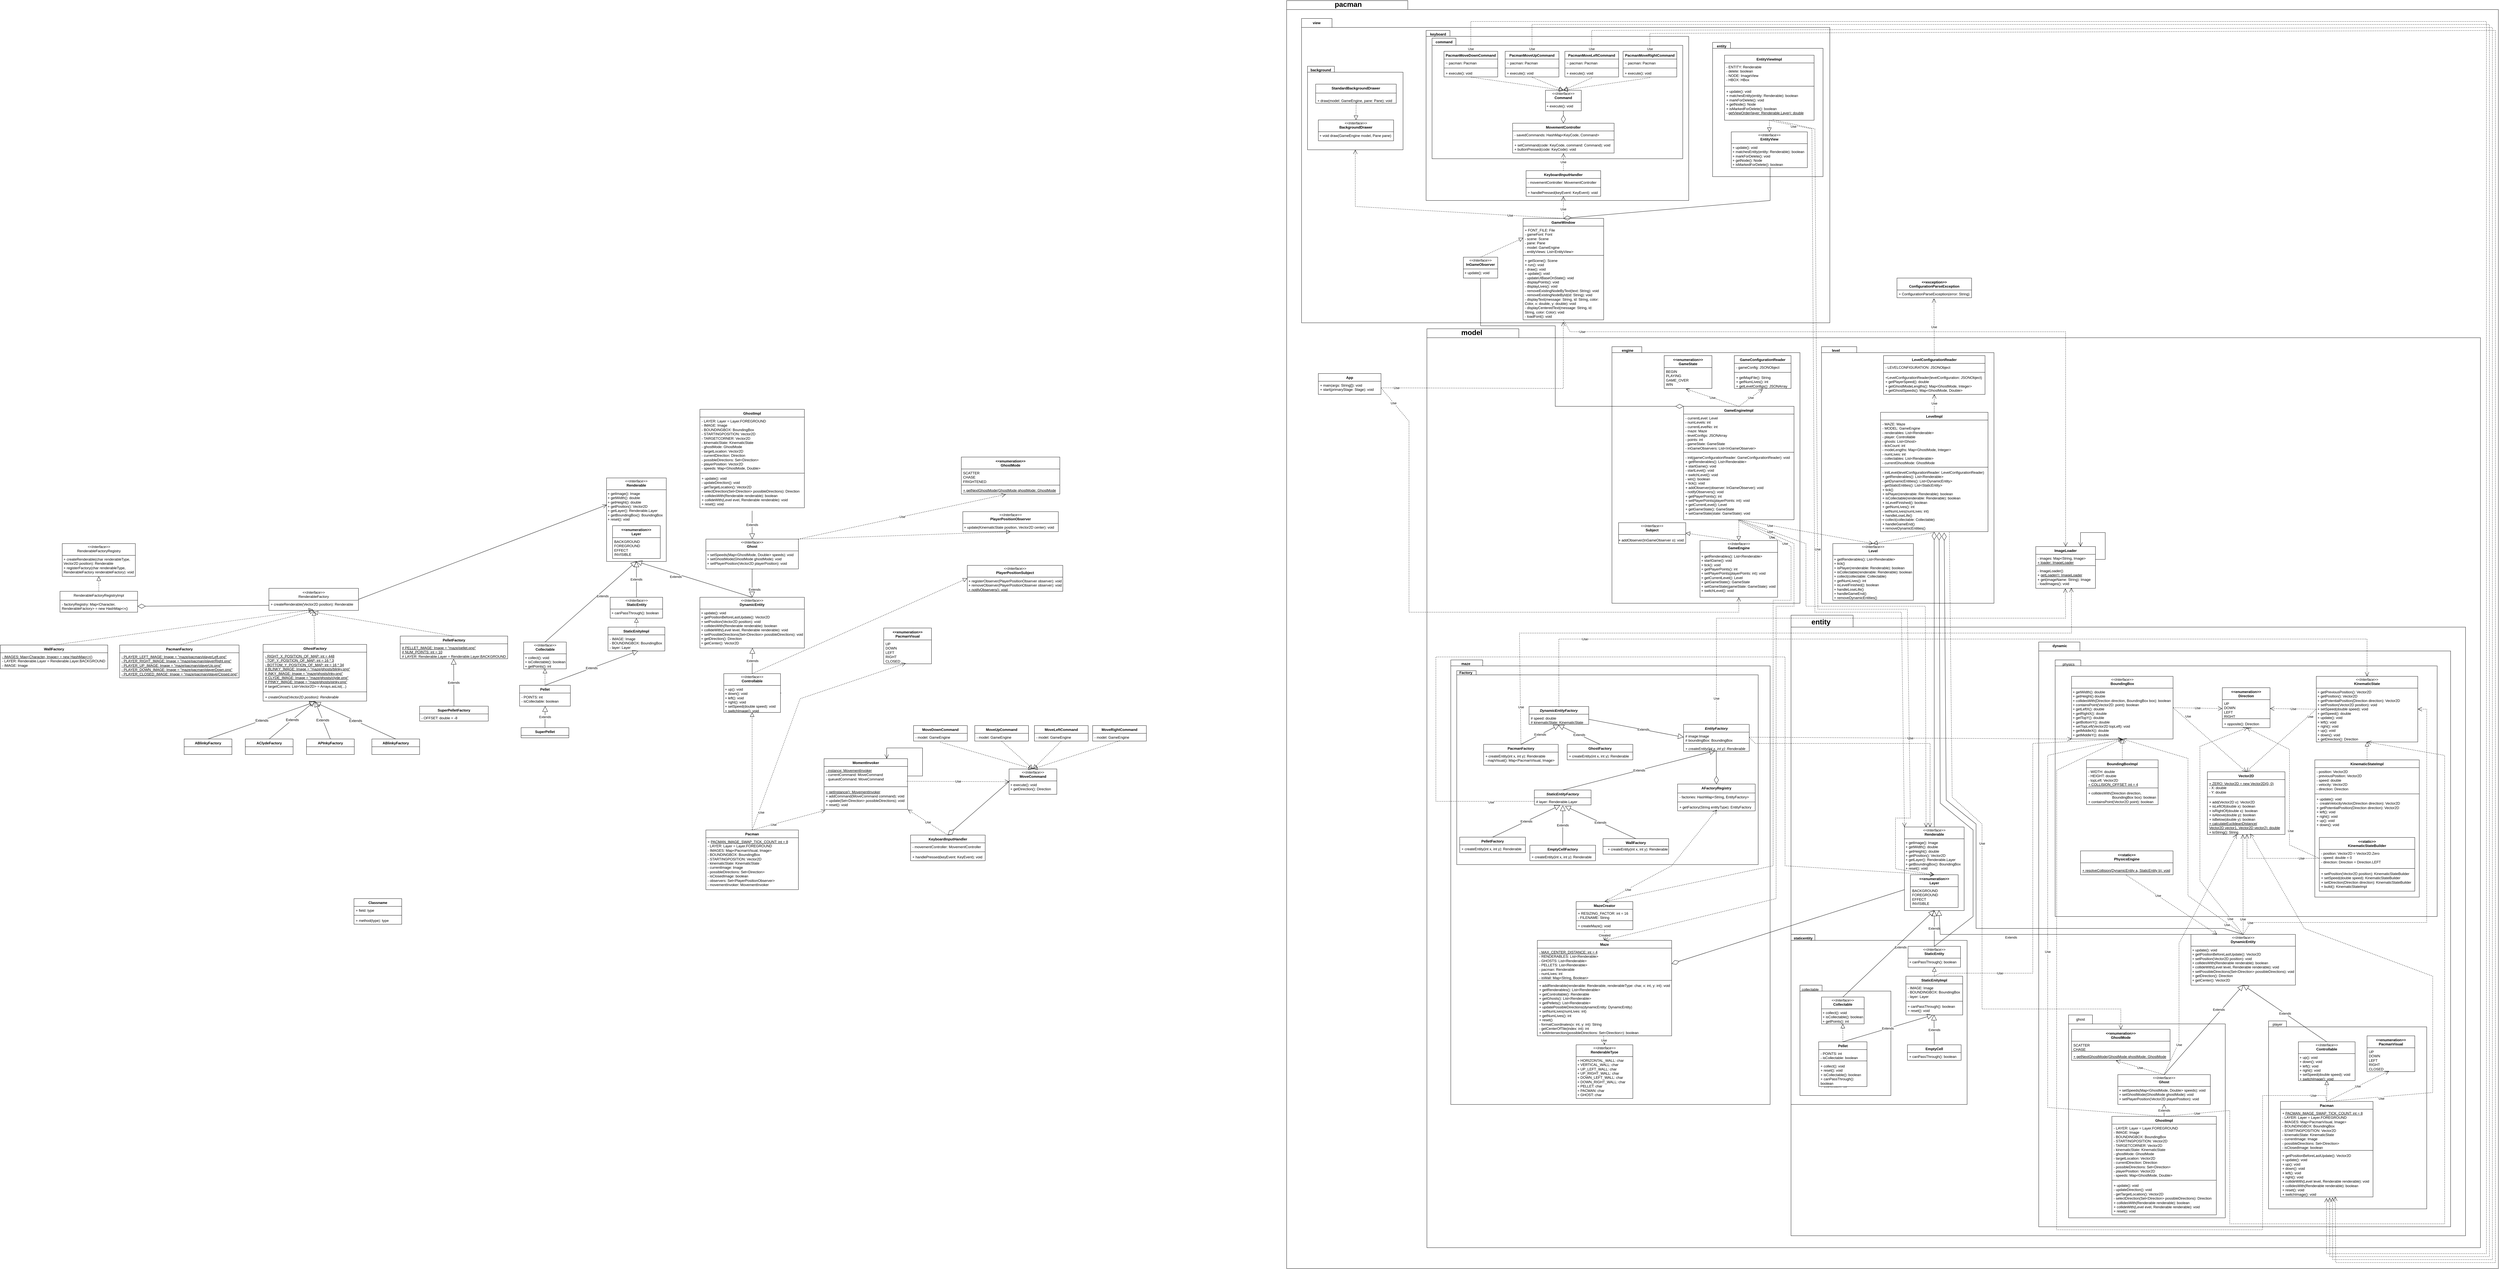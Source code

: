 <mxfile version="24.7.17">
  <diagram name="Page-1" id="m_CTQXTZepPv7_hba_2K">
    <mxGraphModel dx="7859" dy="3149" grid="1" gridSize="10" guides="1" tooltips="1" connect="1" arrows="1" fold="1" page="1" pageScale="1" pageWidth="850" pageHeight="1100" math="0" shadow="0">
      <root>
        <mxCell id="0" />
        <mxCell id="1" parent="0" />
        <mxCell id="31J7c56JtD6n4PRhF19L-113" value="" style="shape=folder;fontStyle=1;spacingTop=10;tabWidth=50;tabHeight=30;tabPosition=left;html=1;whiteSpace=wrap;" parent="1" vertex="1">
          <mxGeometry x="-1630" y="-2130" width="4060" height="4250" as="geometry" />
        </mxCell>
        <mxCell id="31J7c56JtD6n4PRhF19L-110" value="" style="shape=folder;fontStyle=1;spacingTop=10;tabWidth=60;tabHeight=30;tabPosition=left;html=1;whiteSpace=wrap;" parent="1" vertex="1">
          <mxGeometry x="-1580" y="-2070" width="1770" height="1020" as="geometry" />
        </mxCell>
        <mxCell id="31J7c56JtD6n4PRhF19L-91" value="" style="shape=folder;fontStyle=1;spacingTop=10;tabWidth=80;tabHeight=20;tabPosition=left;html=1;whiteSpace=wrap;" parent="1" vertex="1">
          <mxGeometry x="-1162.77" y="-2030" width="880" height="570" as="geometry" />
        </mxCell>
        <mxCell id="31J7c56JtD6n4PRhF19L-83" value="" style="shape=folder;fontStyle=1;spacingTop=10;tabWidth=80;tabHeight=24;tabPosition=left;html=1;whiteSpace=wrap;" parent="1" vertex="1">
          <mxGeometry x="-1142.77" y="-2004" width="840" height="404" as="geometry" />
        </mxCell>
        <mxCell id="31J7c56JtD6n4PRhF19L-54" value="" style="shape=folder;fontStyle=1;spacingTop=10;tabWidth=60;tabHeight=20;tabPosition=left;html=1;whiteSpace=wrap;" parent="1" vertex="1">
          <mxGeometry x="-202.77" y="-1990" width="370" height="450" as="geometry" />
        </mxCell>
        <mxCell id="31J7c56JtD6n4PRhF19L-45" value="" style="shape=folder;fontStyle=1;spacingTop=10;tabWidth=90;tabHeight=20;tabPosition=left;html=1;whiteSpace=wrap;" parent="1" vertex="1">
          <mxGeometry x="-1560" y="-1910" width="320" height="280" as="geometry" />
        </mxCell>
        <mxCell id="31J7c56JtD6n4PRhF19L-36" value="" style="shape=folder;fontStyle=1;spacingTop=10;tabWidth=40;tabHeight=30;tabPosition=left;html=1;whiteSpace=wrap;" parent="1" vertex="1">
          <mxGeometry x="-1160" y="-1030" width="3530" height="3080" as="geometry" />
        </mxCell>
        <mxCell id="31J7c56JtD6n4PRhF19L-29" value="" style="shape=folder;fontStyle=1;spacingTop=10;tabWidth=100;tabHeight=20;tabPosition=left;html=1;whiteSpace=wrap;" parent="1" vertex="1">
          <mxGeometry x="-540" y="-970" width="630" height="860" as="geometry" />
        </mxCell>
        <mxCell id="31J7c56JtD6n4PRhF19L-8" value="" style="shape=folder;fontStyle=1;spacingTop=10;tabWidth=118;tabHeight=20;tabPosition=left;html=1;whiteSpace=wrap;" parent="1" vertex="1">
          <mxGeometry x="162.23" y="-970" width="577.77" height="860" as="geometry" />
        </mxCell>
        <mxCell id="mvxwqQvN9c_8oFIOH2sW-9" value="" style="shape=folder;fontStyle=1;spacingTop=10;tabWidth=40;tabHeight=40;tabPosition=left;html=1;whiteSpace=wrap;" parent="1" vertex="1">
          <mxGeometry x="60" y="-70" width="2260" height="2080" as="geometry" />
        </mxCell>
        <mxCell id="mvxwqQvN9c_8oFIOH2sW-2" value="" style="shape=folder;fontStyle=1;spacingTop=10;tabWidth=60;tabHeight=20;tabPosition=left;html=1;whiteSpace=wrap;" parent="1" vertex="1">
          <mxGeometry x="-1080" y="80" width="1070" height="1490" as="geometry" />
        </mxCell>
        <mxCell id="mvxwqQvN9c_8oFIOH2sW-4" value="" style="shape=folder;fontStyle=1;spacingTop=10;tabWidth=40;tabHeight=14;tabPosition=left;html=1;whiteSpace=wrap;" parent="1" vertex="1">
          <mxGeometry x="-1060" y="116" width="1010" height="650" as="geometry" />
        </mxCell>
        <mxCell id="cKav830lnLoJr6N91uCu-65" value="" style="shape=folder;fontStyle=1;spacingTop=10;tabWidth=80;tabHeight=20;tabPosition=left;html=1;whiteSpace=wrap;" parent="1" vertex="1">
          <mxGeometry x="60" y="1000" width="590" height="570" as="geometry" />
        </mxCell>
        <mxCell id="cKav830lnLoJr6N91uCu-63" value="" style="shape=folder;fontStyle=1;spacingTop=10;tabWidth=80;tabHeight=30;tabPosition=left;html=1;whiteSpace=wrap;" parent="1" vertex="1">
          <mxGeometry x="890" y="20" width="1380" height="1960" as="geometry" />
        </mxCell>
        <mxCell id="cKav830lnLoJr6N91uCu-58" value="" style="shape=folder;fontStyle=1;spacingTop=10;tabWidth=60;tabHeight=20;tabPosition=left;html=1;whiteSpace=wrap;" parent="1" vertex="1">
          <mxGeometry x="1660" y="1290" width="530" height="630" as="geometry" />
        </mxCell>
        <mxCell id="cKav830lnLoJr6N91uCu-43" value="" style="shape=folder;fontStyle=1;spacingTop=10;tabWidth=80;tabHeight=30;tabPosition=left;html=1;whiteSpace=wrap;" parent="1" vertex="1">
          <mxGeometry x="990" y="1270" width="525" height="680" as="geometry" />
        </mxCell>
        <mxCell id="cKav830lnLoJr6N91uCu-41" value="" style="shape=folder;fontStyle=1;spacingTop=10;tabWidth=50;tabHeight=20;tabPosition=left;html=1;whiteSpace=wrap;" parent="1" vertex="1">
          <mxGeometry x="945" y="80" width="1280" height="860" as="geometry" />
        </mxCell>
        <mxCell id="PFhRMsVk6HXeF8vmKrcg-1" value="&lt;p style=&quot;margin:0px;margin-top:4px;text-align:center;&quot;&gt;&lt;i&gt;&amp;lt;&amp;lt;Interface&amp;gt;&amp;gt;&lt;/i&gt;&lt;br&gt;&lt;b&gt;Renderable&lt;/b&gt;&lt;/p&gt;&lt;hr size=&quot;1&quot; style=&quot;border-style:solid;&quot;&gt;&lt;p style=&quot;margin:0px;margin-left:4px;&quot;&gt;+ getImage(): Image&lt;/p&gt;&lt;p style=&quot;margin:0px;margin-left:4px;&quot;&gt;&lt;span style=&quot;background-color: initial;&quot;&gt;+&lt;/span&gt;&lt;span style=&quot;background-color: initial;&quot;&gt;&amp;nbsp;&lt;/span&gt;getWidth(): double&lt;/p&gt;&lt;p style=&quot;margin:0px;margin-left:4px;&quot;&gt;&lt;span style=&quot;background-color: initial;&quot;&gt;+&lt;/span&gt;&lt;span style=&quot;background-color: initial;&quot;&gt;&amp;nbsp;&lt;/span&gt;getHeight(): double&lt;/p&gt;&lt;p style=&quot;margin:0px;margin-left:4px;&quot;&gt;&lt;span style=&quot;background-color: initial;&quot;&gt;+&lt;/span&gt;&lt;span style=&quot;background-color: initial;&quot;&gt;&amp;nbsp;&lt;/span&gt;getPosition(): Vector2D&lt;/p&gt;&lt;p style=&quot;margin:0px;margin-left:4px;&quot;&gt;&lt;span style=&quot;background-color: initial;&quot;&gt;+&lt;/span&gt;&lt;span style=&quot;background-color: initial;&quot;&gt;&amp;nbsp;&lt;/span&gt;getLayer(): Renderable.Layer&lt;/p&gt;&lt;p style=&quot;margin:0px;margin-left:4px;&quot;&gt;&lt;span style=&quot;background-color: initial;&quot;&gt;+&lt;/span&gt;&lt;span style=&quot;background-color: initial;&quot;&gt;&amp;nbsp;&lt;/span&gt;getBoundingBox():&amp;nbsp;&lt;span style=&quot;background-color: initial;&quot;&gt;BoundingBox&lt;/span&gt;&lt;/p&gt;&lt;p style=&quot;margin:0px;margin-left:4px;&quot;&gt;&lt;span style=&quot;background-color: initial;&quot;&gt;+&lt;/span&gt;&lt;span style=&quot;background-color: initial;&quot;&gt;&amp;nbsp;&lt;/span&gt;&lt;span style=&quot;background-color: initial;&quot;&gt;reset(): void&lt;/span&gt;&lt;/p&gt;" style="verticalAlign=top;align=left;overflow=fill;html=1;whiteSpace=wrap;" parent="1" vertex="1">
          <mxGeometry x="440" y="640" width="200" height="280" as="geometry" />
        </mxCell>
        <mxCell id="PFhRMsVk6HXeF8vmKrcg-6" value="&lt;div&gt;&amp;lt;&amp;lt;enumeration&amp;gt;&amp;gt;&lt;/div&gt;&lt;div&gt;Layer&lt;/div&gt;" style="swimlane;fontStyle=1;align=center;verticalAlign=top;childLayout=stackLayout;horizontal=1;startSize=40;horizontalStack=0;resizeParent=1;resizeParentMax=0;resizeLast=0;collapsible=1;marginBottom=0;whiteSpace=wrap;html=1;" parent="1" vertex="1">
          <mxGeometry x="460" y="800" width="160" height="110" as="geometry" />
        </mxCell>
        <mxCell id="PFhRMsVk6HXeF8vmKrcg-9" value="BACKGROUND&lt;div&gt;FOREGROUND&lt;/div&gt;&lt;div&gt;EFFECT&lt;/div&gt;&lt;div&gt;INVISIBLE&lt;/div&gt;" style="text;strokeColor=none;fillColor=none;align=left;verticalAlign=top;spacingLeft=4;spacingRight=4;overflow=hidden;rotatable=0;points=[[0,0.5],[1,0.5]];portConstraint=eastwest;whiteSpace=wrap;html=1;" parent="PFhRMsVk6HXeF8vmKrcg-6" vertex="1">
          <mxGeometry y="40" width="160" height="70" as="geometry" />
        </mxCell>
        <mxCell id="PFhRMsVk6HXeF8vmKrcg-16" value="Extends" style="endArrow=block;endSize=16;endFill=0;html=1;rounded=0;entryX=0.5;entryY=1;entryDx=0;entryDy=0;exitX=0.5;exitY=0;exitDx=0;exitDy=0;" parent="1" source="PFhRMsVk6HXeF8vmKrcg-11" target="PFhRMsVk6HXeF8vmKrcg-1" edge="1">
          <mxGeometry width="160" relative="1" as="geometry">
            <mxPoint x="-270" y="930" as="sourcePoint" />
            <mxPoint x="-110" y="930" as="targetPoint" />
          </mxGeometry>
        </mxCell>
        <mxCell id="_Rv-P8EvsAHLdCJcwYoj-5" value="GhostImpl" style="swimlane;fontStyle=1;align=center;verticalAlign=top;childLayout=stackLayout;horizontal=1;startSize=26;horizontalStack=0;resizeParent=1;resizeParentMax=0;resizeLast=0;collapsible=1;marginBottom=0;whiteSpace=wrap;html=1;" parent="1" vertex="1">
          <mxGeometry x="1135" y="1610" width="350" height="330" as="geometry" />
        </mxCell>
        <mxCell id="_Rv-P8EvsAHLdCJcwYoj-6" value="- LAYER: Layer = Layer.FOREGROUND&lt;div&gt;- IMAGE: Image&lt;/div&gt;&lt;div&gt;- BOUNDINGBOX: BoundingBox&lt;/div&gt;&lt;div&gt;- STARTINGPOSITION: Vector2D&lt;/div&gt;&lt;div&gt;- TARGETCORNER: Vector2D&lt;/div&gt;&lt;div&gt;- kinematicState: KinematicState&lt;/div&gt;&lt;div&gt;- ghostMode: GhostMode&lt;/div&gt;&lt;div&gt;- targetLocation: Vector2D&lt;/div&gt;&lt;div&gt;- currentDirection: Direction&lt;/div&gt;&lt;div&gt;- possibleDirections: Set&amp;lt;Direction&amp;gt;&lt;/div&gt;&lt;div&gt;- playerPosition: Vector2D&lt;/div&gt;&lt;div&gt;- speeds: Map&amp;lt;GhostMode, Double&amp;gt;&lt;/div&gt;" style="text;strokeColor=none;fillColor=none;align=left;verticalAlign=top;spacingLeft=4;spacingRight=4;overflow=hidden;rotatable=0;points=[[0,0.5],[1,0.5]];portConstraint=eastwest;whiteSpace=wrap;html=1;" parent="_Rv-P8EvsAHLdCJcwYoj-5" vertex="1">
          <mxGeometry y="26" width="350" height="184" as="geometry" />
        </mxCell>
        <mxCell id="_Rv-P8EvsAHLdCJcwYoj-7" value="" style="line;strokeWidth=1;fillColor=none;align=left;verticalAlign=middle;spacingTop=-1;spacingLeft=3;spacingRight=3;rotatable=0;labelPosition=right;points=[];portConstraint=eastwest;strokeColor=inherit;" parent="_Rv-P8EvsAHLdCJcwYoj-5" vertex="1">
          <mxGeometry y="210" width="350" height="8" as="geometry" />
        </mxCell>
        <mxCell id="_Rv-P8EvsAHLdCJcwYoj-8" value="&lt;div&gt;+ update(): void&lt;/div&gt;- updateDirection(): void&lt;div&gt;- getTargetLocation(): Vector2D&lt;br&gt;&lt;div&gt;- selectDirection(Set&amp;lt;Direction&amp;gt; possibleDirections): Direction&lt;/div&gt;&lt;/div&gt;&lt;div&gt;+ collidesWith(Renderable renderable): boolean&lt;/div&gt;&lt;div&gt;+ collideWith(Level evel, Renderable renderable): void&lt;/div&gt;&lt;div&gt;+ reset(): void&lt;/div&gt;&lt;div&gt;&amp;nbsp;&lt;/div&gt;" style="text;strokeColor=none;fillColor=none;align=left;verticalAlign=top;spacingLeft=4;spacingRight=4;overflow=hidden;rotatable=0;points=[[0,0.5],[1,0.5]];portConstraint=eastwest;whiteSpace=wrap;html=1;" parent="_Rv-P8EvsAHLdCJcwYoj-5" vertex="1">
          <mxGeometry y="218" width="350" height="112" as="geometry" />
        </mxCell>
        <mxCell id="_Rv-P8EvsAHLdCJcwYoj-9" value="&lt;p style=&quot;margin:0px;margin-top:4px;text-align:center;&quot;&gt;&lt;i&gt;&amp;lt;&amp;lt;Interface&amp;gt;&amp;gt;&lt;/i&gt;&lt;br&gt;&lt;b&gt;Ghost&lt;/b&gt;&lt;/p&gt;&lt;hr size=&quot;1&quot; style=&quot;border-style:solid;&quot;&gt;&lt;p style=&quot;margin:0px;margin-left:4px;&quot;&gt;&lt;span style=&quot;background-color: initial;&quot;&gt;+&lt;/span&gt;&lt;span style=&quot;background-color: initial;&quot;&gt;&amp;nbsp;&lt;/span&gt;setSpeeds(Map&amp;lt;GhostMode, Double&amp;gt; speeds&lt;span style=&quot;background-color: initial;&quot;&gt;): void&lt;/span&gt;&lt;/p&gt;&lt;p style=&quot;margin:0px;margin-left:4px;&quot;&gt;&lt;span style=&quot;background-color: initial;&quot;&gt;+&lt;/span&gt;&lt;span style=&quot;background-color: initial;&quot;&gt;&amp;nbsp;&lt;/span&gt;&lt;span style=&quot;background-color: initial;&quot;&gt;setGhostMode(GhostMode ghostMode): void&lt;/span&gt;&lt;/p&gt;&lt;p style=&quot;margin:0px;margin-left:4px;&quot;&gt;&lt;span style=&quot;background-color: initial;&quot;&gt;+&lt;/span&gt;&lt;span style=&quot;background-color: initial;&quot;&gt;&amp;nbsp;&lt;/span&gt;setPlayerPosition(Vector2D playerPosition): void&lt;/p&gt;" style="verticalAlign=top;align=left;overflow=fill;html=1;whiteSpace=wrap;" parent="1" vertex="1">
          <mxGeometry x="1155" y="1470" width="310" height="100" as="geometry" />
        </mxCell>
        <mxCell id="_Rv-P8EvsAHLdCJcwYoj-14" value="&lt;p style=&quot;margin:0px;margin-top:4px;text-align:center;&quot;&gt;&lt;i&gt;&amp;lt;&amp;lt;Interface&amp;gt;&amp;gt;&lt;/i&gt;&lt;br&gt;&lt;b&gt;DynamicEntity&lt;/b&gt;&lt;/p&gt;&lt;hr size=&quot;1&quot; style=&quot;border-style:solid;&quot;&gt;&lt;p style=&quot;margin:0px;margin-left:4px;&quot;&gt;&lt;span style=&quot;background-color: initial;&quot;&gt;+&lt;/span&gt;&lt;span style=&quot;background-color: initial;&quot;&gt;&amp;nbsp;&lt;/span&gt;update(): void&lt;/p&gt;&lt;p style=&quot;margin:0px;margin-left:4px;&quot;&gt;&lt;span style=&quot;background-color: initial;&quot;&gt;+&lt;/span&gt;&lt;span style=&quot;background-color: initial;&quot;&gt;&amp;nbsp;&lt;/span&gt;getPositionBeforeLastUpdate(): Vector2D&lt;/p&gt;&lt;p style=&quot;margin:0px;margin-left:4px;&quot;&gt;&lt;span style=&quot;background-color: initial;&quot;&gt;+&lt;/span&gt;&lt;span style=&quot;background-color: initial;&quot;&gt;&amp;nbsp;&lt;/span&gt;setPosition(Vector2D position): void&lt;/p&gt;&lt;p style=&quot;margin:0px;margin-left:4px;&quot;&gt;&lt;span style=&quot;background-color: initial;&quot;&gt;+&lt;/span&gt;&lt;span style=&quot;background-color: initial;&quot;&gt;&amp;nbsp;&lt;/span&gt;collidesWith(Renderable renderable): boolean&lt;/p&gt;&lt;p style=&quot;margin:0px;margin-left:4px;&quot;&gt;&lt;span style=&quot;background-color: initial;&quot;&gt;+&lt;/span&gt;&lt;span style=&quot;background-color: initial;&quot;&gt;&amp;nbsp;&lt;/span&gt;collideWith(Level level,&amp;nbsp;&lt;span style=&quot;background-color: initial;&quot;&gt;Renderable renderable&lt;/span&gt;&lt;span style=&quot;background-color: initial;&quot;&gt;): void&lt;/span&gt;&lt;/p&gt;&lt;p style=&quot;margin:0px;margin-left:4px;&quot;&gt;&lt;span style=&quot;background-color: initial;&quot;&gt;+&lt;/span&gt;&lt;span style=&quot;background-color: initial;&quot;&gt;&amp;nbsp;&lt;/span&gt;setPossibleDirections(Set&amp;lt;Direction&amp;gt; possibleDirections): void&lt;/p&gt;&lt;p style=&quot;margin:0px;margin-left:4px;&quot;&gt;&lt;span style=&quot;background-color: initial;&quot;&gt;+&lt;/span&gt;&lt;span style=&quot;background-color: initial;&quot;&gt;&amp;nbsp;&lt;/span&gt;getDirection(): Direction&lt;/p&gt;&lt;p style=&quot;margin:0px;margin-left:4px;&quot;&gt;&lt;span style=&quot;background-color: initial;&quot;&gt;+&lt;/span&gt;&lt;span style=&quot;background-color: initial;&quot;&gt;&amp;nbsp;&lt;/span&gt;getCenter(): Vector2D&lt;/p&gt;" style="verticalAlign=top;align=left;overflow=fill;html=1;whiteSpace=wrap;" parent="1" vertex="1">
          <mxGeometry x="1400" y="1000" width="350" height="170" as="geometry" />
        </mxCell>
        <mxCell id="_Rv-P8EvsAHLdCJcwYoj-17" value="&lt;div&gt;&amp;lt;&amp;lt;enumeration&amp;gt;&amp;gt;&lt;/div&gt;&lt;div&gt;GhostMode&lt;/div&gt;" style="swimlane;fontStyle=1;align=center;verticalAlign=top;childLayout=stackLayout;horizontal=1;startSize=40;horizontalStack=0;resizeParent=1;resizeParentMax=0;resizeLast=0;collapsible=1;marginBottom=0;whiteSpace=wrap;html=1;" parent="1" vertex="1">
          <mxGeometry x="1000" y="1318" width="330" height="104" as="geometry" />
        </mxCell>
        <mxCell id="_Rv-P8EvsAHLdCJcwYoj-18" value="SCATTER&lt;div&gt;CHASE&lt;/div&gt;" style="text;strokeColor=none;fillColor=none;align=left;verticalAlign=top;spacingLeft=4;spacingRight=4;overflow=hidden;rotatable=0;points=[[0,0.5],[1,0.5]];portConstraint=eastwest;whiteSpace=wrap;html=1;" parent="_Rv-P8EvsAHLdCJcwYoj-17" vertex="1">
          <mxGeometry y="40" width="330" height="30" as="geometry" />
        </mxCell>
        <mxCell id="_Rv-P8EvsAHLdCJcwYoj-19" value="" style="line;strokeWidth=1;fillColor=none;align=left;verticalAlign=middle;spacingTop=-1;spacingLeft=3;spacingRight=3;rotatable=0;labelPosition=right;points=[];portConstraint=eastwest;strokeColor=inherit;" parent="_Rv-P8EvsAHLdCJcwYoj-17" vertex="1">
          <mxGeometry y="70" width="330" height="8" as="geometry" />
        </mxCell>
        <mxCell id="_Rv-P8EvsAHLdCJcwYoj-20" value="&lt;u&gt;+ getNextGhostMode(GhostMode ghostMode: GhostMode&lt;/u&gt;" style="text;strokeColor=none;fillColor=none;align=left;verticalAlign=top;spacingLeft=4;spacingRight=4;overflow=hidden;rotatable=0;points=[[0,0.5],[1,0.5]];portConstraint=eastwest;whiteSpace=wrap;html=1;" parent="_Rv-P8EvsAHLdCJcwYoj-17" vertex="1">
          <mxGeometry y="78" width="330" height="26" as="geometry" />
        </mxCell>
        <mxCell id="_Rv-P8EvsAHLdCJcwYoj-23" value="Use" style="endArrow=open;endSize=12;dashed=1;html=1;rounded=0;exitX=0.5;exitY=0;exitDx=0;exitDy=0;entryX=0.451;entryY=1.042;entryDx=0;entryDy=0;entryPerimeter=0;" parent="1" source="_Rv-P8EvsAHLdCJcwYoj-9" target="_Rv-P8EvsAHLdCJcwYoj-20" edge="1">
          <mxGeometry width="160" relative="1" as="geometry">
            <mxPoint x="1245" y="1520" as="sourcePoint" />
            <mxPoint x="1405" y="1520" as="targetPoint" />
          </mxGeometry>
        </mxCell>
        <mxCell id="_Rv-P8EvsAHLdCJcwYoj-24" value="Extends" style="endArrow=block;endSize=16;endFill=0;html=1;rounded=0;exitX=0.5;exitY=0;exitDx=0;exitDy=0;entryX=0.5;entryY=1;entryDx=0;entryDy=0;" parent="1" source="_Rv-P8EvsAHLdCJcwYoj-5" target="_Rv-P8EvsAHLdCJcwYoj-9" edge="1">
          <mxGeometry width="160" relative="1" as="geometry">
            <mxPoint x="1205" y="1600" as="sourcePoint" />
            <mxPoint x="1365" y="1600" as="targetPoint" />
          </mxGeometry>
        </mxCell>
        <mxCell id="_Rv-P8EvsAHLdCJcwYoj-25" value="Extends" style="endArrow=block;endSize=16;endFill=0;html=1;rounded=0;exitX=0.5;exitY=0;exitDx=0;exitDy=0;entryX=0.5;entryY=1;entryDx=0;entryDy=0;" parent="1" source="_Rv-P8EvsAHLdCJcwYoj-9" target="_Rv-P8EvsAHLdCJcwYoj-14" edge="1">
          <mxGeometry x="0.424" y="8" width="160" relative="1" as="geometry">
            <mxPoint x="1150" y="1440" as="sourcePoint" />
            <mxPoint x="1500" y="1350" as="targetPoint" />
            <mxPoint y="1" as="offset" />
          </mxGeometry>
        </mxCell>
        <mxCell id="_Rv-P8EvsAHLdCJcwYoj-26" value="&lt;p style=&quot;margin:0px;margin-top:4px;text-align:center;&quot;&gt;&lt;i&gt;&amp;lt;&amp;lt;Interface&amp;gt;&amp;gt;&lt;/i&gt;&lt;br&gt;&lt;b&gt;BoundingBox&lt;/b&gt;&lt;/p&gt;&lt;hr size=&quot;1&quot; style=&quot;border-style:solid;&quot;&gt;&lt;p style=&quot;margin:0px;margin-left:4px;&quot;&gt;&lt;span style=&quot;background-color: initial;&quot;&gt;+&lt;/span&gt;&lt;span style=&quot;background-color: initial;&quot;&gt;&amp;nbsp;&lt;/span&gt;getWidth(): double&lt;/p&gt;&lt;p style=&quot;margin:0px;margin-left:4px;&quot;&gt;&lt;span style=&quot;background-color: initial;&quot;&gt;+&lt;/span&gt;&lt;span style=&quot;background-color: initial;&quot;&gt;&amp;nbsp;&lt;/span&gt;getHeight() double&lt;/p&gt;&lt;p style=&quot;margin:0px;margin-left:4px;&quot;&gt;&lt;span style=&quot;background-color: initial;&quot;&gt;+&lt;/span&gt;&lt;span style=&quot;background-color: initial;&quot;&gt;&amp;nbsp;&lt;/span&gt;collidesWith(Direction direction, BoundingBox box): boolean&lt;/p&gt;&lt;p style=&quot;margin:0px;margin-left:4px;&quot;&gt;&lt;span style=&quot;background-color: initial;&quot;&gt;+&lt;/span&gt;&lt;span style=&quot;background-color: initial;&quot;&gt;&amp;nbsp;&lt;/span&gt;containsPoint(Vector2D: point): boolean&lt;/p&gt;&lt;p style=&quot;margin:0px;margin-left:4px;&quot;&gt;&lt;span style=&quot;background-color: initial;&quot;&gt;+&lt;/span&gt;&lt;span style=&quot;background-color: initial;&quot;&gt;&amp;nbsp;&lt;/span&gt;getLeftX(): double&lt;/p&gt;&lt;p style=&quot;margin:0px;margin-left:4px;&quot;&gt;&lt;span style=&quot;background-color: initial;&quot;&gt;+&lt;/span&gt;&lt;span style=&quot;background-color: initial;&quot;&gt;&amp;nbsp;&lt;/span&gt;getRightX(): double&lt;/p&gt;&lt;p style=&quot;margin:0px;margin-left:4px;&quot;&gt;&lt;span style=&quot;background-color: initial;&quot;&gt;+&lt;/span&gt;&lt;span style=&quot;background-color: initial;&quot;&gt;&amp;nbsp;&lt;/span&gt;getTopY(): double&lt;/p&gt;&lt;p style=&quot;margin:0px;margin-left:4px;&quot;&gt;&lt;span style=&quot;background-color: initial;&quot;&gt;+&lt;/span&gt;&lt;span style=&quot;background-color: initial;&quot;&gt;&amp;nbsp;&lt;/span&gt;getBottomY(): double&lt;/p&gt;&lt;p style=&quot;margin:0px;margin-left:4px;&quot;&gt;&lt;span style=&quot;background-color: initial;&quot;&gt;+&lt;/span&gt;&lt;span style=&quot;background-color: initial;&quot;&gt;&amp;nbsp;&lt;/span&gt;setTopLeft(Vector2D topLeft): void&lt;/p&gt;&lt;p style=&quot;margin:0px;margin-left:4px;&quot;&gt;&lt;span style=&quot;background-color: initial;&quot;&gt;+&lt;/span&gt;&lt;span style=&quot;background-color: initial;&quot;&gt;&amp;nbsp;&lt;/span&gt;getMiddleX(): double&lt;/p&gt;&lt;p style=&quot;margin:0px;margin-left:4px;&quot;&gt;&lt;span style=&quot;background-color: initial;&quot;&gt;+&lt;/span&gt;&lt;span style=&quot;background-color: initial;&quot;&gt;&amp;nbsp;&lt;/span&gt;getMiddleY(): double&lt;/p&gt;" style="verticalAlign=top;align=left;overflow=fill;html=1;whiteSpace=wrap;" parent="1" vertex="1">
          <mxGeometry x="1000" y="135" width="340" height="210" as="geometry" />
        </mxCell>
        <mxCell id="cKav830lnLoJr6N91uCu-1" value="&lt;p style=&quot;margin:0px;margin-top:4px;text-align:center;&quot;&gt;&lt;i&gt;&amp;lt;&amp;lt;Interface&amp;gt;&amp;gt;&lt;/i&gt;&lt;br&gt;&lt;b&gt;KinematicState&lt;/b&gt;&lt;/p&gt;&lt;hr size=&quot;1&quot; style=&quot;border-style:solid;&quot;&gt;&lt;p style=&quot;margin:0px;margin-left:4px;&quot;&gt;+ getPreviousPosition(): Vector2D&amp;nbsp;&lt;/p&gt;&lt;p style=&quot;margin:0px;margin-left:4px;&quot;&gt;+ getPosition(): Vector2D&amp;nbsp;&lt;/p&gt;&lt;p style=&quot;margin:0px;margin-left:4px;&quot;&gt;+ getPotentialPosition(Direction direction): Vector2D&amp;nbsp;&lt;/p&gt;&lt;p style=&quot;margin:0px;margin-left:4px;&quot;&gt;+ setPosition(Vector2D position): void&amp;nbsp;&lt;/p&gt;&lt;p style=&quot;margin:0px;margin-left:4px;&quot;&gt;+ setSpeed(double speed): void&amp;nbsp;&lt;/p&gt;&lt;p style=&quot;margin:0px;margin-left:4px;&quot;&gt;+ getSpeed(): double&amp;nbsp;&lt;/p&gt;&lt;p style=&quot;margin:0px;margin-left:4px;&quot;&gt;+ update(): void&amp;nbsp;&lt;/p&gt;&lt;p style=&quot;margin:0px;margin-left:4px;&quot;&gt;+ left(): void&amp;nbsp;&lt;/p&gt;&lt;p style=&quot;margin:0px;margin-left:4px;&quot;&gt;+ right(): void&amp;nbsp;&lt;/p&gt;&lt;p style=&quot;margin:0px;margin-left:4px;&quot;&gt;+ up(): void&amp;nbsp;&lt;/p&gt;&lt;p style=&quot;margin:0px;margin-left:4px;&quot;&gt;+ down(): void&amp;nbsp;&lt;/p&gt;&lt;p style=&quot;margin:0px;margin-left:4px;&quot;&gt;+ getDirection(): Direction&lt;br&gt;&lt;/p&gt;" style="verticalAlign=top;align=left;overflow=fill;html=1;whiteSpace=wrap;" parent="1" vertex="1">
          <mxGeometry x="1820" y="135" width="340" height="220" as="geometry" />
        </mxCell>
        <mxCell id="cKav830lnLoJr6N91uCu-3" value="&lt;div&gt;&amp;lt;&amp;lt;enumeration&amp;gt;&amp;gt;&lt;/div&gt;&lt;div&gt;Direction&lt;/div&gt;" style="swimlane;fontStyle=1;align=center;verticalAlign=top;childLayout=stackLayout;horizontal=1;startSize=40;horizontalStack=0;resizeParent=1;resizeParentMax=0;resizeLast=0;collapsible=1;marginBottom=0;whiteSpace=wrap;html=1;" parent="1" vertex="1">
          <mxGeometry x="1505" y="173" width="160" height="134" as="geometry" />
        </mxCell>
        <mxCell id="cKav830lnLoJr6N91uCu-4" value="UP&lt;div&gt;DOWN&lt;/div&gt;&lt;div&gt;LEFT&lt;/div&gt;&lt;div&gt;RIGHT&lt;/div&gt;" style="text;strokeColor=none;fillColor=none;align=left;verticalAlign=top;spacingLeft=4;spacingRight=4;overflow=hidden;rotatable=0;points=[[0,0.5],[1,0.5]];portConstraint=eastwest;whiteSpace=wrap;html=1;" parent="cKav830lnLoJr6N91uCu-3" vertex="1">
          <mxGeometry y="40" width="160" height="60" as="geometry" />
        </mxCell>
        <mxCell id="cKav830lnLoJr6N91uCu-5" value="" style="line;strokeWidth=1;fillColor=none;align=left;verticalAlign=middle;spacingTop=-1;spacingLeft=3;spacingRight=3;rotatable=0;labelPosition=right;points=[];portConstraint=eastwest;strokeColor=inherit;" parent="cKav830lnLoJr6N91uCu-3" vertex="1">
          <mxGeometry y="100" width="160" height="8" as="geometry" />
        </mxCell>
        <mxCell id="cKav830lnLoJr6N91uCu-6" value="+ opposite(): Direction" style="text;strokeColor=none;fillColor=none;align=left;verticalAlign=top;spacingLeft=4;spacingRight=4;overflow=hidden;rotatable=0;points=[[0,0.5],[1,0.5]];portConstraint=eastwest;whiteSpace=wrap;html=1;" parent="cKav830lnLoJr6N91uCu-3" vertex="1">
          <mxGeometry y="108" width="160" height="26" as="geometry" />
        </mxCell>
        <mxCell id="cKav830lnLoJr6N91uCu-7" value="Use" style="endArrow=open;endSize=12;dashed=1;html=1;rounded=0;exitX=1;exitY=0.5;exitDx=0;exitDy=0;entryX=0;entryY=0.5;entryDx=0;entryDy=0;" parent="1" source="_Rv-P8EvsAHLdCJcwYoj-26" target="cKav830lnLoJr6N91uCu-4" edge="1">
          <mxGeometry width="160" relative="1" as="geometry">
            <mxPoint x="1560" y="475" as="sourcePoint" />
            <mxPoint x="1720" y="475" as="targetPoint" />
          </mxGeometry>
        </mxCell>
        <mxCell id="cKav830lnLoJr6N91uCu-8" value="Use" style="endArrow=open;endSize=12;dashed=1;html=1;rounded=0;exitX=0;exitY=0.5;exitDx=0;exitDy=0;entryX=1;entryY=0.5;entryDx=0;entryDy=0;" parent="1" source="cKav830lnLoJr6N91uCu-1" target="cKav830lnLoJr6N91uCu-4" edge="1">
          <mxGeometry width="160" relative="1" as="geometry">
            <mxPoint x="1560" y="475" as="sourcePoint" />
            <mxPoint x="1720" y="475" as="targetPoint" />
          </mxGeometry>
        </mxCell>
        <mxCell id="cKav830lnLoJr6N91uCu-9" value="&lt;b&gt;BoundingBoxImpl&lt;/b&gt;&lt;div&gt;&lt;b&gt;&lt;br&gt;&lt;/b&gt;&lt;/div&gt;" style="swimlane;fontStyle=1;align=center;verticalAlign=top;childLayout=stackLayout;horizontal=1;startSize=26;horizontalStack=0;resizeParent=1;resizeParentMax=0;resizeLast=0;collapsible=1;marginBottom=0;whiteSpace=wrap;html=1;" parent="1" vertex="1">
          <mxGeometry x="1050" y="415" width="240" height="150" as="geometry" />
        </mxCell>
        <mxCell id="cKav830lnLoJr6N91uCu-10" value="- WIDTH: double&lt;div&gt;- HEIGHT: double&lt;/div&gt;&lt;div&gt;- topLeft: Vector2D&lt;/div&gt;&lt;div&gt;&lt;u&gt;+ COLLISION_OFFSET: int = 4&lt;/u&gt;&lt;/div&gt;" style="text;strokeColor=none;fillColor=none;align=left;verticalAlign=top;spacingLeft=4;spacingRight=4;overflow=hidden;rotatable=0;points=[[0,0.5],[1,0.5]];portConstraint=eastwest;whiteSpace=wrap;html=1;" parent="cKav830lnLoJr6N91uCu-9" vertex="1">
          <mxGeometry y="26" width="240" height="64" as="geometry" />
        </mxCell>
        <mxCell id="cKav830lnLoJr6N91uCu-11" value="" style="line;strokeWidth=1;fillColor=none;align=left;verticalAlign=middle;spacingTop=-1;spacingLeft=3;spacingRight=3;rotatable=0;labelPosition=right;points=[];portConstraint=eastwest;strokeColor=inherit;" parent="cKav830lnLoJr6N91uCu-9" vertex="1">
          <mxGeometry y="90" width="240" height="8" as="geometry" />
        </mxCell>
        <mxCell id="cKav830lnLoJr6N91uCu-12" value="+ collidesWith(Direction direction,&lt;div&gt;&lt;span style=&quot;white-space: pre;&quot;&gt;&#x9;&lt;/span&gt;&lt;span style=&quot;white-space: pre;&quot;&gt;&#x9;&lt;/span&gt;&lt;span style=&quot;white-space: pre;&quot;&gt;&#x9;&lt;/span&gt;BoundingBox box): boolean&lt;/div&gt;&lt;div&gt;+ containsPoint(Vector2D point): boolean&lt;/div&gt;" style="text;strokeColor=none;fillColor=none;align=left;verticalAlign=top;spacingLeft=4;spacingRight=4;overflow=hidden;rotatable=0;points=[[0,0.5],[1,0.5]];portConstraint=eastwest;whiteSpace=wrap;html=1;" parent="cKav830lnLoJr6N91uCu-9" vertex="1">
          <mxGeometry y="98" width="240" height="52" as="geometry" />
        </mxCell>
        <mxCell id="cKav830lnLoJr6N91uCu-13" value="" style="endArrow=block;dashed=1;endFill=0;endSize=12;html=1;rounded=0;exitX=0.5;exitY=0;exitDx=0;exitDy=0;entryX=0.5;entryY=1;entryDx=0;entryDy=0;" parent="1" source="cKav830lnLoJr6N91uCu-9" target="_Rv-P8EvsAHLdCJcwYoj-26" edge="1">
          <mxGeometry width="160" relative="1" as="geometry">
            <mxPoint x="1560" y="365" as="sourcePoint" />
            <mxPoint x="1720" y="365" as="targetPoint" />
          </mxGeometry>
        </mxCell>
        <mxCell id="cKav830lnLoJr6N91uCu-14" value="Vector2D" style="swimlane;fontStyle=1;align=center;verticalAlign=top;childLayout=stackLayout;horizontal=1;startSize=26;horizontalStack=0;resizeParent=1;resizeParentMax=0;resizeLast=0;collapsible=1;marginBottom=0;whiteSpace=wrap;html=1;" parent="1" vertex="1">
          <mxGeometry x="1455" y="455" width="260" height="210" as="geometry" />
        </mxCell>
        <mxCell id="cKav830lnLoJr6N91uCu-15" value="&lt;u&gt;+ ZERO: Vector2D =&amp;nbsp;new Vector2D(0, 0)&lt;/u&gt;&lt;div&gt;- X: double&lt;/div&gt;&lt;div&gt;- Y: double&lt;/div&gt;" style="text;strokeColor=none;fillColor=none;align=left;verticalAlign=top;spacingLeft=4;spacingRight=4;overflow=hidden;rotatable=0;points=[[0,0.5],[1,0.5]];portConstraint=eastwest;whiteSpace=wrap;html=1;" parent="cKav830lnLoJr6N91uCu-14" vertex="1">
          <mxGeometry y="26" width="260" height="54" as="geometry" />
        </mxCell>
        <mxCell id="cKav830lnLoJr6N91uCu-16" value="" style="line;strokeWidth=1;fillColor=none;align=left;verticalAlign=middle;spacingTop=-1;spacingLeft=3;spacingRight=3;rotatable=0;labelPosition=right;points=[];portConstraint=eastwest;strokeColor=inherit;" parent="cKav830lnLoJr6N91uCu-14" vertex="1">
          <mxGeometry y="80" width="260" height="8" as="geometry" />
        </mxCell>
        <mxCell id="cKav830lnLoJr6N91uCu-17" value="+ add(Vector2D v): Vector2D&lt;div&gt;+ isLeftOf(double x): boolean&lt;/div&gt;&lt;div&gt;+ isRightOf(double x): boolean&lt;/div&gt;&lt;div&gt;+ isAbove(double y): boolean&lt;/div&gt;&lt;div&gt;&lt;span style=&quot;background-color: initial;&quot;&gt;+ isBelow(double y): boolean&amp;nbsp;&lt;/span&gt;&lt;/div&gt;&lt;div&gt;&lt;span style=&quot;background-color: initial;&quot;&gt;&lt;u&gt;+ calculateEuclideanDistance(&lt;/u&gt;&lt;/span&gt;&lt;/div&gt;&lt;div&gt;&lt;span style=&quot;background-color: initial;&quot;&gt;&lt;u&gt;Vector2D vector1, Vector2D vector2): double&lt;/u&gt;&lt;/span&gt;&lt;/div&gt;&lt;div&gt;&lt;span style=&quot;background-color: initial;&quot;&gt;+ toString(): String&lt;/span&gt;&lt;/div&gt;" style="text;strokeColor=none;fillColor=none;align=left;verticalAlign=top;spacingLeft=4;spacingRight=4;overflow=hidden;rotatable=0;points=[[0,0.5],[1,0.5]];portConstraint=eastwest;whiteSpace=wrap;html=1;" parent="cKav830lnLoJr6N91uCu-14" vertex="1">
          <mxGeometry y="88" width="260" height="122" as="geometry" />
        </mxCell>
        <mxCell id="cKav830lnLoJr6N91uCu-18" value="Use" style="endArrow=open;endSize=12;dashed=1;html=1;rounded=0;exitX=1;exitY=0.5;exitDx=0;exitDy=0;entryX=0.5;entryY=0;entryDx=0;entryDy=0;" parent="1" source="_Rv-P8EvsAHLdCJcwYoj-26" target="cKav830lnLoJr6N91uCu-14" edge="1">
          <mxGeometry x="-0.648" y="10" width="160" relative="1" as="geometry">
            <mxPoint x="1560" y="365" as="sourcePoint" />
            <mxPoint x="1720" y="365" as="targetPoint" />
            <mxPoint y="-1" as="offset" />
          </mxGeometry>
        </mxCell>
        <mxCell id="cKav830lnLoJr6N91uCu-19" value="Use" style="endArrow=open;endSize=12;dashed=1;html=1;rounded=0;exitX=0;exitY=0.5;exitDx=0;exitDy=0;entryX=0.5;entryY=0;entryDx=0;entryDy=0;" parent="1" source="cKav830lnLoJr6N91uCu-1" target="cKav830lnLoJr6N91uCu-14" edge="1">
          <mxGeometry x="-0.8" y="5" width="160" relative="1" as="geometry">
            <mxPoint x="1560" y="365" as="sourcePoint" />
            <mxPoint x="1720" y="365" as="targetPoint" />
            <mxPoint as="offset" />
          </mxGeometry>
        </mxCell>
        <mxCell id="cKav830lnLoJr6N91uCu-20" value="&lt;b&gt;KinematicStateImpl&lt;/b&gt;" style="swimlane;fontStyle=1;align=center;verticalAlign=top;childLayout=stackLayout;horizontal=1;startSize=26;horizontalStack=0;resizeParent=1;resizeParentMax=0;resizeLast=0;collapsible=1;marginBottom=0;whiteSpace=wrap;html=1;" parent="1" vertex="1">
          <mxGeometry x="1815" y="415" width="350" height="460" as="geometry" />
        </mxCell>
        <mxCell id="cKav830lnLoJr6N91uCu-21" value="&lt;span class=&quot;hljs-bullet&quot;&gt;-&lt;/span&gt; position: Vector2D&lt;br&gt;&lt;span class=&quot;hljs-bullet&quot;&gt;-&lt;/span&gt; previousPosition: Vector2D&lt;div&gt;&lt;span class=&quot;hljs-bullet&quot;&gt;-&lt;/span&gt; speed: double&lt;br&gt;&lt;span class=&quot;hljs-bullet&quot;&gt;-&lt;/span&gt; velocity: Vector2D&lt;br&gt;&lt;span class=&quot;hljs-section&quot;&gt;- direction: Direction&lt;/span&gt;&lt;/div&gt;" style="text;strokeColor=none;fillColor=none;align=left;verticalAlign=top;spacingLeft=4;spacingRight=4;overflow=hidden;rotatable=0;points=[[0,0.5],[1,0.5]];portConstraint=eastwest;whiteSpace=wrap;html=1;" parent="cKav830lnLoJr6N91uCu-20" vertex="1">
          <mxGeometry y="26" width="350" height="84" as="geometry" />
        </mxCell>
        <mxCell id="cKav830lnLoJr6N91uCu-22" value="" style="line;strokeWidth=1;fillColor=none;align=left;verticalAlign=middle;spacingTop=-1;spacingLeft=3;spacingRight=3;rotatable=0;labelPosition=right;points=[];portConstraint=eastwest;strokeColor=inherit;" parent="cKav830lnLoJr6N91uCu-20" vertex="1">
          <mxGeometry y="110" width="350" height="8" as="geometry" />
        </mxCell>
        <mxCell id="cKav830lnLoJr6N91uCu-23" value="&lt;span class=&quot;hljs-bullet&quot;&gt;+&lt;/span&gt; update(): void&lt;br&gt;&lt;span class=&quot;hljs-bullet&quot;&gt;-&lt;/span&gt;&amp;nbsp; createVelocityVector(Direction direction): Vector2D&lt;br&gt;&lt;span class=&quot;hljs-bullet&quot;&gt;+&lt;/span&gt; getPotentialPosition(Direction direction): Vector2D&lt;br&gt;&lt;span class=&quot;hljs-bullet&quot;&gt;+&lt;/span&gt; left(): void&lt;br&gt;&lt;span class=&quot;hljs-bullet&quot;&gt;+&lt;/span&gt; right(): void&lt;br&gt;&lt;span class=&quot;hljs-bullet&quot;&gt;+&lt;/span&gt; up(): void&lt;br&gt;&lt;span class=&quot;hljs-bullet&quot;&gt;+&lt;/span&gt; down(): void" style="text;strokeColor=none;fillColor=none;align=left;verticalAlign=top;spacingLeft=4;spacingRight=4;overflow=hidden;rotatable=0;points=[[0,0.5],[1,0.5]];portConstraint=eastwest;whiteSpace=wrap;html=1;" parent="cKav830lnLoJr6N91uCu-20" vertex="1">
          <mxGeometry y="118" width="350" height="342" as="geometry" />
        </mxCell>
        <mxCell id="cKav830lnLoJr6N91uCu-28" value="&amp;lt;&amp;lt;static&amp;gt;&amp;gt;&lt;div&gt;KinematicStateBuilder&lt;br&gt;&lt;/div&gt;" style="swimlane;fontStyle=1;align=center;verticalAlign=top;childLayout=stackLayout;horizontal=1;startSize=40;horizontalStack=0;resizeParent=1;resizeParentMax=0;resizeLast=0;collapsible=1;marginBottom=0;whiteSpace=wrap;html=1;" parent="1" vertex="1">
          <mxGeometry x="1830" y="675" width="320" height="180" as="geometry" />
        </mxCell>
        <mxCell id="cKav830lnLoJr6N91uCu-29" value="&lt;span class=&quot;hljs-bullet&quot;&gt;-&lt;/span&gt; position: Vector2D = Vector2D.Zero&lt;br&gt;&lt;span class=&quot;hljs-bullet&quot;&gt;-&lt;/span&gt; speed: double = 0&lt;br&gt;&lt;span class=&quot;hljs-section&quot;&gt;- direction: Direction = Direction.LEFT&lt;/span&gt;" style="text;strokeColor=none;fillColor=none;align=left;verticalAlign=top;spacingLeft=4;spacingRight=4;overflow=hidden;rotatable=0;points=[[0,0.5],[1,0.5]];portConstraint=eastwest;whiteSpace=wrap;html=1;" parent="cKav830lnLoJr6N91uCu-28" vertex="1">
          <mxGeometry y="40" width="320" height="60" as="geometry" />
        </mxCell>
        <mxCell id="cKav830lnLoJr6N91uCu-30" value="" style="line;strokeWidth=1;fillColor=none;align=left;verticalAlign=middle;spacingTop=-1;spacingLeft=3;spacingRight=3;rotatable=0;labelPosition=right;points=[];portConstraint=eastwest;strokeColor=inherit;" parent="cKav830lnLoJr6N91uCu-28" vertex="1">
          <mxGeometry y="100" width="320" height="8" as="geometry" />
        </mxCell>
        <mxCell id="cKav830lnLoJr6N91uCu-31" value="&lt;span class=&quot;hljs-bullet&quot;&gt;+&lt;/span&gt; setPosition(Vector2D position): KinematicStateBuilder&lt;br/&gt;&lt;span class=&quot;hljs-bullet&quot;&gt;+&lt;/span&gt; setSpeed(double speed): KinematicStateBuilder&lt;br/&gt;&lt;span class=&quot;hljs-bullet&quot;&gt;+&lt;/span&gt; setDirection(Direction direction): KinematicStateBuilder&lt;br/&gt;&lt;span class=&quot;hljs-bullet&quot;&gt;+&lt;/span&gt; build(): KinematicStateImpl" style="text;strokeColor=none;fillColor=none;align=left;verticalAlign=top;spacingLeft=4;spacingRight=4;overflow=hidden;rotatable=0;points=[[0,0.5],[1,0.5]];portConstraint=eastwest;whiteSpace=wrap;html=1;" parent="cKav830lnLoJr6N91uCu-28" vertex="1">
          <mxGeometry y="108" width="320" height="72" as="geometry" />
        </mxCell>
        <mxCell id="cKav830lnLoJr6N91uCu-32" value="" style="endArrow=block;dashed=1;endFill=0;endSize=12;html=1;rounded=0;exitX=0.5;exitY=0;exitDx=0;exitDy=0;entryX=0.5;entryY=1;entryDx=0;entryDy=0;" parent="1" source="cKav830lnLoJr6N91uCu-20" target="cKav830lnLoJr6N91uCu-1" edge="1">
          <mxGeometry width="160" relative="1" as="geometry">
            <mxPoint x="1800" y="725" as="sourcePoint" />
            <mxPoint x="1960" y="725" as="targetPoint" />
          </mxGeometry>
        </mxCell>
        <mxCell id="cKav830lnLoJr6N91uCu-34" value="Use" style="endArrow=open;endSize=12;dashed=1;html=1;rounded=0;exitX=0;exitY=0.5;exitDx=0;exitDy=0;entryX=0.51;entryY=0.998;entryDx=0;entryDy=0;entryPerimeter=0;" parent="1" source="cKav830lnLoJr6N91uCu-29" target="cKav830lnLoJr6N91uCu-17" edge="1">
          <mxGeometry x="-0.628" width="160" relative="1" as="geometry">
            <mxPoint x="1800" y="515" as="sourcePoint" />
            <mxPoint x="1960" y="515" as="targetPoint" />
            <Array as="points">
              <mxPoint x="1588" y="745" />
            </Array>
            <mxPoint as="offset" />
          </mxGeometry>
        </mxCell>
        <mxCell id="cKav830lnLoJr6N91uCu-35" value="&lt;div&gt;&amp;lt;&amp;lt;static&amp;gt;&amp;gt;&lt;/div&gt;PhysicsEngine" style="swimlane;fontStyle=1;align=center;verticalAlign=top;childLayout=stackLayout;horizontal=1;startSize=40;horizontalStack=0;resizeParent=1;resizeParentMax=0;resizeLast=0;collapsible=1;marginBottom=0;whiteSpace=wrap;html=1;" parent="1" vertex="1">
          <mxGeometry x="1030" y="720" width="310" height="80" as="geometry" />
        </mxCell>
        <mxCell id="cKav830lnLoJr6N91uCu-38" value="&lt;pre class=&quot;!overflow-visible&quot;&gt;&lt;div class=&quot;dark bg-gray-950 contain-inline-size rounded-md border-[0.5px] border-token-border-medium relative&quot;&gt;&lt;div dir=&quot;ltr&quot; class=&quot;overflow-y-auto p-4&quot;&gt;&lt;font face=&quot;Helvetica&quot;&gt;&lt;u&gt;&lt;span style=&quot;&quot; class=&quot;hljs-bullet&quot;&gt;+&lt;/span&gt; resolveCollision(DynamicEntity a, &lt;/u&gt;&lt;/font&gt;&lt;u style=&quot;background-color: initial; font-family: Helvetica; white-space: normal;&quot;&gt;StaticEntity b): void&lt;/u&gt;&lt;/div&gt;&lt;/div&gt;&lt;/pre&gt;&lt;h3&gt;&lt;/h3&gt;" style="text;strokeColor=none;fillColor=none;align=left;verticalAlign=top;spacingLeft=4;spacingRight=4;overflow=hidden;rotatable=0;points=[[0,0.5],[1,0.5]];portConstraint=eastwest;whiteSpace=wrap;html=1;" parent="cKav830lnLoJr6N91uCu-35" vertex="1">
          <mxGeometry y="40" width="310" height="40" as="geometry" />
        </mxCell>
        <mxCell id="cKav830lnLoJr6N91uCu-40" value="Use" style="endArrow=open;endSize=12;dashed=1;html=1;rounded=0;entryX=0.515;entryY=1.026;entryDx=0;entryDy=0;exitX=0;exitY=0.5;exitDx=0;exitDy=0;entryPerimeter=0;" parent="1" source="cKav830lnLoJr6N91uCu-29" target="cKav830lnLoJr6N91uCu-6" edge="1">
          <mxGeometry x="-0.467" y="-4" width="160" relative="1" as="geometry">
            <mxPoint x="1610" y="595" as="sourcePoint" />
            <mxPoint x="1770" y="595" as="targetPoint" />
            <Array as="points">
              <mxPoint x="1730" y="700" />
              <mxPoint x="1730" y="380" />
            </Array>
            <mxPoint as="offset" />
          </mxGeometry>
        </mxCell>
        <mxCell id="cKav830lnLoJr6N91uCu-42" value="physics" style="text;html=1;align=center;verticalAlign=middle;whiteSpace=wrap;rounded=0;" parent="1" vertex="1">
          <mxGeometry x="960" y="80" width="60" height="30" as="geometry" />
        </mxCell>
        <mxCell id="cKav830lnLoJr6N91uCu-44" value="ghost" style="text;html=1;align=center;verticalAlign=middle;whiteSpace=wrap;rounded=0;" parent="1" vertex="1">
          <mxGeometry x="1000" y="1270" width="60" height="30" as="geometry" />
        </mxCell>
        <mxCell id="cKav830lnLoJr6N91uCu-45" value="&lt;p style=&quot;margin:0px;margin-top:4px;text-align:center;&quot;&gt;&lt;i&gt;&amp;lt;&amp;lt;Interface&amp;gt;&amp;gt;&lt;/i&gt;&lt;br&gt;&lt;b&gt;Controllable&lt;/b&gt;&lt;/p&gt;&lt;hr size=&quot;1&quot; style=&quot;border-style:solid;&quot;&gt;&lt;p style=&quot;margin:0px;margin-left:4px;&quot;&gt;&lt;span class=&quot;hljs-bullet&quot;&gt;+&lt;/span&gt; up(): void&amp;nbsp;&lt;/p&gt;&lt;p style=&quot;margin:0px;margin-left:4px;&quot;&gt;&lt;span class=&quot;hljs-bullet&quot;&gt;+&lt;/span&gt; down(): void&amp;nbsp;&lt;/p&gt;&lt;p style=&quot;margin:0px;margin-left:4px;&quot;&gt;&lt;span class=&quot;hljs-bullet&quot;&gt;+&lt;/span&gt; left(): void&amp;nbsp;&lt;/p&gt;&lt;p style=&quot;margin:0px;margin-left:4px;&quot;&gt;&lt;span class=&quot;hljs-bullet&quot;&gt;+&lt;/span&gt; right(): void&amp;nbsp;&lt;/p&gt;&lt;p style=&quot;margin:0px;margin-left:4px;&quot;&gt;&lt;span class=&quot;hljs-bullet&quot;&gt;+&lt;/span&gt; setSpeed(double speed): void&amp;nbsp;&lt;/p&gt;&lt;p style=&quot;margin:0px;margin-left:4px;&quot;&gt;&lt;span class=&quot;hljs-bullet&quot;&gt;+&lt;/span&gt; switchImage(): void&lt;br&gt;&lt;/p&gt;" style="verticalAlign=top;align=left;overflow=fill;html=1;whiteSpace=wrap;" parent="1" vertex="1">
          <mxGeometry x="1760" y="1360" width="190" height="130" as="geometry" />
        </mxCell>
        <mxCell id="cKav830lnLoJr6N91uCu-46" value="&lt;div&gt;&amp;lt;&amp;lt;enumeration&amp;gt;&amp;gt;&lt;/div&gt;&lt;div&gt;PacmanVisual&lt;/div&gt;" style="swimlane;fontStyle=1;align=center;verticalAlign=top;childLayout=stackLayout;horizontal=1;startSize=40;horizontalStack=0;resizeParent=1;resizeParentMax=0;resizeLast=0;collapsible=1;marginBottom=0;whiteSpace=wrap;html=1;" parent="1" vertex="1">
          <mxGeometry x="1990" y="1340" width="160" height="120" as="geometry" />
        </mxCell>
        <mxCell id="cKav830lnLoJr6N91uCu-47" value="UP&lt;div&gt;DOWN&lt;/div&gt;&lt;div&gt;LEFT&lt;/div&gt;&lt;div&gt;RIGHT&lt;/div&gt;&lt;div&gt;CLOSED&lt;/div&gt;" style="text;strokeColor=none;fillColor=none;align=left;verticalAlign=top;spacingLeft=4;spacingRight=4;overflow=hidden;rotatable=0;points=[[0,0.5],[1,0.5]];portConstraint=eastwest;whiteSpace=wrap;html=1;" parent="cKav830lnLoJr6N91uCu-46" vertex="1">
          <mxGeometry y="40" width="160" height="80" as="geometry" />
        </mxCell>
        <mxCell id="cKav830lnLoJr6N91uCu-50" value="Extends" style="endArrow=block;endSize=16;endFill=0;html=1;rounded=0;exitX=0.5;exitY=0;exitDx=0;exitDy=0;entryX=0.5;entryY=1;entryDx=0;entryDy=0;" parent="1" source="cKav830lnLoJr6N91uCu-45" target="_Rv-P8EvsAHLdCJcwYoj-14" edge="1">
          <mxGeometry width="160" relative="1" as="geometry">
            <mxPoint x="1610" y="1420" as="sourcePoint" />
            <mxPoint x="1770" y="1420" as="targetPoint" />
          </mxGeometry>
        </mxCell>
        <mxCell id="cKav830lnLoJr6N91uCu-51" value="Pacman" style="swimlane;fontStyle=1;align=center;verticalAlign=top;childLayout=stackLayout;horizontal=1;startSize=26;horizontalStack=0;resizeParent=1;resizeParentMax=0;resizeLast=0;collapsible=1;marginBottom=0;whiteSpace=wrap;html=1;" parent="1" vertex="1">
          <mxGeometry x="1700" y="1560" width="310" height="320" as="geometry" />
        </mxCell>
        <mxCell id="cKav830lnLoJr6N91uCu-52" value="+&amp;nbsp;&lt;u&gt;PACMAN&lt;span class=&quot;hljs-emphasis&quot;&gt;_IMAGE_&lt;/span&gt;SWAP&lt;span class=&quot;hljs-emphasis&quot;&gt;_TICK_&lt;/span&gt;COUNT: int = 8&lt;br&gt;&lt;/u&gt;&lt;span class=&quot;hljs-bullet&quot;&gt;-&lt;/span&gt;&amp;nbsp;LAYER: Layer =&amp;nbsp;Layer.FOREGROUND&lt;br&gt;&lt;span class=&quot;hljs-bullet&quot;&gt;-&lt;/span&gt; IMAGES: Map&lt;span class=&quot;xml&quot;&gt;&amp;lt;PacmanVisual, Image&amp;gt;&lt;/span&gt;&lt;br&gt;&lt;span class=&quot;hljs-bullet&quot;&gt;-&lt;/span&gt; BOUNDINGBOX: BoundingBox&lt;br&gt;&lt;span class=&quot;hljs-bullet&quot;&gt;-&lt;/span&gt; STARTINGPOSITION: Vector2D&lt;br&gt;&lt;span class=&quot;hljs-bullet&quot;&gt;-&lt;/span&gt; kinematicState: KinematicState&lt;br&gt;&lt;span class=&quot;hljs-bullet&quot;&gt;-&lt;/span&gt; currentImage: Image&lt;br&gt;&lt;span class=&quot;hljs-bullet&quot;&gt;-&lt;/span&gt; possibleDirections: Set&lt;span class=&quot;xml&quot;&gt;&amp;lt;&lt;span class=&quot;hljs-name&quot;&gt;Direction&lt;/span&gt;&amp;gt;&lt;/span&gt;&lt;br&gt;&lt;span class=&quot;hljs-section&quot;&gt;- isClosedImage: boolean&lt;/span&gt;" style="text;strokeColor=none;fillColor=none;align=left;verticalAlign=top;spacingLeft=4;spacingRight=4;overflow=hidden;rotatable=0;points=[[0,0.5],[1,0.5]];portConstraint=eastwest;whiteSpace=wrap;html=1;" parent="cKav830lnLoJr6N91uCu-51" vertex="1">
          <mxGeometry y="26" width="310" height="134" as="geometry" />
        </mxCell>
        <mxCell id="cKav830lnLoJr6N91uCu-53" value="" style="line;strokeWidth=1;fillColor=none;align=left;verticalAlign=middle;spacingTop=-1;spacingLeft=3;spacingRight=3;rotatable=0;labelPosition=right;points=[];portConstraint=eastwest;strokeColor=inherit;" parent="cKav830lnLoJr6N91uCu-51" vertex="1">
          <mxGeometry y="160" width="310" height="8" as="geometry" />
        </mxCell>
        <mxCell id="cKav830lnLoJr6N91uCu-54" value="&lt;span class=&quot;hljs-bullet&quot;&gt;+&lt;/span&gt; getPositionBeforeLastUpdate(): Vector2D&lt;br&gt;&lt;span class=&quot;hljs-bullet&quot;&gt;+&lt;/span&gt; update(): void&lt;div&gt;&lt;span class=&quot;hljs-bullet&quot;&gt;+&lt;/span&gt; up(): void&lt;br&gt;&lt;span class=&quot;hljs-bullet&quot;&gt;+&lt;/span&gt; down(): void&lt;br&gt;&lt;span class=&quot;hljs-bullet&quot;&gt;+&lt;/span&gt; left(): void&lt;br&gt;&lt;span class=&quot;hljs-bullet&quot;&gt;+&lt;/span&gt; right(): void&lt;br&gt;&lt;/div&gt;&lt;div&gt;&lt;span class=&quot;hljs-bullet&quot;&gt;+&lt;/span&gt; collideWith(Level level, Renderable renderable): void&lt;br&gt;&lt;span class=&quot;hljs-bullet&quot;&gt;+&lt;/span&gt; collidesWith(Renderable renderable): boolean&lt;br&gt;&lt;span class=&quot;hljs-bullet&quot;&gt;+&lt;/span&gt; reset(): void&lt;br&gt;&lt;/div&gt;&lt;div&gt;&lt;span class=&quot;hljs-bullet&quot;&gt;+&lt;/span&gt; switchImage(): void&lt;br&gt;&lt;/div&gt;" style="text;strokeColor=none;fillColor=none;align=left;verticalAlign=top;spacingLeft=4;spacingRight=4;overflow=hidden;rotatable=0;points=[[0,0.5],[1,0.5]];portConstraint=eastwest;whiteSpace=wrap;html=1;" parent="cKav830lnLoJr6N91uCu-51" vertex="1">
          <mxGeometry y="168" width="310" height="152" as="geometry" />
        </mxCell>
        <mxCell id="cKav830lnLoJr6N91uCu-56" value="" style="endArrow=block;dashed=1;endFill=0;endSize=12;html=1;rounded=0;exitX=0.5;exitY=0;exitDx=0;exitDy=0;entryX=0.5;entryY=1;entryDx=0;entryDy=0;" parent="1" source="cKav830lnLoJr6N91uCu-51" target="cKav830lnLoJr6N91uCu-45" edge="1">
          <mxGeometry width="160" relative="1" as="geometry">
            <mxPoint x="1840" y="1590" as="sourcePoint" />
            <mxPoint x="2000" y="1590" as="targetPoint" />
          </mxGeometry>
        </mxCell>
        <mxCell id="cKav830lnLoJr6N91uCu-57" value="Use" style="endArrow=open;endSize=12;dashed=1;html=1;rounded=0;exitX=0.5;exitY=0;exitDx=0;exitDy=0;entryX=0.46;entryY=0.975;entryDx=0;entryDy=0;entryPerimeter=0;" parent="1" source="cKav830lnLoJr6N91uCu-51" target="cKav830lnLoJr6N91uCu-47" edge="1">
          <mxGeometry width="160" relative="1" as="geometry">
            <mxPoint x="1720" y="1440" as="sourcePoint" />
            <mxPoint x="1880" y="1440" as="targetPoint" />
          </mxGeometry>
        </mxCell>
        <mxCell id="cKav830lnLoJr6N91uCu-59" value="player" style="text;html=1;align=center;verticalAlign=middle;whiteSpace=wrap;rounded=0;" parent="1" vertex="1">
          <mxGeometry x="1660" y="1287" width="60" height="30" as="geometry" />
        </mxCell>
        <mxCell id="cKav830lnLoJr6N91uCu-60" value="Use" style="endArrow=open;endSize=12;dashed=1;html=1;rounded=0;exitX=0.5;exitY=0;exitDx=0;exitDy=0;entryX=0.457;entryY=1.002;entryDx=0;entryDy=0;entryPerimeter=0;" parent="1" source="_Rv-P8EvsAHLdCJcwYoj-14" target="cKav830lnLoJr6N91uCu-17" edge="1">
          <mxGeometry x="-0.701" y="1" width="160" relative="1" as="geometry">
            <mxPoint x="1640" y="650" as="sourcePoint" />
            <mxPoint x="1800" y="650" as="targetPoint" />
            <mxPoint y="-1" as="offset" />
          </mxGeometry>
        </mxCell>
        <mxCell id="cKav830lnLoJr6N91uCu-61" value="Use" style="endArrow=open;endSize=12;dashed=1;html=1;rounded=0;exitX=0.492;exitY=1.017;exitDx=0;exitDy=0;entryX=0.25;entryY=0;entryDx=0;entryDy=0;exitPerimeter=0;" parent="1" source="cKav830lnLoJr6N91uCu-38" target="_Rv-P8EvsAHLdCJcwYoj-14" edge="1">
          <mxGeometry x="-0.298" y="1" width="160" relative="1" as="geometry">
            <mxPoint x="1390" y="860" as="sourcePoint" />
            <mxPoint x="1550" y="860" as="targetPoint" />
            <mxPoint as="offset" />
          </mxGeometry>
        </mxCell>
        <mxCell id="cKav830lnLoJr6N91uCu-62" value="Use" style="endArrow=open;endSize=12;dashed=1;html=1;rounded=0;exitX=0.5;exitY=0;exitDx=0;exitDy=0;entryX=0.529;entryY=0.982;entryDx=0;entryDy=0;entryPerimeter=0;" parent="1" source="_Rv-P8EvsAHLdCJcwYoj-14" target="cKav830lnLoJr6N91uCu-6" edge="1">
          <mxGeometry x="-0.842" y="1" width="160" relative="1" as="geometry">
            <mxPoint x="1580" y="1010" as="sourcePoint" />
            <mxPoint x="1740" y="960" as="targetPoint" />
            <Array as="points">
              <mxPoint x="1430" y="820" />
              <mxPoint x="1430" y="370" />
            </Array>
            <mxPoint as="offset" />
          </mxGeometry>
        </mxCell>
        <mxCell id="cKav830lnLoJr6N91uCu-64" value="dynamic" style="text;align=center;fontStyle=1;verticalAlign=middle;spacingLeft=3;spacingRight=3;strokeColor=none;rotatable=0;points=[[0,0.5],[1,0.5]];portConstraint=eastwest;html=1;" parent="1" vertex="1">
          <mxGeometry x="920" y="20" width="80" height="26" as="geometry" />
        </mxCell>
        <mxCell id="PFhRMsVk6HXeF8vmKrcg-22" value="" style="shape=folder;fontStyle=1;spacingTop=10;tabWidth=74;tabHeight=20;tabPosition=left;html=1;whiteSpace=wrap;" parent="1" vertex="1">
          <mxGeometry x="89.996" y="1170" width="304.578" height="370" as="geometry" />
        </mxCell>
        <mxCell id="PFhRMsVk6HXeF8vmKrcg-33" value="&lt;p style=&quot;margin:0px;margin-top:4px;text-align:center;&quot;&gt;&lt;i&gt;&amp;lt;&amp;lt;Interface&amp;gt;&amp;gt;&lt;/i&gt;&lt;br&gt;&lt;b&gt;Collectable&lt;/b&gt;&lt;/p&gt;&lt;hr size=&quot;1&quot; style=&quot;border-style:solid;&quot;&gt;&lt;p style=&quot;margin:0px;margin-left:4px;&quot;&gt;&lt;/p&gt;&lt;p style=&quot;margin:0px;margin-left:4px;&quot;&gt;&lt;span style=&quot;background-color: initial;&quot;&gt;+&lt;/span&gt;&lt;span style=&quot;background-color: initial;&quot;&gt;&amp;nbsp;&lt;/span&gt;collect(): void&lt;/p&gt;&lt;p style=&quot;margin:0px;margin-left:4px;&quot;&gt;&lt;span style=&quot;background-color: initial;&quot;&gt;+&lt;/span&gt;&lt;span style=&quot;background-color: initial;&quot;&gt;&amp;nbsp;&lt;/span&gt;isCollectable(): boolean&lt;/p&gt;&lt;p style=&quot;margin:0px;margin-left:4px;&quot;&gt;&lt;span style=&quot;background-color: initial;&quot;&gt;+&lt;/span&gt;&lt;span style=&quot;background-color: initial;&quot;&gt;&amp;nbsp;&lt;/span&gt;getPoints(): int&lt;/p&gt;" style="verticalAlign=top;align=left;overflow=fill;html=1;whiteSpace=wrap;" parent="1" vertex="1">
          <mxGeometry x="162.229" y="1210" width="142.771" height="90" as="geometry" />
        </mxCell>
        <mxCell id="PFhRMsVk6HXeF8vmKrcg-23" value="Pellet" style="swimlane;fontStyle=1;align=center;verticalAlign=top;childLayout=stackLayout;horizontal=1;startSize=26;horizontalStack=0;resizeParent=1;resizeParentMax=0;resizeLast=0;collapsible=1;marginBottom=0;whiteSpace=wrap;html=1;" parent="1" vertex="1">
          <mxGeometry x="152.711" y="1360" width="161.807" height="150" as="geometry" />
        </mxCell>
        <mxCell id="PFhRMsVk6HXeF8vmKrcg-24" value="- POINTS: int&lt;div&gt;- isCollectable: boolean&lt;/div&gt;" style="text;strokeColor=none;fillColor=none;align=left;verticalAlign=top;spacingLeft=4;spacingRight=4;overflow=hidden;rotatable=0;points=[[0,0.5],[1,0.5]];portConstraint=eastwest;whiteSpace=wrap;html=1;" parent="PFhRMsVk6HXeF8vmKrcg-23" vertex="1">
          <mxGeometry y="26" width="161.807" height="34" as="geometry" />
        </mxCell>
        <mxCell id="PFhRMsVk6HXeF8vmKrcg-25" value="" style="line;strokeWidth=1;fillColor=none;align=left;verticalAlign=middle;spacingTop=-1;spacingLeft=3;spacingRight=3;rotatable=0;labelPosition=right;points=[];portConstraint=eastwest;strokeColor=inherit;" parent="PFhRMsVk6HXeF8vmKrcg-23" vertex="1">
          <mxGeometry y="60" width="161.807" height="8" as="geometry" />
        </mxCell>
        <mxCell id="PFhRMsVk6HXeF8vmKrcg-26" value="+ collect(): void&lt;div&gt;+ reset(): void&lt;/div&gt;&lt;div&gt;+ isCollectable(): boolean&lt;/div&gt;&lt;div&gt;+ canPassThrough(): boolean&lt;/div&gt;&lt;div&gt;+ getPoints(): int&lt;/div&gt;" style="text;strokeColor=none;fillColor=none;align=left;verticalAlign=top;spacingLeft=4;spacingRight=4;overflow=hidden;rotatable=0;points=[[0,0.5],[1,0.5]];portConstraint=eastwest;whiteSpace=wrap;html=1;" parent="PFhRMsVk6HXeF8vmKrcg-23" vertex="1">
          <mxGeometry y="68" width="161.807" height="82" as="geometry" />
        </mxCell>
        <mxCell id="PFhRMsVk6HXeF8vmKrcg-36" value="" style="endArrow=block;dashed=1;endFill=0;endSize=12;html=1;rounded=0;exitX=0.5;exitY=0;exitDx=0;exitDy=0;entryX=0.5;entryY=1;entryDx=0;entryDy=0;" parent="1" source="PFhRMsVk6HXeF8vmKrcg-23" target="PFhRMsVk6HXeF8vmKrcg-33" edge="1">
          <mxGeometry width="160" relative="1" as="geometry">
            <mxPoint x="-43.257" y="1300" as="sourcePoint" />
            <mxPoint x="109.032" y="1300" as="targetPoint" />
          </mxGeometry>
        </mxCell>
        <mxCell id="PFhRMsVk6HXeF8vmKrcg-37" value="collectable" style="text;html=1;align=center;verticalAlign=middle;whiteSpace=wrap;rounded=0;" parent="1" vertex="1">
          <mxGeometry x="95.604" y="1170" width="57.108" height="30" as="geometry" />
        </mxCell>
        <mxCell id="PFhRMsVk6HXeF8vmKrcg-35" value="Extends" style="endArrow=block;endSize=16;endFill=0;html=1;rounded=0;exitX=0.5;exitY=0;exitDx=0;exitDy=0;entryX=0.474;entryY=1.008;entryDx=0;entryDy=0;entryPerimeter=0;" parent="1" source="PFhRMsVk6HXeF8vmKrcg-23" target="PFhRMsVk6HXeF8vmKrcg-15" edge="1">
          <mxGeometry width="160" relative="1" as="geometry">
            <mxPoint x="-136.867" y="1420" as="sourcePoint" />
            <mxPoint x="15.422" y="1420" as="targetPoint" />
          </mxGeometry>
        </mxCell>
        <mxCell id="PFhRMsVk6HXeF8vmKrcg-11" value="&lt;p style=&quot;margin:0px;margin-top:4px;text-align:center;&quot;&gt;&lt;i&gt;&amp;lt;&amp;lt;Interface&amp;gt;&amp;gt;&lt;/i&gt;&lt;br&gt;&lt;b&gt;StaticEntity&lt;/b&gt;&lt;/p&gt;&lt;hr size=&quot;1&quot; style=&quot;border-style:solid;&quot;&gt;&lt;p style=&quot;margin:0px;margin-left:4px;&quot;&gt;&lt;/p&gt;&lt;p style=&quot;margin:0px;margin-left:4px;&quot;&gt;&lt;span style=&quot;background-color: initial;&quot;&gt;+&lt;/span&gt;&lt;span style=&quot;background-color: initial;&quot;&gt;&amp;nbsp;&lt;/span&gt;canPassThrough(): boolean&lt;/p&gt;" style="verticalAlign=top;align=left;overflow=fill;html=1;whiteSpace=wrap;" parent="1" vertex="1">
          <mxGeometry x="452.13" y="1040" width="175.73" height="70" as="geometry" />
        </mxCell>
        <mxCell id="PFhRMsVk6HXeF8vmKrcg-12" value="StaticEnityImpl" style="swimlane;fontStyle=1;align=center;verticalAlign=top;childLayout=stackLayout;horizontal=1;startSize=26;horizontalStack=0;resizeParent=1;resizeParentMax=0;resizeLast=0;collapsible=1;marginBottom=0;whiteSpace=wrap;html=1;" parent="1" vertex="1">
          <mxGeometry x="444.816" y="1140" width="190.361" height="130" as="geometry" />
        </mxCell>
        <mxCell id="PFhRMsVk6HXeF8vmKrcg-13" value="&lt;div&gt;- IMAGE: Image&lt;/div&gt;&lt;div&gt;- BOUNDINGBOX: BoundingBox&lt;/div&gt;&lt;div&gt;- layer: Layer&lt;br&gt;&lt;/div&gt;&lt;div&gt;&lt;br&gt;&lt;/div&gt;&lt;div&gt;&lt;br&gt;&lt;/div&gt;" style="text;strokeColor=none;fillColor=none;align=left;verticalAlign=top;spacingLeft=4;spacingRight=4;overflow=hidden;rotatable=0;points=[[0,0.5],[1,0.5]];portConstraint=eastwest;whiteSpace=wrap;html=1;" parent="PFhRMsVk6HXeF8vmKrcg-12" vertex="1">
          <mxGeometry y="26" width="190.361" height="54" as="geometry" />
        </mxCell>
        <mxCell id="PFhRMsVk6HXeF8vmKrcg-14" value="" style="line;strokeWidth=1;fillColor=none;align=left;verticalAlign=middle;spacingTop=-1;spacingLeft=3;spacingRight=3;rotatable=0;labelPosition=right;points=[];portConstraint=eastwest;strokeColor=inherit;" parent="PFhRMsVk6HXeF8vmKrcg-12" vertex="1">
          <mxGeometry y="80" width="190.361" height="8" as="geometry" />
        </mxCell>
        <mxCell id="PFhRMsVk6HXeF8vmKrcg-15" value="+ canPassThrough(): boolean&lt;br&gt;+ reset(): void" style="text;strokeColor=none;fillColor=none;align=left;verticalAlign=top;spacingLeft=4;spacingRight=4;overflow=hidden;rotatable=0;points=[[0,0.5],[1,0.5]];portConstraint=eastwest;whiteSpace=wrap;html=1;" parent="PFhRMsVk6HXeF8vmKrcg-12" vertex="1">
          <mxGeometry y="88" width="190.361" height="42" as="geometry" />
        </mxCell>
        <mxCell id="PFhRMsVk6HXeF8vmKrcg-17" value="" style="endArrow=block;dashed=1;endFill=0;endSize=12;html=1;rounded=0;exitX=0.5;exitY=0;exitDx=0;exitDy=0;entryX=0.5;entryY=1;entryDx=0;entryDy=0;" parent="1" source="PFhRMsVk6HXeF8vmKrcg-12" target="PFhRMsVk6HXeF8vmKrcg-11" edge="1">
          <mxGeometry width="160" relative="1" as="geometry">
            <mxPoint x="604.422" y="1060" as="sourcePoint" />
            <mxPoint x="756.711" y="1060" as="targetPoint" />
          </mxGeometry>
        </mxCell>
        <mxCell id="PFhRMsVk6HXeF8vmKrcg-18" value="EmptyCell" style="swimlane;fontStyle=1;align=center;verticalAlign=top;childLayout=stackLayout;horizontal=1;startSize=26;horizontalStack=0;resizeParent=1;resizeParentMax=0;resizeLast=0;collapsible=1;marginBottom=0;whiteSpace=wrap;html=1;" parent="1" vertex="1">
          <mxGeometry x="450.003" y="1370" width="180" height="52" as="geometry" />
        </mxCell>
        <mxCell id="PFhRMsVk6HXeF8vmKrcg-21" value="+ canPassThrough(): boolean" style="text;strokeColor=none;fillColor=none;align=left;verticalAlign=top;spacingLeft=4;spacingRight=4;overflow=hidden;rotatable=0;points=[[0,0.5],[1,0.5]];portConstraint=eastwest;whiteSpace=wrap;html=1;" parent="PFhRMsVk6HXeF8vmKrcg-18" vertex="1">
          <mxGeometry y="26" width="180" height="26" as="geometry" />
        </mxCell>
        <mxCell id="PFhRMsVk6HXeF8vmKrcg-41" value="Extends" style="endArrow=block;endSize=16;endFill=0;html=1;rounded=0;exitX=0.5;exitY=0;exitDx=0;exitDy=0;entryX=0.495;entryY=0.988;entryDx=0;entryDy=0;entryPerimeter=0;" parent="1" source="PFhRMsVk6HXeF8vmKrcg-18" target="PFhRMsVk6HXeF8vmKrcg-15" edge="1">
          <mxGeometry width="160" relative="1" as="geometry">
            <mxPoint x="623.458" y="1500" as="sourcePoint" />
            <mxPoint x="775.747" y="1500" as="targetPoint" />
          </mxGeometry>
        </mxCell>
        <mxCell id="PFhRMsVk6HXeF8vmKrcg-34" value="Extends" style="endArrow=block;endSize=16;endFill=0;html=1;rounded=0;exitX=0.5;exitY=0;exitDx=0;exitDy=0;entryX=0.5;entryY=1;entryDx=0;entryDy=0;" parent="1" source="PFhRMsVk6HXeF8vmKrcg-33" target="PFhRMsVk6HXeF8vmKrcg-1" edge="1">
          <mxGeometry x="0.208" y="-12" width="160" relative="1" as="geometry">
            <mxPoint x="-130" y="990" as="sourcePoint" />
            <mxPoint x="30" y="990" as="targetPoint" />
            <Array as="points" />
            <mxPoint as="offset" />
          </mxGeometry>
        </mxCell>
        <mxCell id="cKav830lnLoJr6N91uCu-66" value="staticentity" style="text;align=center;fontStyle=1;verticalAlign=middle;spacingLeft=3;spacingRight=3;strokeColor=none;rotatable=0;points=[[0,0.5],[1,0.5]];portConstraint=eastwest;html=1;" parent="1" vertex="1">
          <mxGeometry x="60" y="1000" width="80" height="26" as="geometry" />
        </mxCell>
        <mxCell id="cKav830lnLoJr6N91uCu-67" value="Extends" style="endArrow=block;endSize=16;endFill=0;html=1;rounded=0;entryX=0.578;entryY=0.995;entryDx=0;entryDy=0;entryPerimeter=0;exitX=0;exitY=0;exitDx=0;exitDy=0;" parent="1" source="_Rv-P8EvsAHLdCJcwYoj-14" target="PFhRMsVk6HXeF8vmKrcg-1" edge="1">
          <mxGeometry x="0.309" y="10" width="160" relative="1" as="geometry">
            <mxPoint x="1605" y="1015" as="sourcePoint" />
            <mxPoint x="570" y="505" as="targetPoint" />
            <Array as="points">
              <mxPoint x="560" y="1000" />
            </Array>
            <mxPoint as="offset" />
          </mxGeometry>
        </mxCell>
        <mxCell id="cKav830lnLoJr6N91uCu-68" value="Use" style="endArrow=open;endSize=12;dashed=1;html=1;rounded=0;exitX=0.5;exitY=0;exitDx=0;exitDy=0;entryX=1;entryY=0.5;entryDx=0;entryDy=0;" parent="1" source="_Rv-P8EvsAHLdCJcwYoj-14" target="cKav830lnLoJr6N91uCu-1" edge="1">
          <mxGeometry x="-0.934" width="160" relative="1" as="geometry">
            <mxPoint x="1810" y="900" as="sourcePoint" />
            <mxPoint x="1970" y="900" as="targetPoint" />
            <Array as="points">
              <mxPoint x="1600" y="960" />
              <mxPoint x="2190" y="960" />
              <mxPoint x="2190" y="245" />
            </Array>
            <mxPoint as="offset" />
          </mxGeometry>
        </mxCell>
        <mxCell id="cKav830lnLoJr6N91uCu-69" value="Use" style="endArrow=open;endSize=12;dashed=1;html=1;rounded=0;exitX=0.5;exitY=0;exitDx=0;exitDy=0;entryX=0.5;entryY=1;entryDx=0;entryDy=0;" parent="1" source="_Rv-P8EvsAHLdCJcwYoj-14" target="_Rv-P8EvsAHLdCJcwYoj-26" edge="1">
          <mxGeometry x="-0.864" y="5" width="160" relative="1" as="geometry">
            <mxPoint x="1850" y="990" as="sourcePoint" />
            <mxPoint x="2010" y="990" as="targetPoint" />
            <Array as="points">
              <mxPoint x="1390" y="870" />
              <mxPoint x="1390" y="410" />
            </Array>
            <mxPoint as="offset" />
          </mxGeometry>
        </mxCell>
        <mxCell id="cKav830lnLoJr6N91uCu-71" value="Use" style="endArrow=open;endSize=12;dashed=1;html=1;rounded=0;exitX=0.5;exitY=0;exitDx=0;exitDy=0;entryX=0.5;entryY=1;entryDx=0;entryDy=0;" parent="1" source="PFhRMsVk6HXeF8vmKrcg-12" target="_Rv-P8EvsAHLdCJcwYoj-26" edge="1">
          <mxGeometry x="-0.683" width="160" relative="1" as="geometry">
            <mxPoint x="660" y="850" as="sourcePoint" />
            <mxPoint x="820" y="850" as="targetPoint" />
            <Array as="points">
              <mxPoint x="560" y="1130" />
              <mxPoint x="870" y="1130" />
              <mxPoint x="870" y="360" />
            </Array>
            <mxPoint as="offset" />
          </mxGeometry>
        </mxCell>
        <mxCell id="cKav830lnLoJr6N91uCu-72" value="&lt;i&gt;EntityFactory&lt;/i&gt;" style="swimlane;fontStyle=1;align=center;verticalAlign=top;childLayout=stackLayout;horizontal=1;startSize=26;horizontalStack=0;resizeParent=1;resizeParentMax=0;resizeLast=0;collapsible=1;marginBottom=0;whiteSpace=wrap;html=1;" parent="1" vertex="1">
          <mxGeometry x="-300" y="296" width="220" height="90" as="geometry" />
        </mxCell>
        <mxCell id="cKav830lnLoJr6N91uCu-73" value="# image:Image&amp;nbsp;&lt;div&gt;# boundingBox: BoundingBox&lt;/div&gt;" style="text;strokeColor=none;fillColor=none;align=left;verticalAlign=top;spacingLeft=4;spacingRight=4;overflow=hidden;rotatable=0;points=[[0,0.5],[1,0.5]];portConstraint=eastwest;whiteSpace=wrap;html=1;" parent="cKav830lnLoJr6N91uCu-72" vertex="1">
          <mxGeometry y="26" width="220" height="34" as="geometry" />
        </mxCell>
        <mxCell id="cKav830lnLoJr6N91uCu-74" value="" style="line;strokeWidth=1;fillColor=none;align=left;verticalAlign=middle;spacingTop=-1;spacingLeft=3;spacingRight=3;rotatable=0;labelPosition=right;points=[];portConstraint=eastwest;strokeColor=inherit;" parent="cKav830lnLoJr6N91uCu-72" vertex="1">
          <mxGeometry y="60" width="220" height="8" as="geometry" />
        </mxCell>
        <mxCell id="cKav830lnLoJr6N91uCu-75" value="+ &lt;i&gt;createEntity(int x, int y): Renderable&lt;/i&gt;" style="text;strokeColor=none;fillColor=none;align=left;verticalAlign=top;spacingLeft=4;spacingRight=4;overflow=hidden;rotatable=0;points=[[0,0.5],[1,0.5]];portConstraint=eastwest;whiteSpace=wrap;html=1;" parent="cKav830lnLoJr6N91uCu-72" vertex="1">
          <mxGeometry y="68" width="220" height="22" as="geometry" />
        </mxCell>
        <mxCell id="cKav830lnLoJr6N91uCu-76" value="&lt;i&gt;Dynamic&lt;/i&gt;&lt;i&gt;EntityFactory&lt;/i&gt;" style="swimlane;fontStyle=1;align=center;verticalAlign=top;childLayout=stackLayout;horizontal=1;startSize=26;horizontalStack=0;resizeParent=1;resizeParentMax=0;resizeLast=0;collapsible=1;marginBottom=0;whiteSpace=wrap;html=1;" parent="1" vertex="1">
          <mxGeometry x="-817.77" y="236" width="200" height="60" as="geometry" />
        </mxCell>
        <mxCell id="cKav830lnLoJr6N91uCu-77" value="# speed: double&lt;div&gt;# kinematicState: KinematicState&lt;/div&gt;" style="text;strokeColor=none;fillColor=none;align=left;verticalAlign=top;spacingLeft=4;spacingRight=4;overflow=hidden;rotatable=0;points=[[0,0.5],[1,0.5]];portConstraint=eastwest;whiteSpace=wrap;html=1;" parent="cKav830lnLoJr6N91uCu-76" vertex="1">
          <mxGeometry y="26" width="200" height="34" as="geometry" />
        </mxCell>
        <mxCell id="cKav830lnLoJr6N91uCu-80" value="&lt;i&gt;Static&lt;/i&gt;&lt;i&gt;EntityFactory&lt;/i&gt;" style="swimlane;fontStyle=1;align=center;verticalAlign=top;childLayout=stackLayout;horizontal=1;startSize=26;horizontalStack=0;resizeParent=1;resizeParentMax=0;resizeLast=0;collapsible=1;marginBottom=0;whiteSpace=wrap;html=1;" parent="1" vertex="1">
          <mxGeometry x="-800" y="516" width="190" height="50" as="geometry" />
        </mxCell>
        <mxCell id="cKav830lnLoJr6N91uCu-81" value="# layer: Renderable.Layer" style="text;strokeColor=none;fillColor=none;align=left;verticalAlign=top;spacingLeft=4;spacingRight=4;overflow=hidden;rotatable=0;points=[[0,0.5],[1,0.5]];portConstraint=eastwest;whiteSpace=wrap;html=1;" parent="cKav830lnLoJr6N91uCu-80" vertex="1">
          <mxGeometry y="26" width="190" height="24" as="geometry" />
        </mxCell>
        <mxCell id="cKav830lnLoJr6N91uCu-84" value="Extends" style="endArrow=block;endSize=16;endFill=0;html=1;rounded=0;entryX=0;entryY=0.5;entryDx=0;entryDy=0;exitX=1;exitY=0.5;exitDx=0;exitDy=0;" parent="1" source="cKav830lnLoJr6N91uCu-77" target="cKav830lnLoJr6N91uCu-73" edge="1">
          <mxGeometry x="0.147" width="160" relative="1" as="geometry">
            <mxPoint x="-760" y="360" as="sourcePoint" />
            <mxPoint x="-140" y="541" as="targetPoint" />
            <Array as="points" />
            <mxPoint as="offset" />
          </mxGeometry>
        </mxCell>
        <mxCell id="cKav830lnLoJr6N91uCu-86" value="Extends" style="endArrow=block;endSize=16;endFill=0;html=1;rounded=0;exitX=0.5;exitY=0;exitDx=0;exitDy=0;entryX=0.482;entryY=0.918;entryDx=0;entryDy=0;entryPerimeter=0;" parent="1" source="cKav830lnLoJr6N91uCu-80" target="cKav830lnLoJr6N91uCu-75" edge="1">
          <mxGeometry width="160" relative="1" as="geometry">
            <mxPoint x="-300" y="541" as="sourcePoint" />
            <mxPoint x="-570" y="292" as="targetPoint" />
            <Array as="points" />
          </mxGeometry>
        </mxCell>
        <mxCell id="cKav830lnLoJr6N91uCu-87" value="EmptyCellFactory" style="swimlane;fontStyle=1;align=center;verticalAlign=top;childLayout=stackLayout;horizontal=1;startSize=26;horizontalStack=0;resizeParent=1;resizeParentMax=0;resizeLast=0;collapsible=1;marginBottom=0;whiteSpace=wrap;html=1;" parent="1" vertex="1">
          <mxGeometry x="-815" y="701" width="220" height="52" as="geometry" />
        </mxCell>
        <mxCell id="cKav830lnLoJr6N91uCu-90" value="+&amp;nbsp;createEntity(int x, int y): Renderable" style="text;strokeColor=none;fillColor=none;align=left;verticalAlign=top;spacingLeft=4;spacingRight=4;overflow=hidden;rotatable=0;points=[[0,0.5],[1,0.5]];portConstraint=eastwest;whiteSpace=wrap;html=1;" parent="cKav830lnLoJr6N91uCu-87" vertex="1">
          <mxGeometry y="26" width="220" height="26" as="geometry" />
        </mxCell>
        <mxCell id="cKav830lnLoJr6N91uCu-91" value="WallFactory" style="swimlane;fontStyle=1;align=center;verticalAlign=top;childLayout=stackLayout;horizontal=1;startSize=26;horizontalStack=0;resizeParent=1;resizeParentMax=0;resizeLast=0;collapsible=1;marginBottom=0;whiteSpace=wrap;html=1;" parent="1" vertex="1">
          <mxGeometry x="-570" y="679" width="220" height="52" as="geometry" />
        </mxCell>
        <mxCell id="cKav830lnLoJr6N91uCu-95" value="Extends" style="endArrow=block;endSize=16;endFill=0;html=1;rounded=0;exitX=0.5;exitY=0;exitDx=0;exitDy=0;entryX=0.502;entryY=1.06;entryDx=0;entryDy=0;entryPerimeter=0;" parent="1" source="cKav830lnLoJr6N91uCu-87" target="cKav830lnLoJr6N91uCu-81" edge="1">
          <mxGeometry width="160" relative="1" as="geometry">
            <mxPoint x="-690" y="770.5" as="sourcePoint" />
            <mxPoint x="-695" y="600.5" as="targetPoint" />
          </mxGeometry>
        </mxCell>
        <mxCell id="cKav830lnLoJr6N91uCu-96" value="Extends" style="endArrow=block;endSize=16;endFill=0;html=1;rounded=0;exitX=0.5;exitY=0;exitDx=0;exitDy=0;entryX=0.543;entryY=1.176;entryDx=0;entryDy=0;entryPerimeter=0;" parent="1" source="cKav830lnLoJr6N91uCu-91" target="cKav830lnLoJr6N91uCu-81" edge="1">
          <mxGeometry width="160" relative="1" as="geometry">
            <mxPoint x="-690" y="770.5" as="sourcePoint" />
            <mxPoint x="-683.98" y="632.72" as="targetPoint" />
            <Array as="points" />
          </mxGeometry>
        </mxCell>
        <mxCell id="cKav830lnLoJr6N91uCu-97" value="PelletFactory" style="swimlane;fontStyle=1;align=center;verticalAlign=top;childLayout=stackLayout;horizontal=1;startSize=26;horizontalStack=0;resizeParent=1;resizeParentMax=0;resizeLast=0;collapsible=1;marginBottom=0;whiteSpace=wrap;html=1;" parent="1" vertex="1">
          <mxGeometry x="-1050" y="674" width="220" height="52" as="geometry" />
        </mxCell>
        <mxCell id="cKav830lnLoJr6N91uCu-98" value="+&amp;nbsp;createEntity(int x, int y): Renderable" style="text;strokeColor=none;fillColor=none;align=left;verticalAlign=top;spacingLeft=4;spacingRight=4;overflow=hidden;rotatable=0;points=[[0,0.5],[1,0.5]];portConstraint=eastwest;whiteSpace=wrap;html=1;" parent="cKav830lnLoJr6N91uCu-97" vertex="1">
          <mxGeometry y="26" width="220" height="26" as="geometry" />
        </mxCell>
        <mxCell id="cKav830lnLoJr6N91uCu-99" value="Extends" style="endArrow=block;endSize=16;endFill=0;html=1;rounded=0;exitX=0.5;exitY=0;exitDx=0;exitDy=0;entryX=0.455;entryY=1.06;entryDx=0;entryDy=0;entryPerimeter=0;" parent="1" source="cKav830lnLoJr6N91uCu-97" target="cKav830lnLoJr6N91uCu-81" edge="1">
          <mxGeometry width="160" relative="1" as="geometry">
            <mxPoint x="-690" y="720.5" as="sourcePoint" />
            <mxPoint x="-704.5" y="634.956" as="targetPoint" />
          </mxGeometry>
        </mxCell>
        <mxCell id="cKav830lnLoJr6N91uCu-100" value="PacmanFactory" style="swimlane;fontStyle=1;align=center;verticalAlign=top;childLayout=stackLayout;horizontal=1;startSize=26;horizontalStack=0;resizeParent=1;resizeParentMax=0;resizeLast=0;collapsible=1;marginBottom=0;whiteSpace=wrap;html=1;" parent="1" vertex="1">
          <mxGeometry x="-970" y="363" width="250" height="70" as="geometry" />
        </mxCell>
        <mxCell id="cKav830lnLoJr6N91uCu-101" value="+&amp;nbsp;createEntity(int x, int y): Renderable&lt;div&gt;- mapVisual():&amp;nbsp;Map&amp;lt;PacmanVisual, Image&amp;gt;&lt;/div&gt;" style="text;strokeColor=none;fillColor=none;align=left;verticalAlign=top;spacingLeft=4;spacingRight=4;overflow=hidden;rotatable=0;points=[[0,0.5],[1,0.5]];portConstraint=eastwest;whiteSpace=wrap;html=1;" parent="cKav830lnLoJr6N91uCu-100" vertex="1">
          <mxGeometry y="26" width="250" height="44" as="geometry" />
        </mxCell>
        <mxCell id="cKav830lnLoJr6N91uCu-102" value="GhostFactory" style="swimlane;fontStyle=1;align=center;verticalAlign=top;childLayout=stackLayout;horizontal=1;startSize=26;horizontalStack=0;resizeParent=1;resizeParentMax=0;resizeLast=0;collapsible=1;marginBottom=0;whiteSpace=wrap;html=1;" parent="1" vertex="1">
          <mxGeometry x="-690" y="363" width="220" height="52" as="geometry" />
        </mxCell>
        <mxCell id="cKav830lnLoJr6N91uCu-103" value="+&amp;nbsp;createEntity(int x, int y): Renderable" style="text;strokeColor=none;fillColor=none;align=left;verticalAlign=top;spacingLeft=4;spacingRight=4;overflow=hidden;rotatable=0;points=[[0,0.5],[1,0.5]];portConstraint=eastwest;whiteSpace=wrap;html=1;" parent="cKav830lnLoJr6N91uCu-102" vertex="1">
          <mxGeometry y="26" width="220" height="26" as="geometry" />
        </mxCell>
        <mxCell id="cKav830lnLoJr6N91uCu-105" value="Extends" style="endArrow=block;endSize=16;endFill=0;html=1;rounded=0;exitX=0.5;exitY=0;exitDx=0;exitDy=0;entryX=0.491;entryY=1.064;entryDx=0;entryDy=0;entryPerimeter=0;" parent="1" source="cKav830lnLoJr6N91uCu-102" target="cKav830lnLoJr6N91uCu-77" edge="1">
          <mxGeometry width="160" relative="1" as="geometry">
            <mxPoint x="-770" y="636" as="sourcePoint" />
            <mxPoint x="-610" y="636" as="targetPoint" />
          </mxGeometry>
        </mxCell>
        <mxCell id="cKav830lnLoJr6N91uCu-106" value="Extends" style="endArrow=block;endSize=16;endFill=0;html=1;rounded=0;exitX=0.5;exitY=0;exitDx=0;exitDy=0;entryX=0.505;entryY=1.053;entryDx=0;entryDy=0;entryPerimeter=0;" parent="1" source="cKav830lnLoJr6N91uCu-100" target="cKav830lnLoJr6N91uCu-77" edge="1">
          <mxGeometry width="160" relative="1" as="geometry">
            <mxPoint x="-770" y="636" as="sourcePoint" />
            <mxPoint x="-610" y="636" as="targetPoint" />
          </mxGeometry>
        </mxCell>
        <mxCell id="cKav830lnLoJr6N91uCu-116" value="&lt;div&gt;AFactoryRegistry&lt;/div&gt;" style="swimlane;fontStyle=1;align=center;verticalAlign=top;childLayout=stackLayout;horizontal=1;startSize=30;horizontalStack=0;resizeParent=1;resizeParentMax=0;resizeLast=0;collapsible=1;marginBottom=0;whiteSpace=wrap;html=1;" parent="1" vertex="1">
          <mxGeometry x="-320" y="496" width="260" height="90" as="geometry" />
        </mxCell>
        <mxCell id="cKav830lnLoJr6N91uCu-117" value="- factories:&amp;nbsp;HashMap&amp;lt;String, EntityFactory&amp;gt;&lt;span style=&quot;background-color: initial;&quot;&gt;&amp;nbsp;&lt;/span&gt;" style="text;strokeColor=none;fillColor=none;align=left;verticalAlign=top;spacingLeft=4;spacingRight=4;overflow=hidden;rotatable=0;points=[[0,0.5],[1,0.5]];portConstraint=eastwest;whiteSpace=wrap;html=1;" parent="cKav830lnLoJr6N91uCu-116" vertex="1">
          <mxGeometry y="30" width="260" height="26" as="geometry" />
        </mxCell>
        <mxCell id="cKav830lnLoJr6N91uCu-118" value="" style="line;strokeWidth=1;fillColor=none;align=left;verticalAlign=middle;spacingTop=-1;spacingLeft=3;spacingRight=3;rotatable=0;labelPosition=right;points=[];portConstraint=eastwest;strokeColor=inherit;" parent="cKav830lnLoJr6N91uCu-116" vertex="1">
          <mxGeometry y="56" width="260" height="8" as="geometry" />
        </mxCell>
        <mxCell id="cKav830lnLoJr6N91uCu-119" value="+&amp;nbsp;getFactory(String entityType): EntityFactory" style="text;strokeColor=none;fillColor=none;align=left;verticalAlign=top;spacingLeft=4;spacingRight=4;overflow=hidden;rotatable=0;points=[[0,0.5],[1,0.5]];portConstraint=eastwest;whiteSpace=wrap;html=1;" parent="cKav830lnLoJr6N91uCu-116" vertex="1">
          <mxGeometry y="64" width="260" height="26" as="geometry" />
        </mxCell>
        <mxCell id="cKav830lnLoJr6N91uCu-120" value="" style="endArrow=open;endSize=12;dashed=1;html=1;rounded=0;exitX=1;exitY=0.5;exitDx=0;exitDy=0;entryX=0.428;entryY=0.001;entryDx=0;entryDy=0;entryPerimeter=0;" parent="1" source="cKav830lnLoJr6N91uCu-73" target="PFhRMsVk6HXeF8vmKrcg-1" edge="1">
          <mxGeometry width="160" relative="1" as="geometry">
            <mxPoint x="630" y="630" as="sourcePoint" />
            <mxPoint x="790" y="630" as="targetPoint" />
            <Array as="points">
              <mxPoint x="-60" y="360" />
              <mxPoint x="526" y="360" />
            </Array>
          </mxGeometry>
        </mxCell>
        <mxCell id="GprhF9X-tHEXFt6axJcZ-2" value="Maze" style="swimlane;fontStyle=1;align=center;verticalAlign=top;childLayout=stackLayout;horizontal=1;startSize=26;horizontalStack=0;resizeParent=1;resizeParentMax=0;resizeLast=0;collapsible=1;marginBottom=0;whiteSpace=wrap;html=1;" parent="1" vertex="1">
          <mxGeometry x="-790" y="1020" width="450" height="320" as="geometry" />
        </mxCell>
        <mxCell id="GprhF9X-tHEXFt6axJcZ-3" value="&lt;u&gt;-&amp;nbsp;MAX_CENTER_DISTANCE: int = 4&lt;/u&gt;&lt;div&gt;- RENDERABLES: List&amp;lt;Renderable&amp;gt;&lt;/div&gt;&lt;div&gt;- GHOSTS:&amp;nbsp;&lt;span style=&quot;background-color: initial;&quot;&gt;List&amp;lt;Renderable&amp;gt;&lt;/span&gt;&lt;/div&gt;&lt;div&gt;- PELLETS:&amp;nbsp;&lt;span style=&quot;background-color: initial;&quot;&gt;List&amp;lt;Renderable&amp;gt;&lt;/span&gt;&lt;/div&gt;&lt;div&gt;&lt;span style=&quot;background-color: initial;&quot;&gt;- pacman: Renderable&lt;/span&gt;&lt;/div&gt;&lt;div&gt;&lt;span style=&quot;background-color: initial;&quot;&gt;- numLives: int&lt;/span&gt;&lt;/div&gt;&lt;div&gt;&lt;span style=&quot;background-color: initial;&quot;&gt;- isWall: Map&amp;lt;String, Boolean&amp;gt;&amp;nbsp;&lt;/span&gt;&lt;/div&gt;&lt;div&gt;&lt;br&gt;&lt;/div&gt;" style="text;strokeColor=none;fillColor=none;align=left;verticalAlign=top;spacingLeft=4;spacingRight=4;overflow=hidden;rotatable=0;points=[[0,0.5],[1,0.5]];portConstraint=eastwest;whiteSpace=wrap;html=1;" parent="GprhF9X-tHEXFt6axJcZ-2" vertex="1">
          <mxGeometry y="26" width="450" height="104" as="geometry" />
        </mxCell>
        <mxCell id="GprhF9X-tHEXFt6axJcZ-4" value="" style="line;strokeWidth=1;fillColor=none;align=left;verticalAlign=middle;spacingTop=-1;spacingLeft=3;spacingRight=3;rotatable=0;labelPosition=right;points=[];portConstraint=eastwest;strokeColor=inherit;" parent="GprhF9X-tHEXFt6axJcZ-2" vertex="1">
          <mxGeometry y="130" width="450" height="8" as="geometry" />
        </mxCell>
        <mxCell id="GprhF9X-tHEXFt6axJcZ-5" value="&lt;div&gt;&lt;span style=&quot;background-color: initial;&quot;&gt;+ addRenderable(renderable: Renderable, renderableType: char, x: int, y: int): void&lt;/span&gt;&lt;br&gt;&lt;/div&gt;&lt;div&gt;+ getRenderables(): List&amp;lt;Renderable&amp;gt;&lt;/div&gt;&lt;div&gt;+ getControllable(): Renderable&lt;/div&gt;&lt;div&gt;+ getGhosts(): List&amp;lt;Renderable&amp;gt;&lt;/div&gt;&lt;div&gt;+ getPellets(): List&amp;lt;Renderable&amp;gt;&lt;/div&gt;&lt;div&gt;+ updatePossibleDirections(dynamicEntity: DynamicEntity)&lt;/div&gt;&lt;div&gt;+ setNumLives(numLives: int)&lt;/div&gt;&lt;div&gt;+ getNumLives(): int&lt;/div&gt;&lt;div&gt;+ reset()&lt;/div&gt;&lt;div&gt;- formatCoordinates(x: int, y: int): String&lt;/div&gt;&lt;div&gt;- getCenterOfTile(index: int): int&lt;/div&gt;&lt;div&gt;+ isAtIntersection(possibleDirections: Set&amp;lt;Direction&amp;gt;): boolean&lt;/div&gt;&lt;div&gt;&lt;br&gt;&lt;/div&gt;" style="text;strokeColor=none;fillColor=none;align=left;verticalAlign=top;spacingLeft=4;spacingRight=4;overflow=hidden;rotatable=0;points=[[0,0.5],[1,0.5]];portConstraint=eastwest;whiteSpace=wrap;html=1;" parent="GprhF9X-tHEXFt6axJcZ-2" vertex="1">
          <mxGeometry y="138" width="450" height="182" as="geometry" />
        </mxCell>
        <mxCell id="Ly1XrQclCU_J333-9nz_-1" value="" style="endArrow=diamondThin;endFill=0;endSize=24;html=1;rounded=0;exitX=0;exitY=0.75;exitDx=0;exitDy=0;entryX=1;entryY=0.5;entryDx=0;entryDy=0;" parent="1" source="PFhRMsVk6HXeF8vmKrcg-1" target="GprhF9X-tHEXFt6axJcZ-3" edge="1">
          <mxGeometry width="160" relative="1" as="geometry">
            <mxPoint x="350" y="970" as="sourcePoint" />
            <mxPoint x="-360" y="848" as="targetPoint" />
          </mxGeometry>
        </mxCell>
        <mxCell id="cKav830lnLoJr6N91uCu-94" value="+&amp;nbsp;createEntity(int x, int y): Renderable" style="text;strokeColor=none;fillColor=none;align=left;verticalAlign=top;spacingLeft=4;spacingRight=4;overflow=hidden;rotatable=0;points=[[0,0.5],[1,0.5]];portConstraint=eastwest;whiteSpace=wrap;html=1;" parent="1" vertex="1">
          <mxGeometry x="-560" y="701" width="220" height="26" as="geometry" />
        </mxCell>
        <mxCell id="9eWud0pax2Ppbue_ysiN-1" value="MazeCreator" style="swimlane;fontStyle=1;align=center;verticalAlign=top;childLayout=stackLayout;horizontal=1;startSize=26;horizontalStack=0;resizeParent=1;resizeParentMax=0;resizeLast=0;collapsible=1;marginBottom=0;whiteSpace=wrap;html=1;" parent="1" vertex="1">
          <mxGeometry x="-660" y="890" width="190" height="94" as="geometry" />
        </mxCell>
        <mxCell id="9eWud0pax2Ppbue_ysiN-2" value="+ RESIZING_FACTOR:&amp;nbsp;&lt;span class=&quot;hljs-type&quot;&gt;int = 16&lt;/span&gt;&amp;nbsp;&lt;div&gt;- FILENAME:&amp;nbsp;&lt;span class=&quot;hljs-type&quot;&gt;String&lt;/span&gt;&lt;/div&gt;" style="text;strokeColor=none;fillColor=none;align=left;verticalAlign=top;spacingLeft=4;spacingRight=4;overflow=hidden;rotatable=0;points=[[0,0.5],[1,0.5]];portConstraint=eastwest;whiteSpace=wrap;html=1;" parent="9eWud0pax2Ppbue_ysiN-1" vertex="1">
          <mxGeometry y="26" width="190" height="34" as="geometry" />
        </mxCell>
        <mxCell id="9eWud0pax2Ppbue_ysiN-3" value="" style="line;strokeWidth=1;fillColor=none;align=left;verticalAlign=middle;spacingTop=-1;spacingLeft=3;spacingRight=3;rotatable=0;labelPosition=right;points=[];portConstraint=eastwest;strokeColor=inherit;" parent="9eWud0pax2Ppbue_ysiN-1" vertex="1">
          <mxGeometry y="60" width="190" height="8" as="geometry" />
        </mxCell>
        <mxCell id="9eWud0pax2Ppbue_ysiN-4" value="+ createMaze(): void" style="text;strokeColor=none;fillColor=none;align=left;verticalAlign=top;spacingLeft=4;spacingRight=4;overflow=hidden;rotatable=0;points=[[0,0.5],[1,0.5]];portConstraint=eastwest;whiteSpace=wrap;html=1;" parent="9eWud0pax2Ppbue_ysiN-1" vertex="1">
          <mxGeometry y="68" width="190" height="26" as="geometry" />
        </mxCell>
        <mxCell id="9eWud0pax2Ppbue_ysiN-5" value="Created" style="endArrow=open;endSize=12;dashed=1;html=1;rounded=0;exitX=0.499;exitY=1.045;exitDx=0;exitDy=0;entryX=0.5;entryY=0;entryDx=0;entryDy=0;exitPerimeter=0;" parent="1" source="9eWud0pax2Ppbue_ysiN-4" target="GprhF9X-tHEXFt6axJcZ-2" edge="1">
          <mxGeometry width="160" relative="1" as="geometry">
            <mxPoint x="-500" y="1180" as="sourcePoint" />
            <mxPoint x="-340" y="1180" as="targetPoint" />
          </mxGeometry>
        </mxCell>
        <mxCell id="l8jmbHhf74pp199hdieH-1" value="&lt;p style=&quot;margin:0px;margin-top:4px;text-align:center;&quot;&gt;&lt;i&gt;&amp;lt;&amp;lt;Interface&amp;gt;&amp;gt;&lt;/i&gt;&lt;br&gt;&lt;b&gt;RenderableTyoe&lt;/b&gt;&lt;/p&gt;&lt;hr size=&quot;1&quot; style=&quot;border-style:solid;&quot;&gt;&lt;p style=&quot;margin:0px;margin-left:4px;&quot;&gt;+ HORIZONTAL_WALL: char&lt;/p&gt;&lt;p style=&quot;margin:0px;margin-left:4px;&quot;&gt;+ VERTICAL_WALL: char&lt;/p&gt;&lt;p style=&quot;margin:0px;margin-left:4px;&quot;&gt;+ UP_LEFT_WALL: char&lt;/p&gt;&lt;p style=&quot;margin:0px;margin-left:4px;&quot;&gt;+ UP_RIGHT_WALL: char&lt;/p&gt;&lt;p style=&quot;margin:0px;margin-left:4px;&quot;&gt;+ DOWN_LEFT_WALL: char&lt;/p&gt;&lt;p style=&quot;margin:0px;margin-left:4px;&quot;&gt;+ DOWN_RIGHT_WALL: char&lt;/p&gt;&lt;p style=&quot;margin:0px;margin-left:4px;&quot;&gt;+ PELLET: char&lt;/p&gt;&lt;p style=&quot;margin:0px;margin-left:4px;&quot;&gt;+ PACMAN: char&lt;/p&gt;&lt;p style=&quot;margin:0px;margin-left:4px;&quot;&gt;+ GHOST: char&lt;/p&gt;&lt;div&gt;&lt;br&gt;&lt;/div&gt;" style="verticalAlign=top;align=left;overflow=fill;html=1;whiteSpace=wrap;" parent="1" vertex="1">
          <mxGeometry x="-660" y="1370" width="190" height="180" as="geometry" />
        </mxCell>
        <mxCell id="mvxwqQvN9c_8oFIOH2sW-1" value="Use" style="endArrow=open;endSize=12;dashed=1;html=1;rounded=0;exitX=0.493;exitY=1.002;exitDx=0;exitDy=0;exitPerimeter=0;entryX=0.5;entryY=0;entryDx=0;entryDy=0;" parent="1" source="GprhF9X-tHEXFt6axJcZ-5" target="l8jmbHhf74pp199hdieH-1" edge="1">
          <mxGeometry width="160" relative="1" as="geometry">
            <mxPoint x="-580" y="1240.004" as="sourcePoint" />
            <mxPoint x="-666.45" y="1369.64" as="targetPoint" />
          </mxGeometry>
        </mxCell>
        <mxCell id="mvxwqQvN9c_8oFIOH2sW-3" value="maze" style="text;align=center;fontStyle=1;verticalAlign=middle;spacingLeft=3;spacingRight=3;strokeColor=none;rotatable=0;points=[[0,0.5],[1,0.5]];portConstraint=eastwest;html=1;" parent="1" vertex="1">
          <mxGeometry x="-1070" y="80" width="80" height="26" as="geometry" />
        </mxCell>
        <mxCell id="mvxwqQvN9c_8oFIOH2sW-5" value="Factory" style="text;align=center;fontStyle=1;verticalAlign=middle;spacingLeft=3;spacingRight=3;strokeColor=none;rotatable=0;points=[[0,0.5],[1,0.5]];portConstraint=eastwest;html=1;" parent="1" vertex="1">
          <mxGeometry x="-1070" y="110" width="80" height="26" as="geometry" />
        </mxCell>
        <mxCell id="mvxwqQvN9c_8oFIOH2sW-6" value="Use" style="endArrow=open;endSize=12;dashed=1;html=1;rounded=0;exitX=1;exitY=0.5;exitDx=0;exitDy=0;entryX=0;entryY=1;entryDx=0;entryDy=0;" parent="1" source="cKav830lnLoJr6N91uCu-73" target="_Rv-P8EvsAHLdCJcwYoj-26" edge="1">
          <mxGeometry width="160" relative="1" as="geometry">
            <mxPoint x="630" y="560" as="sourcePoint" />
            <mxPoint x="790" y="560" as="targetPoint" />
          </mxGeometry>
        </mxCell>
        <mxCell id="mvxwqQvN9c_8oFIOH2sW-7" value="Use" style="endArrow=open;endSize=12;dashed=1;html=1;rounded=0;exitX=0.5;exitY=0;exitDx=0;exitDy=0;entryX=0.5;entryY=0;entryDx=0;entryDy=0;" parent="1" source="cKav830lnLoJr6N91uCu-76" target="cKav830lnLoJr6N91uCu-1" edge="1">
          <mxGeometry x="-0.795" width="160" relative="1" as="geometry">
            <mxPoint x="-110" y="470" as="sourcePoint" />
            <mxPoint x="370" y="20" as="targetPoint" />
            <Array as="points">
              <mxPoint x="-718" y="10" />
              <mxPoint x="1990" y="10" />
            </Array>
            <mxPoint as="offset" />
          </mxGeometry>
        </mxCell>
        <mxCell id="mvxwqQvN9c_8oFIOH2sW-8" value="Use" style="endArrow=open;endSize=12;dashed=1;html=1;rounded=0;exitX=0;exitY=0.5;exitDx=0;exitDy=0;entryX=0.5;entryY=0;entryDx=0;entryDy=0;" parent="1" source="cKav830lnLoJr6N91uCu-81" target="PFhRMsVk6HXeF8vmKrcg-6" edge="1">
          <mxGeometry x="-0.909" y="3" width="160" relative="1" as="geometry">
            <mxPoint x="-370" y="840" as="sourcePoint" />
            <mxPoint x="-210" y="840" as="targetPoint" />
            <Array as="points">
              <mxPoint x="-1130" y="554" />
              <mxPoint x="-1130" y="70" />
              <mxPoint x="40" y="70" />
              <mxPoint x="40" y="770" />
            </Array>
            <mxPoint as="offset" />
          </mxGeometry>
        </mxCell>
        <mxCell id="mvxwqQvN9c_8oFIOH2sW-10" value="&lt;font style=&quot;font-size: 24px;&quot;&gt;entity&lt;/font&gt;" style="text;align=center;fontStyle=1;verticalAlign=middle;spacingLeft=3;spacingRight=3;strokeColor=none;rotatable=0;points=[[0,0.5],[1,0.5]];portConstraint=eastwest;html=1;" parent="1" vertex="1">
          <mxGeometry x="120" y="-60" width="80" height="26" as="geometry" />
        </mxCell>
        <mxCell id="fcqCVJ-Ow2PfC9Mv2DtD-1" value="Use" style="endArrow=open;endSize=12;dashed=1;html=1;rounded=0;exitX=0.5;exitY=0;exitDx=0;exitDy=0;" parent="1" source="_Rv-P8EvsAHLdCJcwYoj-9" target="cKav830lnLoJr6N91uCu-17" edge="1">
          <mxGeometry x="-0.741" y="-4" width="160" relative="1" as="geometry">
            <mxPoint x="960" y="1080" as="sourcePoint" />
            <mxPoint x="1120" y="1080" as="targetPoint" />
            <Array as="points">
              <mxPoint x="1360" y="1360" />
              <mxPoint x="1360" y="1030" />
            </Array>
            <mxPoint as="offset" />
          </mxGeometry>
        </mxCell>
        <mxCell id="fcqCVJ-Ow2PfC9Mv2DtD-2" value="Use" style="endArrow=open;endSize=12;dashed=1;html=1;rounded=0;exitX=0.5;exitY=0;exitDx=0;exitDy=0;entryX=0.552;entryY=0.98;entryDx=0;entryDy=0;entryPerimeter=0;" parent="1" source="cKav830lnLoJr6N91uCu-51" target="cKav830lnLoJr6N91uCu-17" edge="1">
          <mxGeometry x="-0.766" y="-6" width="160" relative="1" as="geometry">
            <mxPoint x="2040" y="1519.29" as="sourcePoint" />
            <mxPoint x="1580" y="660" as="targetPoint" />
            <Array as="points">
              <mxPoint x="2210" y="1530" />
              <mxPoint x="2210" y="1140" />
              <mxPoint x="1780" y="980" />
            </Array>
            <mxPoint x="-1" as="offset" />
          </mxGeometry>
        </mxCell>
        <mxCell id="fcqCVJ-Ow2PfC9Mv2DtD-3" value="Use" style="endArrow=open;endSize=12;dashed=1;html=1;rounded=0;exitX=0.5;exitY=0;exitDx=0;exitDy=0;entryX=0.5;entryY=1;entryDx=0;entryDy=0;" parent="1" source="_Rv-P8EvsAHLdCJcwYoj-5" target="_Rv-P8EvsAHLdCJcwYoj-26" edge="1">
          <mxGeometry width="160" relative="1" as="geometry">
            <mxPoint x="960" y="1450" as="sourcePoint" />
            <mxPoint x="1160" y="350" as="targetPoint" />
            <Array as="points">
              <mxPoint x="920" y="1580" />
              <mxPoint x="920" y="400" />
            </Array>
          </mxGeometry>
        </mxCell>
        <mxCell id="fcqCVJ-Ow2PfC9Mv2DtD-4" value="Use" style="endArrow=open;endSize=12;dashed=1;html=1;rounded=0;exitX=0.5;exitY=0;exitDx=0;exitDy=0;entryX=0.5;entryY=1;entryDx=0;entryDy=0;" parent="1" source="cKav830lnLoJr6N91uCu-51" target="_Rv-P8EvsAHLdCJcwYoj-26" edge="1">
          <mxGeometry x="-0.962" width="160" relative="1" as="geometry">
            <mxPoint x="1900" y="1538.57" as="sourcePoint" />
            <mxPoint x="2060" y="1538.57" as="targetPoint" />
            <Array as="points">
              <mxPoint x="1850" y="1540" />
              <mxPoint x="1640" y="1540" />
              <mxPoint x="1640" y="1990" />
              <mxPoint x="950" y="1990" />
              <mxPoint x="950" y="450" />
            </Array>
            <mxPoint x="-1" as="offset" />
          </mxGeometry>
        </mxCell>
        <mxCell id="fcqCVJ-Ow2PfC9Mv2DtD-5" value="Use" style="endArrow=open;endSize=12;dashed=1;html=1;rounded=0;exitX=0.5;exitY=0;exitDx=0;exitDy=0;entryX=0.5;entryY=1;entryDx=0;entryDy=0;" parent="1" source="_Rv-P8EvsAHLdCJcwYoj-5" target="cKav830lnLoJr6N91uCu-1" edge="1">
          <mxGeometry x="-0.93" width="160" relative="1" as="geometry">
            <mxPoint x="960" y="1340" as="sourcePoint" />
            <mxPoint x="1120" y="1340" as="targetPoint" />
            <Array as="points">
              <mxPoint x="1530" y="1590" />
              <mxPoint x="1530" y="1970" />
              <mxPoint x="2250" y="1970" />
              <mxPoint x="2250" y="400" />
            </Array>
            <mxPoint as="offset" />
          </mxGeometry>
        </mxCell>
        <mxCell id="fcqCVJ-Ow2PfC9Mv2DtD-7" value="" style="endArrow=diamondThin;endFill=0;endSize=24;html=1;rounded=0;entryX=0.5;entryY=0;entryDx=0;entryDy=0;exitX=0.498;exitY=0.818;exitDx=0;exitDy=0;exitPerimeter=0;" parent="1" source="cKav830lnLoJr6N91uCu-75" target="cKav830lnLoJr6N91uCu-116" edge="1">
          <mxGeometry width="160" relative="1" as="geometry">
            <mxPoint x="-280" y="426" as="sourcePoint" />
            <mxPoint x="-120" y="426" as="targetPoint" />
          </mxGeometry>
        </mxCell>
        <mxCell id="fcqCVJ-Ow2PfC9Mv2DtD-8" value="Use" style="endArrow=open;endSize=12;dashed=1;html=1;rounded=0;exitX=0.5;exitY=0;exitDx=0;exitDy=0;entryX=0.505;entryY=0.846;entryDx=0;entryDy=0;entryPerimeter=0;" parent="1" source="9eWud0pax2Ppbue_ysiN-1" target="cKav830lnLoJr6N91uCu-119" edge="1">
          <mxGeometry x="-0.643" y="-2" width="160" relative="1" as="geometry">
            <mxPoint x="-310" y="1240" as="sourcePoint" />
            <mxPoint x="-150" y="1240" as="targetPoint" />
            <Array as="points">
              <mxPoint x="-340" y="770" />
            </Array>
            <mxPoint as="offset" />
          </mxGeometry>
        </mxCell>
        <mxCell id="fcqCVJ-Ow2PfC9Mv2DtD-9" value="LevelConfigurationReader" style="swimlane;fontStyle=1;align=center;verticalAlign=top;childLayout=stackLayout;horizontal=1;startSize=26;horizontalStack=0;resizeParent=1;resizeParentMax=0;resizeLast=0;collapsible=1;marginBottom=0;whiteSpace=wrap;html=1;" parent="1" vertex="1">
          <mxGeometry x="370" y="-940" width="340" height="130" as="geometry" />
        </mxCell>
        <mxCell id="fcqCVJ-Ow2PfC9Mv2DtD-10" value="&lt;div&gt;- LEVELCONFIGURATION: JSONObject&lt;/div&gt;&lt;div&gt;&lt;br&gt;&lt;/div&gt;" style="text;strokeColor=none;fillColor=none;align=left;verticalAlign=top;spacingLeft=4;spacingRight=4;overflow=hidden;rotatable=0;points=[[0,0.5],[1,0.5]];portConstraint=eastwest;whiteSpace=wrap;html=1;" parent="fcqCVJ-Ow2PfC9Mv2DtD-9" vertex="1">
          <mxGeometry y="26" width="340" height="26" as="geometry" />
        </mxCell>
        <mxCell id="fcqCVJ-Ow2PfC9Mv2DtD-11" value="" style="line;strokeWidth=1;fillColor=none;align=left;verticalAlign=middle;spacingTop=-1;spacingLeft=3;spacingRight=3;rotatable=0;labelPosition=right;points=[];portConstraint=eastwest;strokeColor=inherit;" parent="fcqCVJ-Ow2PfC9Mv2DtD-9" vertex="1">
          <mxGeometry y="52" width="340" height="8" as="geometry" />
        </mxCell>
        <mxCell id="fcqCVJ-Ow2PfC9Mv2DtD-12" value="+&lt;span class=&quot;hljs-built_in&quot;&gt;LevelConfigurationReader&lt;/span&gt;(levelConfiguration: JSONObject)&lt;br&gt;+ &lt;span class=&quot;hljs-built_in&quot;&gt;getPlayerSpeed&lt;/span&gt;(): double&lt;br&gt;+ &lt;span class=&quot;hljs-built_in&quot;&gt;getGhostModeLengths&lt;/span&gt;(): Map&amp;lt;GhostMode, Integer&amp;gt;&lt;br&gt;+ &lt;span class=&quot;hljs-built_in&quot;&gt;getGhostSpeeds&lt;/span&gt;(): Map&amp;lt;GhostMode, Double&amp;gt;" style="text;strokeColor=none;fillColor=none;align=left;verticalAlign=top;spacingLeft=4;spacingRight=4;overflow=hidden;rotatable=0;points=[[0,0.5],[1,0.5]];portConstraint=eastwest;whiteSpace=wrap;html=1;" parent="fcqCVJ-Ow2PfC9Mv2DtD-9" vertex="1">
          <mxGeometry y="60" width="340" height="70" as="geometry" />
        </mxCell>
        <mxCell id="fcqCVJ-Ow2PfC9Mv2DtD-13" value="&lt;p style=&quot;margin:0px;margin-top:4px;text-align:center;&quot;&gt;&lt;i&gt;&amp;lt;&amp;lt;Interface&amp;gt;&amp;gt;&lt;/i&gt;&lt;br&gt;&lt;b&gt;Level&lt;/b&gt;&lt;/p&gt;&lt;hr size=&quot;1&quot; style=&quot;border-style:solid;&quot;&gt;&lt;p style=&quot;margin:0px;margin-left:4px;&quot;&gt;+ &lt;span class=&quot;hljs-built_in&quot;&gt;getRenderables&lt;/span&gt;(): List&amp;lt;Renderable&amp;gt;&lt;br&gt;+ &lt;span class=&quot;hljs-built_in&quot;&gt;tick&lt;/span&gt;()&lt;br&gt;+ &lt;span class=&quot;hljs-built_in&quot;&gt;isPlayer&lt;/span&gt;(renderable: Renderable): boolean&lt;br&gt;+ &lt;span class=&quot;hljs-built_in&quot;&gt;isCollectable&lt;/span&gt;(renderable: Renderable): boolean&lt;br&gt;+ &lt;span class=&quot;hljs-built_in&quot;&gt;collect&lt;/span&gt;(collectable: Collectable)&lt;br&gt;+ &lt;span class=&quot;hljs-built_in&quot;&gt;getNumLives&lt;/span&gt;(): int&lt;br&gt;+ &lt;span class=&quot;hljs-built_in&quot;&gt;isLevelFinished&lt;/span&gt;(): boolean&lt;br&gt;+ &lt;span class=&quot;hljs-built_in&quot;&gt;handleLoseLife&lt;/span&gt;()&lt;br&gt;+ &lt;span class=&quot;hljs-built_in&quot;&gt;handleGameEnd&lt;/span&gt;()&lt;br&gt;+ &lt;span class=&quot;hljs-built_in&quot;&gt;removeDynamicEntities&lt;/span&gt;()&lt;br&gt;&lt;/p&gt;" style="verticalAlign=top;align=left;overflow=fill;html=1;whiteSpace=wrap;" parent="1" vertex="1">
          <mxGeometry x="200" y="-310" width="270" height="190" as="geometry" />
        </mxCell>
        <mxCell id="fcqCVJ-Ow2PfC9Mv2DtD-15" value="LevelImpl&lt;div&gt;&lt;br&gt;&lt;/div&gt;" style="swimlane;fontStyle=1;align=center;verticalAlign=top;childLayout=stackLayout;horizontal=1;startSize=26;horizontalStack=0;resizeParent=1;resizeParentMax=0;resizeLast=0;collapsible=1;marginBottom=0;whiteSpace=wrap;html=1;" parent="1" vertex="1">
          <mxGeometry x="360" y="-750" width="360" height="400" as="geometry" />
        </mxCell>
        <mxCell id="fcqCVJ-Ow2PfC9Mv2DtD-16" value="&lt;div&gt;- MAZE: Maze&lt;/div&gt;&lt;div&gt;&lt;div&gt;- MODEL: GameEngine&lt;/div&gt;&lt;/div&gt;&lt;div&gt;- renderables: List&amp;lt;Renderable&amp;gt;&lt;/div&gt;&lt;div&gt;- player: Controllable&lt;/div&gt;&lt;div&gt;- ghosts: List&amp;lt;Ghost&amp;gt;&lt;/div&gt;&lt;div&gt;- tickCount: int&lt;/div&gt;&lt;div&gt;- modeLengths: Map&amp;lt;GhostMode, Integer&amp;gt;&lt;/div&gt;&lt;div&gt;- numLives: int&lt;/div&gt;&lt;div&gt;- collectables: List&amp;lt;Renderable&amp;gt;&lt;/div&gt;&lt;div&gt;- currentGhostMode: GhostMode&lt;/div&gt;&lt;div&gt;&lt;br&gt;&lt;/div&gt;" style="text;strokeColor=none;fillColor=none;align=left;verticalAlign=top;spacingLeft=4;spacingRight=4;overflow=hidden;rotatable=0;points=[[0,0.5],[1,0.5]];portConstraint=eastwest;whiteSpace=wrap;html=1;" parent="fcqCVJ-Ow2PfC9Mv2DtD-15" vertex="1">
          <mxGeometry y="26" width="360" height="154" as="geometry" />
        </mxCell>
        <mxCell id="fcqCVJ-Ow2PfC9Mv2DtD-17" value="" style="line;strokeWidth=1;fillColor=none;align=left;verticalAlign=middle;spacingTop=-1;spacingLeft=3;spacingRight=3;rotatable=0;labelPosition=right;points=[];portConstraint=eastwest;strokeColor=inherit;" parent="fcqCVJ-Ow2PfC9Mv2DtD-15" vertex="1">
          <mxGeometry y="180" width="360" height="8" as="geometry" />
        </mxCell>
        <mxCell id="fcqCVJ-Ow2PfC9Mv2DtD-18" value="&lt;div&gt;&lt;span style=&quot;background-color: initial;&quot;&gt;- initLevel(levelConfigurationReader: LevelConfigurationReader)&lt;/span&gt;&lt;br&gt;&lt;/div&gt;&lt;div&gt;+ getRenderables(): List&amp;lt;Renderable&amp;gt;&lt;/div&gt;&lt;div&gt;- getDynamicEntities(): List&amp;lt;DynamicEntity&amp;gt;&lt;/div&gt;&lt;div&gt;- getStaticEntities(): List&amp;lt;StaticEntity&amp;gt;&lt;/div&gt;&lt;div&gt;+ tick()&lt;/div&gt;&lt;div&gt;+ isPlayer(renderable: Renderable): boolean&lt;/div&gt;&lt;div&gt;+ isCollectable(renderable: Renderable): boolean&lt;/div&gt;&lt;div&gt;+ isLevelFinished(): boolean&lt;/div&gt;&lt;div&gt;+ getNumLives(): int&lt;/div&gt;&lt;div&gt;- setNumLives(numLives: int)&lt;/div&gt;&lt;div&gt;+ handleLoseLife()&lt;/div&gt;&lt;div&gt;+ collect(collectable: Collectable)&lt;/div&gt;&lt;div&gt;+ handleGameEnd()&lt;/div&gt;&lt;div&gt;+ removeDynamicEntities()&lt;/div&gt;&lt;div&gt;&lt;br&gt;&lt;/div&gt;" style="text;strokeColor=none;fillColor=none;align=left;verticalAlign=top;spacingLeft=4;spacingRight=4;overflow=hidden;rotatable=0;points=[[0,0.5],[1,0.5]];portConstraint=eastwest;whiteSpace=wrap;html=1;" parent="fcqCVJ-Ow2PfC9Mv2DtD-15" vertex="1">
          <mxGeometry y="188" width="360" height="212" as="geometry" />
        </mxCell>
        <mxCell id="31J7c56JtD6n4PRhF19L-1" value="" style="endArrow=block;dashed=1;endFill=0;endSize=12;html=1;rounded=0;exitX=0.5;exitY=1.012;exitDx=0;exitDy=0;exitPerimeter=0;entryX=0.5;entryY=0;entryDx=0;entryDy=0;" parent="1" source="fcqCVJ-Ow2PfC9Mv2DtD-18" target="fcqCVJ-Ow2PfC9Mv2DtD-13" edge="1">
          <mxGeometry width="160" relative="1" as="geometry">
            <mxPoint x="345" y="-240" as="sourcePoint" />
            <mxPoint x="505" y="-240" as="targetPoint" />
          </mxGeometry>
        </mxCell>
        <mxCell id="31J7c56JtD6n4PRhF19L-2" value="Use" style="endArrow=open;endSize=12;dashed=1;html=1;rounded=0;exitX=0.5;exitY=0;exitDx=0;exitDy=0;" parent="1" source="fcqCVJ-Ow2PfC9Mv2DtD-15" target="fcqCVJ-Ow2PfC9Mv2DtD-12" edge="1">
          <mxGeometry width="160" relative="1" as="geometry">
            <mxPoint x="345" y="-600" as="sourcePoint" />
            <mxPoint x="505" y="-600" as="targetPoint" />
          </mxGeometry>
        </mxCell>
        <mxCell id="31J7c56JtD6n4PRhF19L-4" value="" style="endArrow=diamondThin;endFill=0;endSize=24;html=1;rounded=0;entryX=0.499;entryY=1.005;entryDx=0;entryDy=0;entryPerimeter=0;exitX=0.5;exitY=0;exitDx=0;exitDy=0;" parent="1" source="PFhRMsVk6HXeF8vmKrcg-1" target="fcqCVJ-Ow2PfC9Mv2DtD-18" edge="1">
          <mxGeometry width="160" relative="1" as="geometry">
            <mxPoint x="890" y="60" as="sourcePoint" />
            <mxPoint x="1050" y="60" as="targetPoint" />
          </mxGeometry>
        </mxCell>
        <mxCell id="31J7c56JtD6n4PRhF19L-5" value="" style="endArrow=diamondThin;endFill=0;endSize=24;html=1;rounded=0;entryX=0.545;entryY=1.01;entryDx=0;entryDy=0;entryPerimeter=0;exitX=0.5;exitY=0;exitDx=0;exitDy=0;" parent="1" source="PFhRMsVk6HXeF8vmKrcg-11" target="fcqCVJ-Ow2PfC9Mv2DtD-18" edge="1">
          <mxGeometry width="160" relative="1" as="geometry">
            <mxPoint x="890" y="500" as="sourcePoint" />
            <mxPoint x="1050" y="500" as="targetPoint" />
            <Array as="points">
              <mxPoint x="670" y="940" />
              <mxPoint x="670" y="650" />
              <mxPoint x="560" y="560" />
            </Array>
          </mxGeometry>
        </mxCell>
        <mxCell id="31J7c56JtD6n4PRhF19L-6" value="" style="endArrow=diamondThin;endFill=0;endSize=24;html=1;rounded=0;entryX=0.592;entryY=1.015;entryDx=0;entryDy=0;entryPerimeter=0;exitX=0.5;exitY=0;exitDx=0;exitDy=0;" parent="1" source="_Rv-P8EvsAHLdCJcwYoj-14" target="fcqCVJ-Ow2PfC9Mv2DtD-18" edge="1">
          <mxGeometry width="160" relative="1" as="geometry">
            <mxPoint x="790" y="-110" as="sourcePoint" />
            <mxPoint x="950" y="-110" as="targetPoint" />
            <Array as="points">
              <mxPoint x="1510" y="980" />
              <mxPoint x="680" y="980" />
              <mxPoint x="680" y="630" />
              <mxPoint x="580" y="550" />
            </Array>
          </mxGeometry>
        </mxCell>
        <mxCell id="31J7c56JtD6n4PRhF19L-7" value="Use" style="endArrow=open;endSize=12;dashed=1;html=1;rounded=0;exitX=0.64;exitY=1.008;exitDx=0;exitDy=0;exitPerimeter=0;entryX=0.5;entryY=0;entryDx=0;entryDy=0;" parent="1" source="fcqCVJ-Ow2PfC9Mv2DtD-18" target="_Rv-P8EvsAHLdCJcwYoj-17" edge="1">
          <mxGeometry width="160" relative="1" as="geometry">
            <mxPoint x="1080" y="-520" as="sourcePoint" />
            <mxPoint x="1240" y="-520" as="targetPoint" />
            <Array as="points">
              <mxPoint x="600" y="540" />
              <mxPoint x="700" y="630" />
              <mxPoint x="700" y="1250" />
              <mxPoint x="1165" y="1250" />
            </Array>
          </mxGeometry>
        </mxCell>
        <mxCell id="31J7c56JtD6n4PRhF19L-9" value="level" style="text;align=center;fontStyle=1;verticalAlign=middle;spacingLeft=3;spacingRight=3;strokeColor=none;rotatable=0;points=[[0,0.5],[1,0.5]];portConstraint=eastwest;html=1;" parent="1" vertex="1">
          <mxGeometry x="170" y="-970" width="80" height="26" as="geometry" />
        </mxCell>
        <mxCell id="31J7c56JtD6n4PRhF19L-10" value="GameEngineImpl" style="swimlane;fontStyle=1;align=center;verticalAlign=top;childLayout=stackLayout;horizontal=1;startSize=26;horizontalStack=0;resizeParent=1;resizeParentMax=0;resizeLast=0;collapsible=1;marginBottom=0;whiteSpace=wrap;html=1;" parent="1" vertex="1">
          <mxGeometry x="-300" y="-770" width="370" height="380" as="geometry" />
        </mxCell>
        <mxCell id="31J7c56JtD6n4PRhF19L-11" value="&lt;div&gt;- currentLevel: Level&lt;/div&gt;&lt;div&gt;- numLevels: int&lt;/div&gt;&lt;div&gt;- currentLevelNo: int&lt;/div&gt;&lt;div&gt;- maze: Maze&lt;/div&gt;&lt;div&gt;- levelConfigs: JSONArray&lt;/div&gt;&lt;div&gt;- points: int&lt;/div&gt;&lt;div&gt;- gameState: GameState&lt;/div&gt;&lt;div&gt;- inGameObservers: List&amp;lt;InGameObserver&amp;gt;&lt;/div&gt;&lt;div&gt;&lt;br&gt;&lt;/div&gt;" style="text;strokeColor=none;fillColor=none;align=left;verticalAlign=top;spacingLeft=4;spacingRight=4;overflow=hidden;rotatable=0;points=[[0,0.5],[1,0.5]];portConstraint=eastwest;whiteSpace=wrap;html=1;" parent="31J7c56JtD6n4PRhF19L-10" vertex="1">
          <mxGeometry y="26" width="370" height="124" as="geometry" />
        </mxCell>
        <mxCell id="31J7c56JtD6n4PRhF19L-12" value="" style="line;strokeWidth=1;fillColor=none;align=left;verticalAlign=middle;spacingTop=-1;spacingLeft=3;spacingRight=3;rotatable=0;labelPosition=right;points=[];portConstraint=eastwest;strokeColor=inherit;" parent="31J7c56JtD6n4PRhF19L-10" vertex="1">
          <mxGeometry y="150" width="370" height="8" as="geometry" />
        </mxCell>
        <mxCell id="31J7c56JtD6n4PRhF19L-13" value="&lt;div&gt;&lt;span style=&quot;background-color: initial;&quot;&gt;- init(gameConfigurationReader: GameConfigurationReader): void&lt;/span&gt;&lt;br&gt;&lt;/div&gt;&lt;div&gt;+ getRenderables(): List&amp;lt;Renderable&amp;gt;&lt;/div&gt;&lt;div&gt;+ startGame(): void&lt;/div&gt;&lt;div&gt;- startLevel(): void&lt;/div&gt;&lt;div&gt;+ switchLevel(): void&lt;/div&gt;&lt;div&gt;- win(): boolean&lt;/div&gt;&lt;div&gt;+ tick(): void&lt;/div&gt;&lt;div&gt;+ addObserver(observer: InGameObserver): void&lt;/div&gt;&lt;div&gt;- notifyObservers(): void&lt;/div&gt;&lt;div&gt;+ getPlayerPoints(): int&lt;/div&gt;&lt;div&gt;+ setPlayerPoints(playerPoints: int): void&lt;/div&gt;&lt;div&gt;+ getCurrentLevel(): Level&lt;/div&gt;&lt;div&gt;+ getGameState(): GameState&lt;/div&gt;&lt;div&gt;+ setGameState(state: GameState): void&lt;/div&gt;&lt;div&gt;&lt;br&gt;&lt;/div&gt;" style="text;strokeColor=none;fillColor=none;align=left;verticalAlign=top;spacingLeft=4;spacingRight=4;overflow=hidden;rotatable=0;points=[[0,0.5],[1,0.5]];portConstraint=eastwest;whiteSpace=wrap;html=1;" parent="31J7c56JtD6n4PRhF19L-10" vertex="1">
          <mxGeometry y="158" width="370" height="222" as="geometry" />
        </mxCell>
        <mxCell id="31J7c56JtD6n4PRhF19L-14" value="&lt;p style=&quot;margin:0px;margin-top:4px;text-align:center;&quot;&gt;&lt;i&gt;&amp;lt;&amp;lt;Interface&amp;gt;&amp;gt;&lt;/i&gt;&lt;br&gt;&lt;b&gt;GameEngine&lt;/b&gt;&lt;/p&gt;&lt;hr size=&quot;1&quot; style=&quot;border-style:solid;&quot;&gt;&lt;p style=&quot;margin:0px;margin-left:4px;&quot;&gt;&lt;/p&gt;&lt;p style=&quot;margin:0px;margin-left:4px;&quot;&gt;+ getRenderables(): List&amp;lt;Renderable&amp;gt;&lt;/p&gt;&lt;p style=&quot;margin:0px;margin-left:4px;&quot;&gt;+ startGame(): void&lt;/p&gt;&lt;p style=&quot;margin:0px;margin-left:4px;&quot;&gt;+ tick(): void&lt;/p&gt;&lt;p style=&quot;margin:0px;margin-left:4px;&quot;&gt;+ getPlayerPoints(): int&lt;/p&gt;&lt;p style=&quot;margin:0px;margin-left:4px;&quot;&gt;+ setPlayerPoints(playerPoints: int): void&lt;/p&gt;&lt;p style=&quot;margin:0px;margin-left:4px;&quot;&gt;+ getCurrentLevel(): Level&lt;/p&gt;&lt;p style=&quot;margin:0px;margin-left:4px;&quot;&gt;+ getGameState(): GameState&lt;/p&gt;&lt;p style=&quot;margin:0px;margin-left:4px;&quot;&gt;+ setGameState(gameState: GameState): void&lt;/p&gt;&lt;p style=&quot;margin:0px;margin-left:4px;&quot;&gt;+ switchLevel(): void&lt;/p&gt;&lt;div&gt;&lt;br&gt;&lt;/div&gt;&lt;div&gt;&lt;br&gt;&lt;/div&gt;" style="verticalAlign=top;align=left;overflow=fill;html=1;whiteSpace=wrap;" parent="1" vertex="1">
          <mxGeometry x="-245" y="-320" width="260" height="190" as="geometry" />
        </mxCell>
        <mxCell id="31J7c56JtD6n4PRhF19L-15" value="GameConfigurationReader" style="swimlane;fontStyle=1;align=center;verticalAlign=top;childLayout=stackLayout;horizontal=1;startSize=26;horizontalStack=0;resizeParent=1;resizeParentMax=0;resizeLast=0;collapsible=1;marginBottom=0;whiteSpace=wrap;html=1;" parent="1" vertex="1">
          <mxGeometry x="-130" y="-940" width="190" height="110" as="geometry" />
        </mxCell>
        <mxCell id="31J7c56JtD6n4PRhF19L-16" value="&lt;div&gt;- gameConfig: JSONObject&lt;/div&gt;&lt;div&gt;&lt;br&gt;&lt;/div&gt;" style="text;strokeColor=none;fillColor=none;align=left;verticalAlign=top;spacingLeft=4;spacingRight=4;overflow=hidden;rotatable=0;points=[[0,0.5],[1,0.5]];portConstraint=eastwest;whiteSpace=wrap;html=1;" parent="31J7c56JtD6n4PRhF19L-15" vertex="1">
          <mxGeometry y="26" width="190" height="26" as="geometry" />
        </mxCell>
        <mxCell id="31J7c56JtD6n4PRhF19L-17" value="" style="line;strokeWidth=1;fillColor=none;align=left;verticalAlign=middle;spacingTop=-1;spacingLeft=3;spacingRight=3;rotatable=0;labelPosition=right;points=[];portConstraint=eastwest;strokeColor=inherit;" parent="31J7c56JtD6n4PRhF19L-15" vertex="1">
          <mxGeometry y="52" width="190" height="8" as="geometry" />
        </mxCell>
        <mxCell id="31J7c56JtD6n4PRhF19L-18" value="&lt;div&gt;&lt;span style=&quot;background-color: initial;&quot;&gt;+ getMapFile(): String&lt;/span&gt;&lt;br&gt;&lt;/div&gt;&lt;div&gt;+ getNumLives(): int&lt;/div&gt;&lt;div&gt;+ getLevelConfigs(): JSONArray&lt;/div&gt;&lt;div&gt;&lt;br&gt;&lt;/div&gt;" style="text;strokeColor=none;fillColor=none;align=left;verticalAlign=top;spacingLeft=4;spacingRight=4;overflow=hidden;rotatable=0;points=[[0,0.5],[1,0.5]];portConstraint=eastwest;whiteSpace=wrap;html=1;" parent="31J7c56JtD6n4PRhF19L-15" vertex="1">
          <mxGeometry y="60" width="190" height="50" as="geometry" />
        </mxCell>
        <mxCell id="31J7c56JtD6n4PRhF19L-19" value="&lt;p style=&quot;margin:0px;margin-top:4px;text-align:center;&quot;&gt;&lt;i&gt;&amp;lt;&amp;lt;Interface&amp;gt;&amp;gt;&lt;/i&gt;&lt;br&gt;&lt;b&gt;Subject&lt;/b&gt;&lt;/p&gt;&lt;hr size=&quot;1&quot; style=&quot;border-style:solid;&quot;&gt;&lt;div style=&quot;&quot;&gt;&lt;pre style=&quot;&quot;&gt;&lt;font face=&quot;Helvetica&quot;&gt;+ addObserver(InGameObserver o): void&lt;/font&gt;&lt;/pre&gt;&lt;/div&gt;" style="verticalAlign=top;align=left;overflow=fill;html=1;whiteSpace=wrap;" parent="1" vertex="1">
          <mxGeometry x="-517.77" y="-380" width="225" height="70" as="geometry" />
        </mxCell>
        <mxCell id="31J7c56JtD6n4PRhF19L-20" value="" style="endArrow=block;dashed=1;endFill=0;endSize=12;html=1;rounded=0;entryX=1;entryY=0.5;entryDx=0;entryDy=0;exitX=0.5;exitY=0;exitDx=0;exitDy=0;" parent="1" source="31J7c56JtD6n4PRhF19L-14" target="31J7c56JtD6n4PRhF19L-19" edge="1">
          <mxGeometry width="160" relative="1" as="geometry">
            <mxPoint x="170" y="-180" as="sourcePoint" />
            <mxPoint x="330" y="-180" as="targetPoint" />
          </mxGeometry>
        </mxCell>
        <mxCell id="31J7c56JtD6n4PRhF19L-21" value="" style="endArrow=block;dashed=1;endFill=0;endSize=12;html=1;rounded=0;exitX=0.5;exitY=1.005;exitDx=0;exitDy=0;exitPerimeter=0;entryX=0.5;entryY=0;entryDx=0;entryDy=0;" parent="1" source="31J7c56JtD6n4PRhF19L-13" target="31J7c56JtD6n4PRhF19L-14" edge="1">
          <mxGeometry width="160" relative="1" as="geometry">
            <mxPoint x="30" y="-410" as="sourcePoint" />
            <mxPoint x="190" y="-410" as="targetPoint" />
          </mxGeometry>
        </mxCell>
        <mxCell id="31J7c56JtD6n4PRhF19L-22" value="&lt;div&gt;&amp;lt;&amp;lt;enumeration&amp;gt;&amp;gt;&lt;/div&gt;&lt;div&gt;GameState&lt;/div&gt;" style="swimlane;fontStyle=1;align=center;verticalAlign=top;childLayout=stackLayout;horizontal=1;startSize=40;horizontalStack=0;resizeParent=1;resizeParentMax=0;resizeLast=0;collapsible=1;marginBottom=0;whiteSpace=wrap;html=1;" parent="1" vertex="1">
          <mxGeometry x="-365" y="-940" width="160" height="110" as="geometry" />
        </mxCell>
        <mxCell id="31J7c56JtD6n4PRhF19L-23" value="BEGIN&lt;div&gt;PLAYING&lt;/div&gt;&lt;div&gt;GAME_OVER&lt;/div&gt;&lt;div&gt;WIN&lt;/div&gt;" style="text;strokeColor=none;fillColor=none;align=left;verticalAlign=top;spacingLeft=4;spacingRight=4;overflow=hidden;rotatable=0;points=[[0,0.5],[1,0.5]];portConstraint=eastwest;whiteSpace=wrap;html=1;" parent="31J7c56JtD6n4PRhF19L-22" vertex="1">
          <mxGeometry y="40" width="160" height="70" as="geometry" />
        </mxCell>
        <mxCell id="31J7c56JtD6n4PRhF19L-27" value="Use" style="endArrow=open;endSize=12;dashed=1;html=1;rounded=0;exitX=0.5;exitY=0;exitDx=0;exitDy=0;entryX=0.456;entryY=1.025;entryDx=0;entryDy=0;entryPerimeter=0;" parent="1" source="31J7c56JtD6n4PRhF19L-10" target="31J7c56JtD6n4PRhF19L-23" edge="1">
          <mxGeometry width="160" relative="1" as="geometry">
            <mxPoint x="-390" y="-730" as="sourcePoint" />
            <mxPoint x="-230" y="-730" as="targetPoint" />
          </mxGeometry>
        </mxCell>
        <mxCell id="31J7c56JtD6n4PRhF19L-28" value="Use" style="endArrow=open;endSize=12;dashed=1;html=1;rounded=0;exitX=0.5;exitY=0;exitDx=0;exitDy=0;entryX=0.501;entryY=1.052;entryDx=0;entryDy=0;entryPerimeter=0;" parent="1" source="31J7c56JtD6n4PRhF19L-10" target="31J7c56JtD6n4PRhF19L-18" edge="1">
          <mxGeometry width="160" relative="1" as="geometry">
            <mxPoint x="-390" y="-730" as="sourcePoint" />
            <mxPoint x="-230" y="-730" as="targetPoint" />
          </mxGeometry>
        </mxCell>
        <mxCell id="31J7c56JtD6n4PRhF19L-30" value="engine" style="text;align=center;fontStyle=1;verticalAlign=middle;spacingLeft=3;spacingRight=3;strokeColor=none;rotatable=0;points=[[0,0.5],[1,0.5]];portConstraint=eastwest;html=1;" parent="1" vertex="1">
          <mxGeometry x="-527.77" y="-970" width="80" height="26" as="geometry" />
        </mxCell>
        <mxCell id="31J7c56JtD6n4PRhF19L-31" value="Use" style="endArrow=open;endSize=12;dashed=1;html=1;rounded=0;entryX=0.5;entryY=0;entryDx=0;entryDy=0;" parent="1" target="fcqCVJ-Ow2PfC9Mv2DtD-13" edge="1">
          <mxGeometry x="-0.532" y="-1" width="160" relative="1" as="geometry">
            <mxPoint x="-115" y="-390" as="sourcePoint" />
            <mxPoint x="90" y="60" as="targetPoint" />
            <mxPoint as="offset" />
          </mxGeometry>
        </mxCell>
        <mxCell id="31J7c56JtD6n4PRhF19L-32" value="Use" style="endArrow=open;endSize=12;dashed=1;html=1;rounded=0;exitX=0.497;exitY=1;exitDx=0;exitDy=0;exitPerimeter=0;entryX=0.362;entryY=0.003;entryDx=0;entryDy=0;entryPerimeter=0;" parent="1" source="31J7c56JtD6n4PRhF19L-13" target="PFhRMsVk6HXeF8vmKrcg-1" edge="1">
          <mxGeometry x="-0.858" y="-2" width="160" relative="1" as="geometry">
            <mxPoint x="100" y="90" as="sourcePoint" />
            <mxPoint x="260" y="90" as="targetPoint" />
            <Array as="points">
              <mxPoint x="110" y="-310" />
              <mxPoint x="110" y="-100" />
              <mxPoint x="510" y="-100" />
            </Array>
            <mxPoint as="offset" />
          </mxGeometry>
        </mxCell>
        <mxCell id="31J7c56JtD6n4PRhF19L-33" value="Use" style="endArrow=open;endSize=12;dashed=1;html=1;rounded=0;exitX=0.503;exitY=1.008;exitDx=0;exitDy=0;exitPerimeter=0;entryX=0.5;entryY=0;entryDx=0;entryDy=0;" parent="1" source="31J7c56JtD6n4PRhF19L-13" target="GprhF9X-tHEXFt6axJcZ-2" edge="1">
          <mxGeometry x="-0.878" y="-9" width="160" relative="1" as="geometry">
            <mxPoint x="-120" y="750" as="sourcePoint" />
            <mxPoint x="40" y="750" as="targetPoint" />
            <Array as="points">
              <mxPoint x="70" y="-310" />
              <mxPoint x="70" y="-100" />
              <mxPoint x="10" y="-100" />
              <mxPoint x="10" y="880" />
            </Array>
            <mxPoint x="-1" as="offset" />
          </mxGeometry>
        </mxCell>
        <mxCell id="31J7c56JtD6n4PRhF19L-34" value="Use" style="endArrow=open;endSize=12;dashed=1;html=1;rounded=0;exitX=0.5;exitY=1.023;exitDx=0;exitDy=0;exitPerimeter=0;entryX=0.5;entryY=0;entryDx=0;entryDy=0;" parent="1" source="31J7c56JtD6n4PRhF19L-13" target="9eWud0pax2Ppbue_ysiN-1" edge="1">
          <mxGeometry x="-0.819" width="160" relative="1" as="geometry">
            <mxPoint x="-120" y="-250" as="sourcePoint" />
            <mxPoint x="40" y="-250" as="targetPoint" />
            <Array as="points">
              <mxPoint x="-20" y="-340" />
              <mxPoint x="60" y="-300" />
              <mxPoint x="60" y="-120" />
              <mxPoint y="-120" />
              <mxPoint y="770" />
            </Array>
            <mxPoint as="offset" />
          </mxGeometry>
        </mxCell>
        <mxCell id="31J7c56JtD6n4PRhF19L-37" value="&lt;font style=&quot;font-size: 24px;&quot;&gt;model&lt;/font&gt;" style="text;align=center;fontStyle=1;verticalAlign=middle;spacingLeft=3;spacingRight=3;strokeColor=none;rotatable=0;points=[[0,0.5],[1,0.5]];portConstraint=eastwest;html=1;" parent="1" vertex="1">
          <mxGeometry x="-1050" y="-1030" width="80" height="26" as="geometry" />
        </mxCell>
        <mxCell id="31J7c56JtD6n4PRhF19L-38" value="StandardBackgroundDrawer" style="swimlane;fontStyle=1;align=center;verticalAlign=top;childLayout=stackLayout;horizontal=1;startSize=30;horizontalStack=0;resizeParent=1;resizeParentMax=0;resizeLast=0;collapsible=1;marginBottom=0;whiteSpace=wrap;html=1;" parent="1" vertex="1">
          <mxGeometry x="-1532.72" y="-1850" width="270" height="64" as="geometry" />
        </mxCell>
        <mxCell id="31J7c56JtD6n4PRhF19L-41" value="&lt;pre class=&quot;!overflow-visible&quot;&gt;&lt;div class=&quot;dark bg-gray-950 contain-inline-size rounded-md border-[0.5px] border-token-border-medium relative&quot;&gt;&lt;div dir=&quot;ltr&quot; class=&quot;overflow-y-auto p-4&quot;&gt;&lt;font face=&quot;Helvetica&quot;&gt;+ &lt;span class=&quot;hljs-title function_ invoke__&quot;&gt;draw&lt;/span&gt;(&lt;span class=&quot;hljs-attr&quot;&gt;model&lt;/span&gt;: GameEngine, &lt;span class=&quot;hljs-attr&quot;&gt;pane&lt;/span&gt;: Pane): &lt;span class=&quot;hljs-keyword&quot;&gt;void&lt;/span&gt;&lt;/font&gt;&lt;code class=&quot;!whitespace-pre hljs language-php&quot;&gt;&lt;br&gt;&lt;/code&gt;&lt;/div&gt;&lt;/div&gt;&lt;/pre&gt;&lt;p&gt;&lt;/p&gt;" style="text;strokeColor=none;fillColor=none;align=left;verticalAlign=top;spacingLeft=4;spacingRight=4;overflow=hidden;rotatable=0;points=[[0,0.5],[1,0.5]];portConstraint=eastwest;whiteSpace=wrap;html=1;" parent="31J7c56JtD6n4PRhF19L-38" vertex="1">
          <mxGeometry y="30" width="270" height="34" as="geometry" />
        </mxCell>
        <mxCell id="31J7c56JtD6n4PRhF19L-43" value="&lt;p style=&quot;margin:0px;margin-top:4px;text-align:center;&quot;&gt;&lt;i&gt;&amp;lt;&amp;lt;Interface&amp;gt;&amp;gt;&lt;/i&gt;&lt;br&gt;&lt;b&gt;BackgroundDrawer&lt;/b&gt;&lt;/p&gt;&lt;hr size=&quot;1&quot; style=&quot;border-style:solid;&quot;&gt;&lt;p style=&quot;margin:0px;margin-left:4px;&quot;&gt;+&amp;nbsp;void draw(GameEngine model, Pane pane)&lt;/p&gt;&lt;p style=&quot;margin:0px;margin-left:4px;&quot;&gt;&lt;br&gt;&lt;/p&gt;" style="verticalAlign=top;align=left;overflow=fill;html=1;whiteSpace=wrap;" parent="1" vertex="1">
          <mxGeometry x="-1523.83" y="-1730" width="252.23" height="70" as="geometry" />
        </mxCell>
        <mxCell id="31J7c56JtD6n4PRhF19L-44" value="" style="endArrow=block;dashed=1;endFill=0;endSize=12;html=1;rounded=0;exitX=0.502;exitY=0.976;exitDx=0;exitDy=0;exitPerimeter=0;entryX=0.5;entryY=0;entryDx=0;entryDy=0;" parent="1" source="31J7c56JtD6n4PRhF19L-41" target="31J7c56JtD6n4PRhF19L-43" edge="1">
          <mxGeometry width="160" relative="1" as="geometry">
            <mxPoint x="-1510" y="-1570" as="sourcePoint" />
            <mxPoint x="-1390" y="-1740" as="targetPoint" />
          </mxGeometry>
        </mxCell>
        <mxCell id="31J7c56JtD6n4PRhF19L-46" value="background" style="text;align=center;fontStyle=1;verticalAlign=middle;spacingLeft=3;spacingRight=3;strokeColor=none;rotatable=0;points=[[0,0.5],[1,0.5]];portConstraint=eastwest;html=1;" parent="1" vertex="1">
          <mxGeometry x="-1555.84" y="-1910" width="80" height="26" as="geometry" />
        </mxCell>
        <mxCell id="31J7c56JtD6n4PRhF19L-47" value="EntityViewImpl" style="swimlane;fontStyle=1;align=center;verticalAlign=top;childLayout=stackLayout;horizontal=1;startSize=26;horizontalStack=0;resizeParent=1;resizeParentMax=0;resizeLast=0;collapsible=1;marginBottom=0;whiteSpace=wrap;html=1;" parent="1" vertex="1">
          <mxGeometry x="-162.77" y="-1947" width="300" height="218" as="geometry" />
        </mxCell>
        <mxCell id="31J7c56JtD6n4PRhF19L-48" value="&lt;span class=&quot;hljs-deletion&quot;&gt;- ENTITY: Renderable&lt;/span&gt;&lt;br&gt;&lt;span class=&quot;hljs-deletion&quot;&gt;- delete: boolean&lt;/span&gt;&lt;br&gt;&lt;span class=&quot;hljs-deletion&quot;&gt;- NODE: ImageView&lt;/span&gt;&lt;br&gt;&lt;span class=&quot;hljs-deletion&quot;&gt;- HBOX: HBox&lt;/span&gt;" style="text;strokeColor=none;fillColor=none;align=left;verticalAlign=top;spacingLeft=4;spacingRight=4;overflow=hidden;rotatable=0;points=[[0,0.5],[1,0.5]];portConstraint=eastwest;whiteSpace=wrap;html=1;" parent="31J7c56JtD6n4PRhF19L-47" vertex="1">
          <mxGeometry y="26" width="300" height="74" as="geometry" />
        </mxCell>
        <mxCell id="31J7c56JtD6n4PRhF19L-49" value="" style="line;strokeWidth=1;fillColor=none;align=left;verticalAlign=middle;spacingTop=-1;spacingLeft=3;spacingRight=3;rotatable=0;labelPosition=right;points=[];portConstraint=eastwest;strokeColor=inherit;" parent="31J7c56JtD6n4PRhF19L-47" vertex="1">
          <mxGeometry y="100" width="300" height="8" as="geometry" />
        </mxCell>
        <mxCell id="31J7c56JtD6n4PRhF19L-50" value="+ &lt;span class=&quot;hljs-title function_ invoke__&quot;&gt;update&lt;/span&gt;(): &lt;span class=&quot;hljs-keyword&quot;&gt;void&lt;/span&gt;&lt;br&gt;+ &lt;span class=&quot;hljs-title function_ invoke__&quot;&gt;matchesEntity&lt;/span&gt;(&lt;span class=&quot;hljs-attr&quot;&gt;entity&lt;/span&gt;: Renderable): &lt;span class=&quot;hljs-keyword&quot;&gt;boolean&lt;/span&gt;&lt;br&gt;+ &lt;span class=&quot;hljs-title function_ invoke__&quot;&gt;markForDelete&lt;/span&gt;(): &lt;span class=&quot;hljs-keyword&quot;&gt;void&lt;/span&gt;&lt;br&gt;+ &lt;span class=&quot;hljs-title function_ invoke__&quot;&gt;getNode&lt;/span&gt;(): Node&lt;br&gt;+ &lt;span class=&quot;hljs-title function_ invoke__&quot;&gt;isMarkedForDelete&lt;/span&gt;(): &lt;span class=&quot;hljs-keyword&quot;&gt;boolean&lt;/span&gt;&lt;br&gt;- &lt;u&gt;&lt;span class=&quot;hljs-title function_ invoke__&quot;&gt;getViewOrder&lt;/span&gt;(&lt;span class=&quot;hljs-attr&quot;&gt;layer&lt;/span&gt;: Renderable.Layer): &lt;span class=&quot;hljs-keyword&quot;&gt;double&lt;/span&gt;&lt;/u&gt;" style="text;strokeColor=none;fillColor=none;align=left;verticalAlign=top;spacingLeft=4;spacingRight=4;overflow=hidden;rotatable=0;points=[[0,0.5],[1,0.5]];portConstraint=eastwest;whiteSpace=wrap;html=1;" parent="31J7c56JtD6n4PRhF19L-47" vertex="1">
          <mxGeometry y="108" width="300" height="110" as="geometry" />
        </mxCell>
        <mxCell id="31J7c56JtD6n4PRhF19L-51" value="&lt;p style=&quot;margin:0px;margin-top:4px;text-align:center;&quot;&gt;&lt;i&gt;&amp;lt;&amp;lt;Interface&amp;gt;&amp;gt;&lt;/i&gt;&lt;br&gt;&lt;b&gt;EntityView&lt;/b&gt;&lt;/p&gt;&lt;hr size=&quot;1&quot; style=&quot;border-style:solid;&quot;&gt;&lt;p style=&quot;margin:0px;margin-left:4px;&quot;&gt;&lt;/p&gt;&lt;p style=&quot;margin:0px;margin-left:4px;&quot;&gt;+ &lt;span class=&quot;hljs-built_in&quot;&gt;update&lt;/span&gt;(): void&lt;br/&gt;+ &lt;span class=&quot;hljs-built_in&quot;&gt;matchesEntity&lt;/span&gt;(entity: Renderable): boolean&lt;br/&gt;+ &lt;span class=&quot;hljs-built_in&quot;&gt;markForDelete&lt;/span&gt;(): void&lt;br/&gt;+ &lt;span class=&quot;hljs-built_in&quot;&gt;getNode&lt;/span&gt;(): Node&lt;br/&gt;+ &lt;span class=&quot;hljs-built_in&quot;&gt;isMarkedForDelete&lt;/span&gt;(): boolean&lt;br&gt;&lt;/p&gt;" style="verticalAlign=top;align=left;overflow=fill;html=1;whiteSpace=wrap;" parent="1" vertex="1">
          <mxGeometry x="-140.27" y="-1690" width="255" height="120" as="geometry" />
        </mxCell>
        <mxCell id="31J7c56JtD6n4PRhF19L-52" value="" style="endArrow=block;dashed=1;endFill=0;endSize=12;html=1;rounded=0;exitX=0.501;exitY=1.043;exitDx=0;exitDy=0;exitPerimeter=0;entryX=0.5;entryY=0;entryDx=0;entryDy=0;" parent="1" source="31J7c56JtD6n4PRhF19L-50" target="31J7c56JtD6n4PRhF19L-51" edge="1">
          <mxGeometry width="160" relative="1" as="geometry">
            <mxPoint x="135.73" y="-1729.0" as="sourcePoint" />
            <mxPoint x="267.23" y="-1479.34" as="targetPoint" />
          </mxGeometry>
        </mxCell>
        <mxCell id="31J7c56JtD6n4PRhF19L-55" value="entity" style="text;align=center;fontStyle=1;verticalAlign=middle;spacingLeft=3;spacingRight=3;strokeColor=none;rotatable=0;points=[[0,0.5],[1,0.5]];portConstraint=eastwest;html=1;" parent="1" vertex="1">
          <mxGeometry x="-212.77" y="-1990" width="80" height="26" as="geometry" />
        </mxCell>
        <mxCell id="31J7c56JtD6n4PRhF19L-56" value="&lt;p style=&quot;margin:0px;margin-top:4px;text-align:center;&quot;&gt;&lt;i&gt;&amp;lt;&amp;lt;Interface&amp;gt;&amp;gt;&lt;/i&gt;&lt;br&gt;&lt;b&gt;Command&lt;/b&gt;&lt;/p&gt;&lt;hr size=&quot;1&quot; style=&quot;border-style:solid;&quot;&gt;&lt;p style=&quot;margin:0px;margin-left:4px;&quot;&gt;+ execute(): void&lt;/p&gt;" style="verticalAlign=top;align=left;overflow=fill;html=1;whiteSpace=wrap;" parent="1" vertex="1">
          <mxGeometry x="-762.77" y="-1829.5" width="120" height="69" as="geometry" />
        </mxCell>
        <mxCell id="31J7c56JtD6n4PRhF19L-57" value="PacmanMoveDownCommand" style="swimlane;fontStyle=1;align=center;verticalAlign=top;childLayout=stackLayout;horizontal=1;startSize=26;horizontalStack=0;resizeParent=1;resizeParentMax=0;resizeLast=0;collapsible=1;marginBottom=0;whiteSpace=wrap;html=1;" parent="1" vertex="1">
          <mxGeometry x="-1102.77" y="-1960" width="180" height="86" as="geometry" />
        </mxCell>
        <mxCell id="31J7c56JtD6n4PRhF19L-58" value="~ pacman: Pacman" style="text;strokeColor=none;fillColor=none;align=left;verticalAlign=top;spacingLeft=4;spacingRight=4;overflow=hidden;rotatable=0;points=[[0,0.5],[1,0.5]];portConstraint=eastwest;whiteSpace=wrap;html=1;" parent="31J7c56JtD6n4PRhF19L-57" vertex="1">
          <mxGeometry y="26" width="180" height="26" as="geometry" />
        </mxCell>
        <mxCell id="31J7c56JtD6n4PRhF19L-59" value="" style="line;strokeWidth=1;fillColor=none;align=left;verticalAlign=middle;spacingTop=-1;spacingLeft=3;spacingRight=3;rotatable=0;labelPosition=right;points=[];portConstraint=eastwest;strokeColor=inherit;" parent="31J7c56JtD6n4PRhF19L-57" vertex="1">
          <mxGeometry y="52" width="180" height="8" as="geometry" />
        </mxCell>
        <mxCell id="31J7c56JtD6n4PRhF19L-60" value="+ execute(): void" style="text;strokeColor=none;fillColor=none;align=left;verticalAlign=top;spacingLeft=4;spacingRight=4;overflow=hidden;rotatable=0;points=[[0,0.5],[1,0.5]];portConstraint=eastwest;whiteSpace=wrap;html=1;" parent="31J7c56JtD6n4PRhF19L-57" vertex="1">
          <mxGeometry y="60" width="180" height="26" as="geometry" />
        </mxCell>
        <mxCell id="31J7c56JtD6n4PRhF19L-61" value="PacmanMoveUpCommand" style="swimlane;fontStyle=1;align=center;verticalAlign=top;childLayout=stackLayout;horizontal=1;startSize=26;horizontalStack=0;resizeParent=1;resizeParentMax=0;resizeLast=0;collapsible=1;marginBottom=0;whiteSpace=wrap;html=1;" parent="1" vertex="1">
          <mxGeometry x="-897.77" y="-1960" width="180" height="86" as="geometry" />
        </mxCell>
        <mxCell id="31J7c56JtD6n4PRhF19L-62" value="~ pacman: Pacman" style="text;strokeColor=none;fillColor=none;align=left;verticalAlign=top;spacingLeft=4;spacingRight=4;overflow=hidden;rotatable=0;points=[[0,0.5],[1,0.5]];portConstraint=eastwest;whiteSpace=wrap;html=1;" parent="31J7c56JtD6n4PRhF19L-61" vertex="1">
          <mxGeometry y="26" width="180" height="26" as="geometry" />
        </mxCell>
        <mxCell id="31J7c56JtD6n4PRhF19L-63" value="" style="line;strokeWidth=1;fillColor=none;align=left;verticalAlign=middle;spacingTop=-1;spacingLeft=3;spacingRight=3;rotatable=0;labelPosition=right;points=[];portConstraint=eastwest;strokeColor=inherit;" parent="31J7c56JtD6n4PRhF19L-61" vertex="1">
          <mxGeometry y="52" width="180" height="8" as="geometry" />
        </mxCell>
        <mxCell id="31J7c56JtD6n4PRhF19L-64" value="+ execute(): void" style="text;strokeColor=none;fillColor=none;align=left;verticalAlign=top;spacingLeft=4;spacingRight=4;overflow=hidden;rotatable=0;points=[[0,0.5],[1,0.5]];portConstraint=eastwest;whiteSpace=wrap;html=1;" parent="31J7c56JtD6n4PRhF19L-61" vertex="1">
          <mxGeometry y="60" width="180" height="26" as="geometry" />
        </mxCell>
        <mxCell id="31J7c56JtD6n4PRhF19L-65" value="PacmanMoveLeftCommand" style="swimlane;fontStyle=1;align=center;verticalAlign=top;childLayout=stackLayout;horizontal=1;startSize=26;horizontalStack=0;resizeParent=1;resizeParentMax=0;resizeLast=0;collapsible=1;marginBottom=0;whiteSpace=wrap;html=1;" parent="1" vertex="1">
          <mxGeometry x="-697.77" y="-1960" width="180" height="86" as="geometry" />
        </mxCell>
        <mxCell id="31J7c56JtD6n4PRhF19L-66" value="~ pacman: Pacman" style="text;strokeColor=none;fillColor=none;align=left;verticalAlign=top;spacingLeft=4;spacingRight=4;overflow=hidden;rotatable=0;points=[[0,0.5],[1,0.5]];portConstraint=eastwest;whiteSpace=wrap;html=1;" parent="31J7c56JtD6n4PRhF19L-65" vertex="1">
          <mxGeometry y="26" width="180" height="26" as="geometry" />
        </mxCell>
        <mxCell id="31J7c56JtD6n4PRhF19L-67" value="" style="line;strokeWidth=1;fillColor=none;align=left;verticalAlign=middle;spacingTop=-1;spacingLeft=3;spacingRight=3;rotatable=0;labelPosition=right;points=[];portConstraint=eastwest;strokeColor=inherit;" parent="31J7c56JtD6n4PRhF19L-65" vertex="1">
          <mxGeometry y="52" width="180" height="8" as="geometry" />
        </mxCell>
        <mxCell id="31J7c56JtD6n4PRhF19L-68" value="+ execute(): void" style="text;strokeColor=none;fillColor=none;align=left;verticalAlign=top;spacingLeft=4;spacingRight=4;overflow=hidden;rotatable=0;points=[[0,0.5],[1,0.5]];portConstraint=eastwest;whiteSpace=wrap;html=1;" parent="31J7c56JtD6n4PRhF19L-65" vertex="1">
          <mxGeometry y="60" width="180" height="26" as="geometry" />
        </mxCell>
        <mxCell id="31J7c56JtD6n4PRhF19L-69" value="PacmanMoveRightCommand" style="swimlane;fontStyle=1;align=center;verticalAlign=top;childLayout=stackLayout;horizontal=1;startSize=26;horizontalStack=0;resizeParent=1;resizeParentMax=0;resizeLast=0;collapsible=1;marginBottom=0;whiteSpace=wrap;html=1;" parent="1" vertex="1">
          <mxGeometry x="-502.77" y="-1960" width="180" height="86" as="geometry" />
        </mxCell>
        <mxCell id="31J7c56JtD6n4PRhF19L-70" value="~ pacman: Pacman" style="text;strokeColor=none;fillColor=none;align=left;verticalAlign=top;spacingLeft=4;spacingRight=4;overflow=hidden;rotatable=0;points=[[0,0.5],[1,0.5]];portConstraint=eastwest;whiteSpace=wrap;html=1;" parent="31J7c56JtD6n4PRhF19L-69" vertex="1">
          <mxGeometry y="26" width="180" height="26" as="geometry" />
        </mxCell>
        <mxCell id="31J7c56JtD6n4PRhF19L-71" value="" style="line;strokeWidth=1;fillColor=none;align=left;verticalAlign=middle;spacingTop=-1;spacingLeft=3;spacingRight=3;rotatable=0;labelPosition=right;points=[];portConstraint=eastwest;strokeColor=inherit;" parent="31J7c56JtD6n4PRhF19L-69" vertex="1">
          <mxGeometry y="52" width="180" height="8" as="geometry" />
        </mxCell>
        <mxCell id="31J7c56JtD6n4PRhF19L-72" value="+ execute(): void" style="text;strokeColor=none;fillColor=none;align=left;verticalAlign=top;spacingLeft=4;spacingRight=4;overflow=hidden;rotatable=0;points=[[0,0.5],[1,0.5]];portConstraint=eastwest;whiteSpace=wrap;html=1;" parent="31J7c56JtD6n4PRhF19L-69" vertex="1">
          <mxGeometry y="60" width="180" height="26" as="geometry" />
        </mxCell>
        <mxCell id="31J7c56JtD6n4PRhF19L-74" value="" style="endArrow=block;dashed=1;endFill=0;endSize=12;html=1;rounded=0;exitX=0.502;exitY=1.026;exitDx=0;exitDy=0;exitPerimeter=0;entryX=0.5;entryY=0;entryDx=0;entryDy=0;" parent="1" source="31J7c56JtD6n4PRhF19L-60" target="31J7c56JtD6n4PRhF19L-56" edge="1">
          <mxGeometry width="160" relative="1" as="geometry">
            <mxPoint x="-912.77" y="-1730" as="sourcePoint" />
            <mxPoint x="-752.77" y="-1730" as="targetPoint" />
          </mxGeometry>
        </mxCell>
        <mxCell id="31J7c56JtD6n4PRhF19L-75" value="" style="endArrow=block;dashed=1;endFill=0;endSize=12;html=1;rounded=0;exitX=0.5;exitY=1.026;exitDx=0;exitDy=0;exitPerimeter=0;entryX=0.5;entryY=0;entryDx=0;entryDy=0;" parent="1" source="31J7c56JtD6n4PRhF19L-64" target="31J7c56JtD6n4PRhF19L-56" edge="1">
          <mxGeometry width="160" relative="1" as="geometry">
            <mxPoint x="-912.77" y="-1730" as="sourcePoint" />
            <mxPoint x="-752.77" y="-1730" as="targetPoint" />
          </mxGeometry>
        </mxCell>
        <mxCell id="31J7c56JtD6n4PRhF19L-76" value="" style="endArrow=block;dashed=1;endFill=0;endSize=12;html=1;rounded=0;exitX=0.503;exitY=1.115;exitDx=0;exitDy=0;exitPerimeter=0;entryX=0.5;entryY=0;entryDx=0;entryDy=0;" parent="1" source="31J7c56JtD6n4PRhF19L-68" target="31J7c56JtD6n4PRhF19L-56" edge="1">
          <mxGeometry width="160" relative="1" as="geometry">
            <mxPoint x="-912.77" y="-1730" as="sourcePoint" />
            <mxPoint x="-752.77" y="-1730" as="targetPoint" />
          </mxGeometry>
        </mxCell>
        <mxCell id="31J7c56JtD6n4PRhF19L-77" value="" style="endArrow=block;dashed=1;endFill=0;endSize=12;html=1;rounded=0;exitX=0.502;exitY=1.093;exitDx=0;exitDy=0;exitPerimeter=0;entryX=0.5;entryY=0;entryDx=0;entryDy=0;" parent="1" source="31J7c56JtD6n4PRhF19L-72" target="31J7c56JtD6n4PRhF19L-56" edge="1">
          <mxGeometry width="160" relative="1" as="geometry">
            <mxPoint x="-912.77" y="-1730" as="sourcePoint" />
            <mxPoint x="-752.77" y="-1730" as="targetPoint" />
          </mxGeometry>
        </mxCell>
        <mxCell id="31J7c56JtD6n4PRhF19L-78" value="MovementController" style="swimlane;fontStyle=1;align=center;verticalAlign=top;childLayout=stackLayout;horizontal=1;startSize=26;horizontalStack=0;resizeParent=1;resizeParentMax=0;resizeLast=0;collapsible=1;marginBottom=0;whiteSpace=wrap;html=1;" parent="1" vertex="1">
          <mxGeometry x="-872.77" y="-1719" width="340" height="100" as="geometry" />
        </mxCell>
        <mxCell id="31J7c56JtD6n4PRhF19L-79" value="&lt;div&gt;- savedCommands: HashMap&amp;lt;KeyCode, Command&amp;gt;&lt;/div&gt;&lt;div&gt;&lt;br&gt;&lt;/div&gt;" style="text;strokeColor=none;fillColor=none;align=left;verticalAlign=top;spacingLeft=4;spacingRight=4;overflow=hidden;rotatable=0;points=[[0,0.5],[1,0.5]];portConstraint=eastwest;whiteSpace=wrap;html=1;" parent="31J7c56JtD6n4PRhF19L-78" vertex="1">
          <mxGeometry y="26" width="340" height="26" as="geometry" />
        </mxCell>
        <mxCell id="31J7c56JtD6n4PRhF19L-80" value="" style="line;strokeWidth=1;fillColor=none;align=left;verticalAlign=middle;spacingTop=-1;spacingLeft=3;spacingRight=3;rotatable=0;labelPosition=right;points=[];portConstraint=eastwest;strokeColor=inherit;" parent="31J7c56JtD6n4PRhF19L-78" vertex="1">
          <mxGeometry y="52" width="340" height="8" as="geometry" />
        </mxCell>
        <mxCell id="31J7c56JtD6n4PRhF19L-81" value="&lt;div&gt;+ setCommand(code: KeyCode, command: Command): void&lt;/div&gt;&lt;div&gt;+ buttonPressed(code: KeyCode): void&lt;/div&gt;&lt;div&gt;&lt;br&gt;&lt;/div&gt;" style="text;strokeColor=none;fillColor=none;align=left;verticalAlign=top;spacingLeft=4;spacingRight=4;overflow=hidden;rotatable=0;points=[[0,0.5],[1,0.5]];portConstraint=eastwest;whiteSpace=wrap;html=1;" parent="31J7c56JtD6n4PRhF19L-78" vertex="1">
          <mxGeometry y="60" width="340" height="40" as="geometry" />
        </mxCell>
        <mxCell id="31J7c56JtD6n4PRhF19L-82" value="" style="endArrow=diamondThin;endFill=0;endSize=24;html=1;rounded=0;entryX=0.5;entryY=0;entryDx=0;entryDy=0;exitX=0.5;exitY=1;exitDx=0;exitDy=0;" parent="1" source="31J7c56JtD6n4PRhF19L-56" target="31J7c56JtD6n4PRhF19L-78" edge="1">
          <mxGeometry width="160" relative="1" as="geometry">
            <mxPoint x="-282.77" y="-1640" as="sourcePoint" />
            <mxPoint x="-492.77" y="-1720.5" as="targetPoint" />
          </mxGeometry>
        </mxCell>
        <mxCell id="31J7c56JtD6n4PRhF19L-84" value="command" style="text;align=center;fontStyle=1;verticalAlign=middle;spacingLeft=3;spacingRight=3;strokeColor=none;rotatable=0;points=[[0,0.5],[1,0.5]];portConstraint=eastwest;html=1;" parent="1" vertex="1">
          <mxGeometry x="-1142.77" y="-2004" width="80" height="26" as="geometry" />
        </mxCell>
        <mxCell id="31J7c56JtD6n4PRhF19L-85" value="KeyboardInputHandler" style="swimlane;fontStyle=1;align=center;verticalAlign=top;childLayout=stackLayout;horizontal=1;startSize=26;horizontalStack=0;resizeParent=1;resizeParentMax=0;resizeLast=0;collapsible=1;marginBottom=0;whiteSpace=wrap;html=1;" parent="1" vertex="1">
          <mxGeometry x="-827.77" y="-1560" width="250" height="86" as="geometry" />
        </mxCell>
        <mxCell id="31J7c56JtD6n4PRhF19L-86" value="&lt;div&gt;- movementController: MovementController&lt;/div&gt;&lt;div&gt;&lt;br&gt;&lt;/div&gt;" style="text;strokeColor=none;fillColor=none;align=left;verticalAlign=top;spacingLeft=4;spacingRight=4;overflow=hidden;rotatable=0;points=[[0,0.5],[1,0.5]];portConstraint=eastwest;whiteSpace=wrap;html=1;" parent="31J7c56JtD6n4PRhF19L-85" vertex="1">
          <mxGeometry y="26" width="250" height="26" as="geometry" />
        </mxCell>
        <mxCell id="31J7c56JtD6n4PRhF19L-87" value="" style="line;strokeWidth=1;fillColor=none;align=left;verticalAlign=middle;spacingTop=-1;spacingLeft=3;spacingRight=3;rotatable=0;labelPosition=right;points=[];portConstraint=eastwest;strokeColor=inherit;" parent="31J7c56JtD6n4PRhF19L-85" vertex="1">
          <mxGeometry y="52" width="250" height="8" as="geometry" />
        </mxCell>
        <mxCell id="31J7c56JtD6n4PRhF19L-88" value="&lt;div&gt;&lt;span style=&quot;background-color: initial;&quot;&gt;+ handlePressed(keyEvent: KeyEvent): void&lt;/span&gt;&lt;br&gt;&lt;/div&gt;&lt;div&gt;&lt;br&gt;&lt;/div&gt;" style="text;strokeColor=none;fillColor=none;align=left;verticalAlign=top;spacingLeft=4;spacingRight=4;overflow=hidden;rotatable=0;points=[[0,0.5],[1,0.5]];portConstraint=eastwest;whiteSpace=wrap;html=1;" parent="31J7c56JtD6n4PRhF19L-85" vertex="1">
          <mxGeometry y="60" width="250" height="26" as="geometry" />
        </mxCell>
        <mxCell id="31J7c56JtD6n4PRhF19L-90" value="Use" style="endArrow=open;endSize=12;dashed=1;html=1;rounded=0;exitX=0.5;exitY=0;exitDx=0;exitDy=0;entryX=0.501;entryY=1.025;entryDx=0;entryDy=0;entryPerimeter=0;" parent="1" source="31J7c56JtD6n4PRhF19L-85" target="31J7c56JtD6n4PRhF19L-81" edge="1">
          <mxGeometry width="160" relative="1" as="geometry">
            <mxPoint x="-902.77" y="-1630" as="sourcePoint" />
            <mxPoint x="-742.77" y="-1630" as="targetPoint" />
          </mxGeometry>
        </mxCell>
        <mxCell id="31J7c56JtD6n4PRhF19L-92" value="keyboard" style="text;align=center;fontStyle=1;verticalAlign=middle;spacingLeft=3;spacingRight=3;strokeColor=none;rotatable=0;points=[[0,0.5],[1,0.5]];portConstraint=eastwest;html=1;" parent="1" vertex="1">
          <mxGeometry x="-1162.77" y="-2030" width="80" height="26" as="geometry" />
        </mxCell>
        <mxCell id="31J7c56JtD6n4PRhF19L-97" value="GameWindow" style="swimlane;fontStyle=1;align=center;verticalAlign=top;childLayout=stackLayout;horizontal=1;startSize=26;horizontalStack=0;resizeParent=1;resizeParentMax=0;resizeLast=0;collapsible=1;marginBottom=0;whiteSpace=wrap;html=1;" parent="1" vertex="1">
          <mxGeometry x="-837.77" y="-1400" width="270" height="340" as="geometry" />
        </mxCell>
        <mxCell id="31J7c56JtD6n4PRhF19L-98" value="&lt;span class=&quot;hljs-addition&quot;&gt;+ FONT_FILE: File&lt;/span&gt;&lt;br/&gt;&lt;span class=&quot;hljs-deletion&quot;&gt;- gameFont: Font&lt;/span&gt;&lt;br/&gt;&lt;span class=&quot;hljs-deletion&quot;&gt;- scene: Scene&lt;/span&gt;&lt;br/&gt;&lt;span class=&quot;hljs-deletion&quot;&gt;- pane: Pane&lt;/span&gt;&lt;br/&gt;&lt;span class=&quot;hljs-deletion&quot;&gt;- model: GameEngine&lt;/span&gt;&lt;br/&gt;&lt;span class=&quot;hljs-deletion&quot;&gt;- entityViews: List&amp;lt;EntityView&amp;gt;&lt;/span&gt;" style="text;strokeColor=none;fillColor=none;align=left;verticalAlign=top;spacingLeft=4;spacingRight=4;overflow=hidden;rotatable=0;points=[[0,0.5],[1,0.5]];portConstraint=eastwest;whiteSpace=wrap;html=1;" parent="31J7c56JtD6n4PRhF19L-97" vertex="1">
          <mxGeometry y="26" width="270" height="94" as="geometry" />
        </mxCell>
        <mxCell id="31J7c56JtD6n4PRhF19L-99" value="" style="line;strokeWidth=1;fillColor=none;align=left;verticalAlign=middle;spacingTop=-1;spacingLeft=3;spacingRight=3;rotatable=0;labelPosition=right;points=[];portConstraint=eastwest;strokeColor=inherit;" parent="31J7c56JtD6n4PRhF19L-97" vertex="1">
          <mxGeometry y="120" width="270" height="8" as="geometry" />
        </mxCell>
        <mxCell id="31J7c56JtD6n4PRhF19L-100" value="&lt;div&gt;&lt;span style=&quot;background-color: initial;&quot;&gt;+ getScene(): Scene&lt;/span&gt;&lt;br&gt;&lt;/div&gt;&lt;div&gt;&lt;span style=&quot;background-color: initial;&quot;&gt;+ run(): void&lt;/span&gt;&lt;/div&gt;&lt;div&gt;- draw(): void&lt;/div&gt;&lt;div&gt;+ update(): void&lt;/div&gt;&lt;div&gt;- updateUIBaseOnState(): void&lt;/div&gt;&lt;div&gt;- displayPoints(): void&lt;/div&gt;&lt;div&gt;- displayLives(): void&lt;/div&gt;&lt;div&gt;- removeExistingNodeByText(text: String): void&lt;/div&gt;&lt;div&gt;- removeExistingNodeById(id: String): void&lt;/div&gt;&lt;div&gt;- displayText(message: String, id: String, color: Color, x: double, y: double): void&lt;/div&gt;&lt;div&gt;- displayCenteredText(message: String, id: String, color: Color): void&lt;/div&gt;&lt;div&gt;- loadFont(): void&lt;/div&gt;&lt;div&gt;&lt;br&gt;&lt;/div&gt;" style="text;strokeColor=none;fillColor=none;align=left;verticalAlign=top;spacingLeft=4;spacingRight=4;overflow=hidden;rotatable=0;points=[[0,0.5],[1,0.5]];portConstraint=eastwest;whiteSpace=wrap;html=1;" parent="31J7c56JtD6n4PRhF19L-97" vertex="1">
          <mxGeometry y="128" width="270" height="212" as="geometry" />
        </mxCell>
        <mxCell id="31J7c56JtD6n4PRhF19L-101" value="Use" style="endArrow=open;endSize=12;dashed=1;html=1;rounded=0;exitX=0.5;exitY=0;exitDx=0;exitDy=0;" parent="1" source="31J7c56JtD6n4PRhF19L-97" target="31J7c56JtD6n4PRhF19L-88" edge="1">
          <mxGeometry x="-0.189" width="160" relative="1" as="geometry">
            <mxPoint x="-770" y="-1280" as="sourcePoint" />
            <mxPoint x="-610" y="-1280" as="targetPoint" />
            <mxPoint y="-1" as="offset" />
          </mxGeometry>
        </mxCell>
        <mxCell id="31J7c56JtD6n4PRhF19L-102" value="Use" style="endArrow=open;endSize=12;dashed=1;html=1;rounded=0;exitX=0.5;exitY=0;exitDx=0;exitDy=0;entryX=0.5;entryY=1;entryDx=0;entryDy=0;entryPerimeter=0;" parent="1" source="31J7c56JtD6n4PRhF19L-97" target="31J7c56JtD6n4PRhF19L-45" edge="1">
          <mxGeometry x="-0.6" width="160" relative="1" as="geometry">
            <mxPoint x="-1130" y="-1430" as="sourcePoint" />
            <mxPoint x="-970" y="-1430" as="targetPoint" />
            <Array as="points">
              <mxPoint x="-1400" y="-1440" />
            </Array>
            <mxPoint x="-1" as="offset" />
          </mxGeometry>
        </mxCell>
        <mxCell id="31J7c56JtD6n4PRhF19L-105" value="" style="endArrow=diamondThin;endFill=0;endSize=24;html=1;rounded=0;entryX=0.5;entryY=0;entryDx=0;entryDy=0;" parent="1" target="31J7c56JtD6n4PRhF19L-97" edge="1">
          <mxGeometry width="160" relative="1" as="geometry">
            <mxPoint x="-10" y="-1570" as="sourcePoint" />
            <mxPoint x="30" y="-1280" as="targetPoint" />
            <Array as="points">
              <mxPoint x="-10" y="-1460" />
            </Array>
          </mxGeometry>
        </mxCell>
        <mxCell id="31J7c56JtD6n4PRhF19L-106" value="Use" style="endArrow=open;endSize=12;dashed=1;html=1;rounded=0;exitX=0.497;exitY=1.006;exitDx=0;exitDy=0;exitPerimeter=0;entryX=0;entryY=0;entryDx=0;entryDy=0;" parent="1" source="31J7c56JtD6n4PRhF19L-50" target="PFhRMsVk6HXeF8vmKrcg-1" edge="1">
          <mxGeometry x="-0.94" y="-4" width="160" relative="1" as="geometry">
            <mxPoint x="320" y="-1460" as="sourcePoint" />
            <mxPoint x="480" y="-1460" as="targetPoint" />
            <Array as="points">
              <mxPoint x="130" y="-1700" />
              <mxPoint x="140" y="-80" />
              <mxPoint x="430" y="-80" />
            </Array>
            <mxPoint x="1" as="offset" />
          </mxGeometry>
        </mxCell>
        <mxCell id="31J7c56JtD6n4PRhF19L-107" value="Use" style="endArrow=open;endSize=12;dashed=1;html=1;rounded=0;exitX=0.54;exitY=0.983;exitDx=0;exitDy=0;exitPerimeter=0;entryX=0.5;entryY=0;entryDx=0;entryDy=0;" parent="1" source="31J7c56JtD6n4PRhF19L-50" target="PFhRMsVk6HXeF8vmKrcg-6" edge="1">
          <mxGeometry width="160" relative="1" as="geometry">
            <mxPoint x="510" y="-1360" as="sourcePoint" />
            <mxPoint x="670" y="-1360" as="targetPoint" />
            <Array as="points">
              <mxPoint x="140" y="-1700" />
              <mxPoint x="150" y="-90" />
              <mxPoint x="450" y="-90" />
              <mxPoint x="460" y="610" />
              <mxPoint x="410" y="610" />
              <mxPoint x="410" y="780" />
            </Array>
          </mxGeometry>
        </mxCell>
        <mxCell id="31J7c56JtD6n4PRhF19L-108" value="&lt;p style=&quot;margin:0px;margin-top:4px;text-align:center;&quot;&gt;&lt;i&gt;&amp;lt;&amp;lt;Interface&amp;gt;&amp;gt;&lt;/i&gt;&lt;br&gt;&lt;b&gt;InGameObserver&lt;/b&gt;&lt;/p&gt;&lt;hr size=&quot;1&quot; style=&quot;border-style:solid;&quot;&gt;&lt;p style=&quot;margin:0px;margin-left:4px;&quot;&gt;+ update(): void&lt;/p&gt;" style="verticalAlign=top;align=left;overflow=fill;html=1;whiteSpace=wrap;" parent="1" vertex="1">
          <mxGeometry x="-1037.77" y="-1270" width="115" height="70" as="geometry" />
        </mxCell>
        <mxCell id="31J7c56JtD6n4PRhF19L-109" value="" style="endArrow=block;dashed=1;endFill=0;endSize=12;html=1;rounded=0;exitX=0.5;exitY=0;exitDx=0;exitDy=0;entryX=0.003;entryY=0.42;entryDx=0;entryDy=0;entryPerimeter=0;" parent="1" source="31J7c56JtD6n4PRhF19L-108" target="31J7c56JtD6n4PRhF19L-98" edge="1">
          <mxGeometry width="160" relative="1" as="geometry">
            <mxPoint x="-590" y="-1200" as="sourcePoint" />
            <mxPoint x="-430" y="-1200" as="targetPoint" />
          </mxGeometry>
        </mxCell>
        <mxCell id="31J7c56JtD6n4PRhF19L-111" value="view" style="text;align=center;fontStyle=1;verticalAlign=middle;spacingLeft=3;spacingRight=3;strokeColor=none;rotatable=0;points=[[0,0.5],[1,0.5]];portConstraint=eastwest;html=1;" parent="1" vertex="1">
          <mxGeometry x="-1580" y="-2070" width="100" height="30" as="geometry" />
        </mxCell>
        <mxCell id="31J7c56JtD6n4PRhF19L-114" value="&lt;font style=&quot;font-size: 24px;&quot;&gt;pacman&lt;/font&gt;" style="text;align=center;fontStyle=1;verticalAlign=middle;spacingLeft=3;spacingRight=3;strokeColor=none;rotatable=0;points=[[0,0.5],[1,0.5]];portConstraint=eastwest;html=1;" parent="1" vertex="1">
          <mxGeometry x="-1533.83" y="-2130" width="220" height="26" as="geometry" />
        </mxCell>
        <mxCell id="31J7c56JtD6n4PRhF19L-115" value="App" style="swimlane;fontStyle=1;align=center;verticalAlign=top;childLayout=stackLayout;horizontal=1;startSize=26;horizontalStack=0;resizeParent=1;resizeParentMax=0;resizeLast=0;collapsible=1;marginBottom=0;whiteSpace=wrap;html=1;" parent="1" vertex="1">
          <mxGeometry x="-1523.83" y="-880" width="210" height="70" as="geometry" />
        </mxCell>
        <mxCell id="31J7c56JtD6n4PRhF19L-118" value="&lt;div&gt;+ main(args: String[]): void&lt;/div&gt;&lt;div&gt;+ start(primaryStage: Stage): void&lt;/div&gt;&lt;div&gt;&lt;br&gt;&lt;/div&gt;" style="text;strokeColor=none;fillColor=none;align=left;verticalAlign=top;spacingLeft=4;spacingRight=4;overflow=hidden;rotatable=0;points=[[0,0.5],[1,0.5]];portConstraint=eastwest;whiteSpace=wrap;html=1;" parent="31J7c56JtD6n4PRhF19L-115" vertex="1">
          <mxGeometry y="26" width="210" height="44" as="geometry" />
        </mxCell>
        <mxCell id="31J7c56JtD6n4PRhF19L-120" value="Use" style="endArrow=open;endSize=12;dashed=1;html=1;rounded=0;exitX=1;exitY=0.5;exitDx=0;exitDy=0;entryX=0.499;entryY=1.033;entryDx=0;entryDy=0;entryPerimeter=0;" parent="1" source="31J7c56JtD6n4PRhF19L-118" target="31J7c56JtD6n4PRhF19L-100" edge="1">
          <mxGeometry x="-0.877" width="160" relative="1" as="geometry">
            <mxPoint x="-1610" y="-840" as="sourcePoint" />
            <mxPoint x="-1450" y="-840" as="targetPoint" />
            <Array as="points">
              <mxPoint x="-703" y="-830" />
            </Array>
            <mxPoint as="offset" />
          </mxGeometry>
        </mxCell>
        <mxCell id="31J7c56JtD6n4PRhF19L-121" value="Use" style="endArrow=open;endSize=12;dashed=1;html=1;rounded=0;exitX=1;exitY=0.5;exitDx=0;exitDy=0;entryX=0.5;entryY=1;entryDx=0;entryDy=0;" parent="1" source="31J7c56JtD6n4PRhF19L-118" target="31J7c56JtD6n4PRhF19L-14" edge="1">
          <mxGeometry x="-0.932" y="-1" width="160" relative="1" as="geometry">
            <mxPoint x="-1683.83" y="-780" as="sourcePoint" />
            <mxPoint x="-1523.83" y="-780" as="targetPoint" />
            <Array as="points">
              <mxPoint x="-1220" y="-720" />
              <mxPoint x="-1220" y="-80" />
              <mxPoint x="-115" y="-80" />
            </Array>
            <mxPoint as="offset" />
          </mxGeometry>
        </mxCell>
        <mxCell id="31J7c56JtD6n4PRhF19L-122" value="&amp;lt;&amp;lt;exception&amp;gt;&amp;gt;&lt;div&gt;ConfigurationParseException&lt;/div&gt;" style="swimlane;fontStyle=1;align=center;verticalAlign=top;childLayout=stackLayout;horizontal=1;startSize=40;horizontalStack=0;resizeParent=1;resizeParentMax=0;resizeLast=0;collapsible=1;marginBottom=0;whiteSpace=wrap;html=1;" parent="1" vertex="1">
          <mxGeometry x="415" y="-1200" width="250" height="66" as="geometry" />
        </mxCell>
        <mxCell id="31J7c56JtD6n4PRhF19L-125" value="&lt;div&gt;+ ConfigurationParseException(error: String)&lt;/div&gt;&lt;div&gt;&lt;br&gt;&lt;/div&gt;" style="text;strokeColor=none;fillColor=none;align=left;verticalAlign=top;spacingLeft=4;spacingRight=4;overflow=hidden;rotatable=0;points=[[0,0.5],[1,0.5]];portConstraint=eastwest;whiteSpace=wrap;html=1;" parent="31J7c56JtD6n4PRhF19L-122" vertex="1">
          <mxGeometry y="40" width="250" height="26" as="geometry" />
        </mxCell>
        <mxCell id="31J7c56JtD6n4PRhF19L-126" value="Use" style="endArrow=open;endSize=12;dashed=1;html=1;rounded=0;exitX=0.5;exitY=0;exitDx=0;exitDy=0;entryX=0.496;entryY=1.096;entryDx=0;entryDy=0;entryPerimeter=0;" parent="1" source="fcqCVJ-Ow2PfC9Mv2DtD-9" target="31J7c56JtD6n4PRhF19L-125" edge="1">
          <mxGeometry width="160" relative="1" as="geometry">
            <mxPoint x="880" y="-1130" as="sourcePoint" />
            <mxPoint x="1040" y="-1130" as="targetPoint" />
          </mxGeometry>
        </mxCell>
        <mxCell id="W_GWiBR--WKGrZvqOWsG-1" value="ImageLoader" style="swimlane;fontStyle=1;align=center;verticalAlign=top;childLayout=stackLayout;horizontal=1;startSize=26;horizontalStack=0;resizeParent=1;resizeParentMax=0;resizeLast=0;collapsible=1;marginBottom=0;whiteSpace=wrap;html=1;" parent="1" vertex="1">
          <mxGeometry x="880" y="-300" width="200" height="140" as="geometry" />
        </mxCell>
        <mxCell id="W_GWiBR--WKGrZvqOWsG-2" value="&lt;div&gt;- images: Map&amp;lt;String, Image&amp;gt;&lt;/div&gt;&lt;div&gt;&lt;u&gt;+ loader: ImageLoader&lt;/u&gt;&lt;/div&gt;&lt;div&gt;&lt;br&gt;&lt;/div&gt;" style="text;strokeColor=none;fillColor=none;align=left;verticalAlign=top;spacingLeft=4;spacingRight=4;overflow=hidden;rotatable=0;points=[[0,0.5],[1,0.5]];portConstraint=eastwest;whiteSpace=wrap;html=1;" parent="W_GWiBR--WKGrZvqOWsG-1" vertex="1">
          <mxGeometry y="26" width="200" height="34" as="geometry" />
        </mxCell>
        <mxCell id="W_GWiBR--WKGrZvqOWsG-3" value="" style="line;strokeWidth=1;fillColor=none;align=left;verticalAlign=middle;spacingTop=-1;spacingLeft=3;spacingRight=3;rotatable=0;labelPosition=right;points=[];portConstraint=eastwest;strokeColor=inherit;" parent="W_GWiBR--WKGrZvqOWsG-1" vertex="1">
          <mxGeometry y="60" width="200" height="8" as="geometry" />
        </mxCell>
        <mxCell id="W_GWiBR--WKGrZvqOWsG-4" value="&lt;div&gt;- ImageLoader()&lt;/div&gt;&lt;div&gt;+ &lt;u&gt;getLoader(): ImageLoader&lt;/u&gt;&lt;/div&gt;&lt;div&gt;+ get(imageName: String): Image&lt;/div&gt;&lt;div&gt;- loadImages(): void&lt;/div&gt;&lt;div&gt;&lt;br&gt;&lt;/div&gt;" style="text;strokeColor=none;fillColor=none;align=left;verticalAlign=top;spacingLeft=4;spacingRight=4;overflow=hidden;rotatable=0;points=[[0,0.5],[1,0.5]];portConstraint=eastwest;whiteSpace=wrap;html=1;" parent="W_GWiBR--WKGrZvqOWsG-1" vertex="1">
          <mxGeometry y="68" width="200" height="72" as="geometry" />
        </mxCell>
        <mxCell id="W_GWiBR--WKGrZvqOWsG-6" value="" style="endArrow=open;endFill=1;endSize=12;html=1;rounded=0;exitX=1;exitY=0.5;exitDx=0;exitDy=0;entryX=0.75;entryY=0;entryDx=0;entryDy=0;" parent="W_GWiBR--WKGrZvqOWsG-1" source="W_GWiBR--WKGrZvqOWsG-2" target="W_GWiBR--WKGrZvqOWsG-1" edge="1">
          <mxGeometry width="160" relative="1" as="geometry">
            <mxPoint x="-57.23" y="3" as="sourcePoint" />
            <mxPoint x="102.77" y="3" as="targetPoint" />
            <Array as="points">
              <mxPoint x="232.77" y="43" />
              <mxPoint x="232.77" y="-47" />
              <mxPoint x="150" y="-47" />
            </Array>
          </mxGeometry>
        </mxCell>
        <mxCell id="W_GWiBR--WKGrZvqOWsG-7" value="Use" style="endArrow=open;endSize=12;dashed=1;html=1;rounded=0;exitX=0.5;exitY=0;exitDx=0;exitDy=0;entryX=0.495;entryY=1.011;entryDx=0;entryDy=0;entryPerimeter=0;" parent="1" source="cKav830lnLoJr6N91uCu-72" target="W_GWiBR--WKGrZvqOWsG-4" edge="1">
          <mxGeometry x="-0.894" width="160" relative="1" as="geometry">
            <mxPoint x="-20" y="-20" as="sourcePoint" />
            <mxPoint x="980" y="-170" as="targetPoint" />
            <Array as="points">
              <mxPoint x="-190" y="-60" />
              <mxPoint x="980" y="-60" />
            </Array>
            <mxPoint y="-1" as="offset" />
          </mxGeometry>
        </mxCell>
        <mxCell id="W_GWiBR--WKGrZvqOWsG-8" value="Use" style="endArrow=open;endSize=12;dashed=1;html=1;rounded=0;exitX=0.499;exitY=1;exitDx=0;exitDy=0;exitPerimeter=0;entryX=0.5;entryY=0;entryDx=0;entryDy=0;" parent="1" source="31J7c56JtD6n4PRhF19L-100" target="W_GWiBR--WKGrZvqOWsG-1" edge="1">
          <mxGeometry x="-0.928" width="160" relative="1" as="geometry">
            <mxPoint x="-90" y="-760" as="sourcePoint" />
            <mxPoint x="70" y="-760" as="targetPoint" />
            <Array as="points">
              <mxPoint x="-680" y="-1020" />
              <mxPoint x="980" y="-1020" />
            </Array>
            <mxPoint x="-1" as="offset" />
          </mxGeometry>
        </mxCell>
        <mxCell id="W_GWiBR--WKGrZvqOWsG-9" value="Use" style="endArrow=open;endSize=12;dashed=1;html=1;rounded=0;exitX=0.5;exitY=0;exitDx=0;exitDy=0;entryX=0.596;entryY=0.98;entryDx=0;entryDy=0;entryPerimeter=0;" parent="1" source="cKav830lnLoJr6N91uCu-100" target="W_GWiBR--WKGrZvqOWsG-4" edge="1">
          <mxGeometry x="-0.896" y="-2" width="160" relative="1" as="geometry">
            <mxPoint x="-690" y="330" as="sourcePoint" />
            <mxPoint x="980" y="-160" as="targetPoint" />
            <Array as="points">
              <mxPoint x="-850" y="-10" />
              <mxPoint x="1000" y="-10" />
            </Array>
            <mxPoint y="-1" as="offset" />
          </mxGeometry>
        </mxCell>
        <mxCell id="W_GWiBR--WKGrZvqOWsG-10" value="" style="endArrow=diamondThin;endFill=0;endSize=24;html=1;rounded=0;exitX=0.5;exitY=1;exitDx=0;exitDy=0;entryX=0;entryY=0;entryDx=0;entryDy=0;" parent="1" source="31J7c56JtD6n4PRhF19L-108" target="31J7c56JtD6n4PRhF19L-10" edge="1">
          <mxGeometry width="160" relative="1" as="geometry">
            <mxPoint x="-90" y="-660" as="sourcePoint" />
            <mxPoint x="70" y="-660" as="targetPoint" />
            <Array as="points">
              <mxPoint x="-980" y="-1040" />
              <mxPoint x="-730" y="-1040" />
              <mxPoint x="-730" y="-770" />
            </Array>
          </mxGeometry>
        </mxCell>
        <mxCell id="dMr8v5c5RgSQw6xPjqu8-1" value="Use" style="endArrow=open;endSize=12;dashed=1;html=1;rounded=0;exitX=0.5;exitY=0;exitDx=0;exitDy=0;entryX=0.497;entryY=1.024;entryDx=0;entryDy=0;entryPerimeter=0;" parent="1" source="31J7c56JtD6n4PRhF19L-57" target="cKav830lnLoJr6N91uCu-54" edge="1">
          <mxGeometry x="-0.998" width="160" relative="1" as="geometry">
            <mxPoint x="-170" y="-1260" as="sourcePoint" />
            <mxPoint x="-10" y="-1260" as="targetPoint" />
            <Array as="points">
              <mxPoint x="-1013" y="-2060" />
              <mxPoint x="2390" y="-2060" />
              <mxPoint x="2390" y="2070" />
              <mxPoint x="1854" y="2070" />
            </Array>
            <mxPoint as="offset" />
          </mxGeometry>
        </mxCell>
        <mxCell id="dMr8v5c5RgSQw6xPjqu8-2" value="Use" style="endArrow=open;endSize=12;dashed=1;html=1;rounded=0;exitX=0.5;exitY=0;exitDx=0;exitDy=0;entryX=0.532;entryY=1.013;entryDx=0;entryDy=0;entryPerimeter=0;" parent="1" source="31J7c56JtD6n4PRhF19L-61" target="cKav830lnLoJr6N91uCu-54" edge="1">
          <mxGeometry x="-0.998" width="160" relative="1" as="geometry">
            <mxPoint x="-1003" y="-1950" as="sourcePoint" />
            <mxPoint x="1870" y="1870" as="targetPoint" />
            <Array as="points">
              <mxPoint x="-808" y="-2050" />
              <mxPoint x="2400" y="-2050" />
              <mxPoint x="2400" y="2080" />
              <mxPoint x="1865" y="2080" />
            </Array>
            <mxPoint as="offset" />
          </mxGeometry>
        </mxCell>
        <mxCell id="dMr8v5c5RgSQw6xPjqu8-3" value="Use" style="endArrow=open;endSize=12;dashed=1;html=1;rounded=0;exitX=0.5;exitY=0;exitDx=0;exitDy=0;entryX=0.563;entryY=1.015;entryDx=0;entryDy=0;entryPerimeter=0;" parent="1" source="31J7c56JtD6n4PRhF19L-65" target="cKav830lnLoJr6N91uCu-54" edge="1">
          <mxGeometry x="-0.998" width="160" relative="1" as="geometry">
            <mxPoint x="-798" y="-1950" as="sourcePoint" />
            <mxPoint x="1875" y="1892" as="targetPoint" />
            <Array as="points">
              <mxPoint x="-608" y="-2030" />
              <mxPoint x="2410" y="-2040" />
              <mxPoint x="2410" y="2090" />
              <mxPoint x="1875" y="2090" />
            </Array>
            <mxPoint as="offset" />
          </mxGeometry>
        </mxCell>
        <mxCell id="dMr8v5c5RgSQw6xPjqu8-4" value="Use" style="endArrow=open;endSize=12;dashed=1;html=1;rounded=0;exitX=0.5;exitY=0;exitDx=0;exitDy=0;entryX=0.592;entryY=0.995;entryDx=0;entryDy=0;entryPerimeter=0;" parent="1" source="31J7c56JtD6n4PRhF19L-69" target="cKav830lnLoJr6N91uCu-54" edge="1">
          <mxGeometry x="-0.998" width="160" relative="1" as="geometry">
            <mxPoint x="-598" y="-1950" as="sourcePoint" />
            <mxPoint x="1885" y="1892" as="targetPoint" />
            <Array as="points">
              <mxPoint x="-413" y="-2020" />
              <mxPoint x="2420" y="-2030" />
              <mxPoint x="2420" y="2100" />
              <mxPoint x="1885" y="2100" />
            </Array>
            <mxPoint as="offset" />
          </mxGeometry>
        </mxCell>
        <mxCell id="8SsH_1PTJZZxKGDjBzMo-3" value="&lt;i style=&quot;font-weight: 400;&quot;&gt;&amp;lt;&amp;lt;Interface&amp;gt;&amp;gt;&lt;/i&gt;&lt;br style=&quot;font-weight: 400;&quot;&gt;&lt;span style=&quot;font-weight: 400;&quot;&gt;RenderableFactory&lt;/span&gt;" style="swimlane;fontStyle=1;align=center;verticalAlign=top;childLayout=stackLayout;horizontal=1;startSize=40;horizontalStack=0;resizeParent=1;resizeParentMax=0;resizeLast=0;collapsible=1;marginBottom=0;whiteSpace=wrap;html=1;" parent="1" vertex="1">
          <mxGeometry x="-5040" y="-160" width="300" height="74" as="geometry" />
        </mxCell>
        <mxCell id="8SsH_1PTJZZxKGDjBzMo-4" value="+ createRenderable(Vector2D position): Renderable&amp;nbsp;" style="text;strokeColor=none;fillColor=none;align=left;verticalAlign=top;spacingLeft=4;spacingRight=4;overflow=hidden;rotatable=0;points=[[0,0.5],[1,0.5]];portConstraint=eastwest;whiteSpace=wrap;html=1;" parent="8SsH_1PTJZZxKGDjBzMo-3" vertex="1">
          <mxGeometry y="40" width="300" height="34" as="geometry" />
        </mxCell>
        <mxCell id="8SsH_1PTJZZxKGDjBzMo-27" value="&lt;span style=&quot;font-weight: 400;&quot;&gt;RenderableFactoryRegistryImpl&lt;/span&gt;" style="swimlane;fontStyle=1;align=center;verticalAlign=top;childLayout=stackLayout;horizontal=1;startSize=30;horizontalStack=0;resizeParent=1;resizeParentMax=0;resizeLast=0;collapsible=1;marginBottom=0;whiteSpace=wrap;html=1;" parent="1" vertex="1">
          <mxGeometry x="-5740" y="-150" width="260" height="70" as="geometry" />
        </mxCell>
        <mxCell id="8SsH_1PTJZZxKGDjBzMo-28" value="- factoryRegistry: Map&amp;lt;Character, RenderableFactory&amp;gt; = new HashMap&amp;lt;&amp;gt;()&amp;nbsp;" style="text;strokeColor=none;fillColor=none;align=left;verticalAlign=top;spacingLeft=4;spacingRight=4;overflow=hidden;rotatable=0;points=[[0,0.5],[1,0.5]];portConstraint=eastwest;whiteSpace=wrap;html=1;" parent="8SsH_1PTJZZxKGDjBzMo-27" vertex="1">
          <mxGeometry y="30" width="260" height="40" as="geometry" />
        </mxCell>
        <mxCell id="8SsH_1PTJZZxKGDjBzMo-51" value="&lt;p style=&quot;margin:0px;margin-top:4px;text-align:center;&quot;&gt;&lt;i&gt;&amp;lt;&amp;lt;Interface&amp;gt;&amp;gt;&lt;/i&gt;&lt;br&gt;RenderableFactoryRegistry&lt;/p&gt;&lt;hr size=&quot;1&quot; style=&quot;border-style:solid;&quot;&gt;&lt;p style=&quot;margin:0px;margin-left:4px;&quot;&gt;+ createRenderable(char renderableType, Vector2D position): Renderable&lt;br/&gt;+ registerFactory(char renderableType, RenderableFactory renderableFactory): void&amp;nbsp;&lt;br&gt;&lt;/p&gt;" style="verticalAlign=top;align=left;overflow=fill;html=1;whiteSpace=wrap;" parent="1" vertex="1">
          <mxGeometry x="-5732.5" y="-310" width="245" height="110" as="geometry" />
        </mxCell>
        <mxCell id="8SsH_1PTJZZxKGDjBzMo-53" value="" style="endArrow=block;dashed=1;endFill=0;endSize=12;html=1;rounded=0;exitX=0.5;exitY=0;exitDx=0;exitDy=0;entryX=0.5;entryY=1;entryDx=0;entryDy=0;" parent="1" source="8SsH_1PTJZZxKGDjBzMo-27" target="8SsH_1PTJZZxKGDjBzMo-51" edge="1">
          <mxGeometry width="160" relative="1" as="geometry">
            <mxPoint x="-5860" y="-170" as="sourcePoint" />
            <mxPoint x="-5700" y="-170" as="targetPoint" />
          </mxGeometry>
        </mxCell>
        <mxCell id="8SsH_1PTJZZxKGDjBzMo-54" value="PacmanFactory" style="swimlane;fontStyle=1;align=center;verticalAlign=top;childLayout=stackLayout;horizontal=1;startSize=26;horizontalStack=0;resizeParent=1;resizeParentMax=0;resizeLast=0;collapsible=1;marginBottom=0;whiteSpace=wrap;html=1;" parent="1" vertex="1">
          <mxGeometry x="-5540" y="30" width="400" height="110" as="geometry" />
        </mxCell>
        <mxCell id="8SsH_1PTJZZxKGDjBzMo-55" value="&lt;u&gt;- PLAYER_LEFT_IMAGE: Image = &quot;maze/pacman/playerLeft.png&quot;&lt;br&gt;- PLAYER_RIGHT_IMAGE: Image = &quot;maze/pacman/playerRight.png&quot;&lt;br&gt;- PLAYER_UP_IMAGE: Image = &quot;maze/pacman/playerUp.png&quot;&lt;br&gt;- PLAYER_DOWN_IMAGE: Image = &quot;maze/pacman/playerDown.png&quot;&lt;br&gt;- PLAYER_CLOSED_IMAGE: Image = &quot;maze/pacman/playerClosed.png&quot;&lt;/u&gt;" style="text;strokeColor=none;fillColor=none;align=left;verticalAlign=top;spacingLeft=4;spacingRight=4;overflow=hidden;rotatable=0;points=[[0,0.5],[1,0.5]];portConstraint=eastwest;whiteSpace=wrap;html=1;" parent="8SsH_1PTJZZxKGDjBzMo-54" vertex="1">
          <mxGeometry y="26" width="400" height="84" as="geometry" />
        </mxCell>
        <mxCell id="8SsH_1PTJZZxKGDjBzMo-58" value="" style="endArrow=block;dashed=1;endFill=0;endSize=12;html=1;rounded=0;exitX=0.5;exitY=0;exitDx=0;exitDy=0;entryX=0.504;entryY=1.039;entryDx=0;entryDy=0;entryPerimeter=0;" parent="1" source="8SsH_1PTJZZxKGDjBzMo-54" target="8SsH_1PTJZZxKGDjBzMo-4" edge="1">
          <mxGeometry width="160" relative="1" as="geometry">
            <mxPoint x="-5230" y="220" as="sourcePoint" />
            <mxPoint x="-5070" y="220" as="targetPoint" />
          </mxGeometry>
        </mxCell>
        <mxCell id="8SsH_1PTJZZxKGDjBzMo-59" value="WallFactory" style="swimlane;fontStyle=1;align=center;verticalAlign=top;childLayout=stackLayout;horizontal=1;startSize=26;horizontalStack=0;resizeParent=1;resizeParentMax=0;resizeLast=0;collapsible=1;marginBottom=0;whiteSpace=wrap;html=1;" parent="1" vertex="1">
          <mxGeometry x="-5940" y="30" width="360" height="80" as="geometry" />
        </mxCell>
        <mxCell id="8SsH_1PTJZZxKGDjBzMo-60" value="&lt;u&gt;- IMAGES: Map&amp;lt;Character, Image&amp;gt; = new HashMap&amp;lt;&amp;gt;()&lt;br&gt;&lt;/u&gt;- LAYER: Renderable.Layer = Renderable.Layer.BACKGROUND&lt;br&gt;- IMAGE: Image" style="text;strokeColor=none;fillColor=none;align=left;verticalAlign=top;spacingLeft=4;spacingRight=4;overflow=hidden;rotatable=0;points=[[0,0.5],[1,0.5]];portConstraint=eastwest;whiteSpace=wrap;html=1;" parent="8SsH_1PTJZZxKGDjBzMo-59" vertex="1">
          <mxGeometry y="26" width="360" height="54" as="geometry" />
        </mxCell>
        <mxCell id="8SsH_1PTJZZxKGDjBzMo-63" value="" style="endArrow=block;dashed=1;endFill=0;endSize=12;html=1;rounded=0;exitX=0.5;exitY=0;exitDx=0;exitDy=0;entryX=0.493;entryY=0.936;entryDx=0;entryDy=0;entryPerimeter=0;" parent="1" source="8SsH_1PTJZZxKGDjBzMo-59" target="8SsH_1PTJZZxKGDjBzMo-4" edge="1">
          <mxGeometry width="160" relative="1" as="geometry">
            <mxPoint x="-5100" y="80" as="sourcePoint" />
            <mxPoint x="-4940" y="80" as="targetPoint" />
          </mxGeometry>
        </mxCell>
        <mxCell id="8SsH_1PTJZZxKGDjBzMo-91" value="&lt;i&gt;GhostFactory&lt;/i&gt;" style="swimlane;fontStyle=1;align=center;verticalAlign=top;childLayout=stackLayout;horizontal=1;startSize=26;horizontalStack=0;resizeParent=1;resizeParentMax=0;resizeLast=0;collapsible=1;marginBottom=0;whiteSpace=wrap;html=1;" parent="1" vertex="1">
          <mxGeometry x="-5059.5" y="28" width="347" height="190" as="geometry" />
        </mxCell>
        <mxCell id="8SsH_1PTJZZxKGDjBzMo-92" value="&lt;u&gt;- RIGHT_X_POSITION_OF_MAP: int = 448&lt;br&gt;- TOP_Y_POSITION_OF_MAP: int = 16 * 3&lt;br&gt;- BOTTOM_Y_POSITION_OF_MAP: int = 16 * 34&lt;br&gt;# BLINKY_IMAGE: Image = &quot;maze/ghosts/blinky.png&quot;&lt;br&gt;# INKY_IMAGE: Image = &quot;maze/ghosts/inky.png&quot;&lt;br&gt;# CLYDE_IMAGE: Image = &quot;maze/ghosts/clyde.png&quot;&lt;br&gt;# PINKY_IMAGE: Image = &quot;maze/ghosts/pinky.png&quot;&lt;/u&gt;&lt;div&gt;# targetCorners: List&amp;lt;Vector2D&amp;gt; = Arrays.asList(...)&lt;br&gt;&lt;/div&gt;" style="text;strokeColor=none;fillColor=none;align=left;verticalAlign=top;spacingLeft=4;spacingRight=4;overflow=hidden;rotatable=0;points=[[0,0.5],[1,0.5]];portConstraint=eastwest;whiteSpace=wrap;html=1;" parent="8SsH_1PTJZZxKGDjBzMo-91" vertex="1">
          <mxGeometry y="26" width="347" height="129" as="geometry" />
        </mxCell>
        <mxCell id="8SsH_1PTJZZxKGDjBzMo-93" value="" style="line;strokeWidth=1;fillColor=none;align=left;verticalAlign=middle;spacingTop=-1;spacingLeft=3;spacingRight=3;rotatable=0;labelPosition=right;points=[];portConstraint=eastwest;strokeColor=inherit;" parent="8SsH_1PTJZZxKGDjBzMo-91" vertex="1">
          <mxGeometry y="155" width="347" height="8" as="geometry" />
        </mxCell>
        <mxCell id="8SsH_1PTJZZxKGDjBzMo-94" value="&lt;i&gt;+ createGhost(Vector2D position): Renderable&lt;/i&gt;" style="text;strokeColor=none;fillColor=none;align=left;verticalAlign=top;spacingLeft=4;spacingRight=4;overflow=hidden;rotatable=0;points=[[0,0.5],[1,0.5]];portConstraint=eastwest;whiteSpace=wrap;html=1;" parent="8SsH_1PTJZZxKGDjBzMo-91" vertex="1">
          <mxGeometry y="163" width="347" height="27" as="geometry" />
        </mxCell>
        <mxCell id="8SsH_1PTJZZxKGDjBzMo-95" value="ABlinkyFactory" style="swimlane;fontStyle=1;align=center;verticalAlign=top;childLayout=stackLayout;horizontal=1;startSize=26;horizontalStack=0;resizeParent=1;resizeParentMax=0;resizeLast=0;collapsible=1;marginBottom=0;whiteSpace=wrap;html=1;" parent="1" vertex="1">
          <mxGeometry x="-5324" y="345" width="160" height="52" as="geometry" />
        </mxCell>
        <mxCell id="8SsH_1PTJZZxKGDjBzMo-96" value="AClydeFactory" style="swimlane;fontStyle=1;align=center;verticalAlign=top;childLayout=stackLayout;horizontal=1;startSize=26;horizontalStack=0;resizeParent=1;resizeParentMax=0;resizeLast=0;collapsible=1;marginBottom=0;whiteSpace=wrap;html=1;" parent="1" vertex="1">
          <mxGeometry x="-5119" y="345" width="160" height="52" as="geometry" />
        </mxCell>
        <mxCell id="8SsH_1PTJZZxKGDjBzMo-97" style="edgeStyle=none;curved=1;rounded=0;orthogonalLoop=1;jettySize=auto;html=1;exitX=0.75;exitY=0;exitDx=0;exitDy=0;fontSize=12;startSize=8;endSize=8;" parent="1" source="8SsH_1PTJZZxKGDjBzMo-95" target="8SsH_1PTJZZxKGDjBzMo-95" edge="1">
          <mxGeometry relative="1" as="geometry" />
        </mxCell>
        <mxCell id="8SsH_1PTJZZxKGDjBzMo-98" value="APInkyFactory" style="swimlane;fontStyle=1;align=center;verticalAlign=top;childLayout=stackLayout;horizontal=1;startSize=26;horizontalStack=0;resizeParent=1;resizeParentMax=0;resizeLast=0;collapsible=1;marginBottom=0;whiteSpace=wrap;html=1;" parent="1" vertex="1">
          <mxGeometry x="-4914" y="345" width="160" height="52" as="geometry" />
        </mxCell>
        <mxCell id="8SsH_1PTJZZxKGDjBzMo-99" value="ABlinkyFactory" style="swimlane;fontStyle=1;align=center;verticalAlign=top;childLayout=stackLayout;horizontal=1;startSize=26;horizontalStack=0;resizeParent=1;resizeParentMax=0;resizeLast=0;collapsible=1;marginBottom=0;whiteSpace=wrap;html=1;" parent="1" vertex="1">
          <mxGeometry x="-4695" y="345" width="160" height="52" as="geometry" />
        </mxCell>
        <mxCell id="8SsH_1PTJZZxKGDjBzMo-100" value="Extends" style="endArrow=block;endSize=16;endFill=0;html=1;rounded=0;fontSize=12;curved=1;exitX=0.5;exitY=0;exitDx=0;exitDy=0;entryX=0.502;entryY=1.11;entryDx=0;entryDy=0;entryPerimeter=0;" parent="1" source="8SsH_1PTJZZxKGDjBzMo-95" target="8SsH_1PTJZZxKGDjBzMo-94" edge="1">
          <mxGeometry width="160" relative="1" as="geometry">
            <mxPoint x="-4473" y="144" as="sourcePoint" />
            <mxPoint x="-4313" y="144" as="targetPoint" />
          </mxGeometry>
        </mxCell>
        <mxCell id="8SsH_1PTJZZxKGDjBzMo-101" value="Extends" style="endArrow=block;endSize=16;endFill=0;html=1;rounded=0;fontSize=12;curved=1;exitX=0.5;exitY=0;exitDx=0;exitDy=0;entryX=0.502;entryY=0.985;entryDx=0;entryDy=0;entryPerimeter=0;" parent="1" source="8SsH_1PTJZZxKGDjBzMo-96" target="8SsH_1PTJZZxKGDjBzMo-94" edge="1">
          <mxGeometry width="160" relative="1" as="geometry">
            <mxPoint x="-4473" y="144" as="sourcePoint" />
            <mxPoint x="-4313" y="144" as="targetPoint" />
          </mxGeometry>
        </mxCell>
        <mxCell id="8SsH_1PTJZZxKGDjBzMo-102" value="Extends" style="endArrow=block;endSize=16;endFill=0;html=1;rounded=0;fontSize=12;curved=1;exitX=0.5;exitY=0;exitDx=0;exitDy=0;entryX=0.502;entryY=1.027;entryDx=0;entryDy=0;entryPerimeter=0;" parent="1" source="8SsH_1PTJZZxKGDjBzMo-98" target="8SsH_1PTJZZxKGDjBzMo-94" edge="1">
          <mxGeometry width="160" relative="1" as="geometry">
            <mxPoint x="-4473" y="144" as="sourcePoint" />
            <mxPoint x="-4313" y="144" as="targetPoint" />
          </mxGeometry>
        </mxCell>
        <mxCell id="8SsH_1PTJZZxKGDjBzMo-103" value="Extends" style="endArrow=block;endSize=16;endFill=0;html=1;rounded=0;fontSize=12;curved=1;exitX=0.5;exitY=0;exitDx=0;exitDy=0;entryX=0.502;entryY=1.152;entryDx=0;entryDy=0;entryPerimeter=0;" parent="1" source="8SsH_1PTJZZxKGDjBzMo-99" target="8SsH_1PTJZZxKGDjBzMo-94" edge="1">
          <mxGeometry width="160" relative="1" as="geometry">
            <mxPoint x="-4473" y="144" as="sourcePoint" />
            <mxPoint x="-4313" y="144" as="targetPoint" />
          </mxGeometry>
        </mxCell>
        <mxCell id="8SsH_1PTJZZxKGDjBzMo-104" value="" style="endArrow=block;dashed=1;endFill=0;endSize=12;html=1;rounded=0;exitX=0.5;exitY=0;exitDx=0;exitDy=0;entryX=0.502;entryY=1.081;entryDx=0;entryDy=0;entryPerimeter=0;" parent="1" source="8SsH_1PTJZZxKGDjBzMo-91" target="8SsH_1PTJZZxKGDjBzMo-4" edge="1">
          <mxGeometry width="160" relative="1" as="geometry">
            <mxPoint x="-4870" y="130" as="sourcePoint" />
            <mxPoint x="-4710" y="130" as="targetPoint" />
          </mxGeometry>
        </mxCell>
        <mxCell id="8SsH_1PTJZZxKGDjBzMo-105" value="PelletFactory" style="swimlane;fontStyle=1;align=center;verticalAlign=top;childLayout=stackLayout;horizontal=1;startSize=26;horizontalStack=0;resizeParent=1;resizeParentMax=0;resizeLast=0;collapsible=1;marginBottom=0;whiteSpace=wrap;html=1;" parent="1" vertex="1">
          <mxGeometry x="-4600" width="360" height="76" as="geometry" />
        </mxCell>
        <mxCell id="8SsH_1PTJZZxKGDjBzMo-106" value="&lt;div&gt;&lt;u&gt;# PELLET_IMAGE: Image = &quot;maze/pellet.png&quot;&lt;br&gt;# NUM_POINTS: int = 10&lt;/u&gt;&lt;br&gt;# LAYER: Renderable.Layer = Renderable.Layer.BACKGROUND&lt;br&gt;&lt;/div&gt;" style="text;strokeColor=none;fillColor=none;align=left;verticalAlign=top;spacingLeft=4;spacingRight=4;overflow=hidden;rotatable=0;points=[[0,0.5],[1,0.5]];portConstraint=eastwest;whiteSpace=wrap;html=1;" parent="8SsH_1PTJZZxKGDjBzMo-105" vertex="1">
          <mxGeometry y="26" width="360" height="50" as="geometry" />
        </mxCell>
        <mxCell id="8SsH_1PTJZZxKGDjBzMo-109" value="SuperPelletFactory" style="swimlane;fontStyle=1;align=center;verticalAlign=top;childLayout=stackLayout;horizontal=1;startSize=26;horizontalStack=0;resizeParent=1;resizeParentMax=0;resizeLast=0;collapsible=1;marginBottom=0;whiteSpace=wrap;html=1;" parent="1" vertex="1">
          <mxGeometry x="-4535" y="235" width="230" height="50" as="geometry" />
        </mxCell>
        <mxCell id="8SsH_1PTJZZxKGDjBzMo-110" value="&lt;div&gt;- OFFSET: double = -8&amp;nbsp;&lt;br&gt;&lt;/div&gt;" style="text;strokeColor=none;fillColor=none;align=left;verticalAlign=top;spacingLeft=4;spacingRight=4;overflow=hidden;rotatable=0;points=[[0,0.5],[1,0.5]];portConstraint=eastwest;whiteSpace=wrap;html=1;" parent="8SsH_1PTJZZxKGDjBzMo-109" vertex="1">
          <mxGeometry y="26" width="230" height="24" as="geometry" />
        </mxCell>
        <mxCell id="8SsH_1PTJZZxKGDjBzMo-113" value="Extends" style="endArrow=block;endSize=16;endFill=0;html=1;rounded=0;exitX=0.5;exitY=0;exitDx=0;exitDy=0;entryX=0.497;entryY=1.012;entryDx=0;entryDy=0;entryPerimeter=0;" parent="1" source="8SsH_1PTJZZxKGDjBzMo-109" target="8SsH_1PTJZZxKGDjBzMo-106" edge="1">
          <mxGeometry width="160" relative="1" as="geometry">
            <mxPoint x="-4560" y="180" as="sourcePoint" />
            <mxPoint x="-4400" y="180" as="targetPoint" />
          </mxGeometry>
        </mxCell>
        <mxCell id="8SsH_1PTJZZxKGDjBzMo-116" value="&lt;p style=&quot;margin:0px;margin-top:4px;text-align:center;&quot;&gt;&lt;i&gt;&amp;lt;&amp;lt;Interface&amp;gt;&amp;gt;&lt;/i&gt;&lt;br&gt;&lt;b&gt;Renderable&lt;/b&gt;&lt;/p&gt;&lt;hr size=&quot;1&quot; style=&quot;border-style:solid;&quot;&gt;&lt;p style=&quot;margin:0px;margin-left:4px;&quot;&gt;+ getImage(): Image&lt;/p&gt;&lt;p style=&quot;margin:0px;margin-left:4px;&quot;&gt;&lt;span style=&quot;background-color: initial;&quot;&gt;+&lt;/span&gt;&lt;span style=&quot;background-color: initial;&quot;&gt;&amp;nbsp;&lt;/span&gt;getWidth(): double&lt;/p&gt;&lt;p style=&quot;margin:0px;margin-left:4px;&quot;&gt;&lt;span style=&quot;background-color: initial;&quot;&gt;+&lt;/span&gt;&lt;span style=&quot;background-color: initial;&quot;&gt;&amp;nbsp;&lt;/span&gt;getHeight(): double&lt;/p&gt;&lt;p style=&quot;margin:0px;margin-left:4px;&quot;&gt;&lt;span style=&quot;background-color: initial;&quot;&gt;+&lt;/span&gt;&lt;span style=&quot;background-color: initial;&quot;&gt;&amp;nbsp;&lt;/span&gt;getPosition(): Vector2D&lt;/p&gt;&lt;p style=&quot;margin:0px;margin-left:4px;&quot;&gt;&lt;span style=&quot;background-color: initial;&quot;&gt;+&lt;/span&gt;&lt;span style=&quot;background-color: initial;&quot;&gt;&amp;nbsp;&lt;/span&gt;getLayer(): Renderable.Layer&lt;/p&gt;&lt;p style=&quot;margin:0px;margin-left:4px;&quot;&gt;&lt;span style=&quot;background-color: initial;&quot;&gt;+&lt;/span&gt;&lt;span style=&quot;background-color: initial;&quot;&gt;&amp;nbsp;&lt;/span&gt;getBoundingBox():&amp;nbsp;&lt;span style=&quot;background-color: initial;&quot;&gt;BoundingBox&lt;/span&gt;&lt;/p&gt;&lt;p style=&quot;margin:0px;margin-left:4px;&quot;&gt;&lt;span style=&quot;background-color: initial;&quot;&gt;+&lt;/span&gt;&lt;span style=&quot;background-color: initial;&quot;&gt;&amp;nbsp;&lt;/span&gt;&lt;span style=&quot;background-color: initial;&quot;&gt;reset(): void&lt;/span&gt;&lt;/p&gt;" style="verticalAlign=top;align=left;overflow=fill;html=1;whiteSpace=wrap;" parent="1" vertex="1">
          <mxGeometry x="-3908.611" y="-530" width="200" height="280" as="geometry" />
        </mxCell>
        <mxCell id="8SsH_1PTJZZxKGDjBzMo-117" value="&lt;div&gt;&amp;lt;&amp;lt;enumeration&amp;gt;&amp;gt;&lt;/div&gt;&lt;div&gt;Layer&lt;/div&gt;" style="swimlane;fontStyle=1;align=center;verticalAlign=top;childLayout=stackLayout;horizontal=1;startSize=40;horizontalStack=0;resizeParent=1;resizeParentMax=0;resizeLast=0;collapsible=1;marginBottom=0;whiteSpace=wrap;html=1;" parent="1" vertex="1">
          <mxGeometry x="-3888.611" y="-370" width="160" height="110" as="geometry" />
        </mxCell>
        <mxCell id="8SsH_1PTJZZxKGDjBzMo-118" value="BACKGROUND&lt;div&gt;FOREGROUND&lt;/div&gt;&lt;div&gt;EFFECT&lt;/div&gt;&lt;div&gt;INVISIBLE&lt;/div&gt;" style="text;strokeColor=none;fillColor=none;align=left;verticalAlign=top;spacingLeft=4;spacingRight=4;overflow=hidden;rotatable=0;points=[[0,0.5],[1,0.5]];portConstraint=eastwest;whiteSpace=wrap;html=1;" parent="8SsH_1PTJZZxKGDjBzMo-117" vertex="1">
          <mxGeometry y="40" width="160" height="70" as="geometry" />
        </mxCell>
        <mxCell id="8SsH_1PTJZZxKGDjBzMo-119" value="Extends" style="endArrow=block;endSize=16;endFill=0;html=1;rounded=0;entryX=0.5;entryY=1;entryDx=0;entryDy=0;exitX=0.5;exitY=0;exitDx=0;exitDy=0;" parent="1" source="8SsH_1PTJZZxKGDjBzMo-161" target="8SsH_1PTJZZxKGDjBzMo-116" edge="1">
          <mxGeometry width="160" relative="1" as="geometry">
            <mxPoint x="-4618.611" y="-240" as="sourcePoint" />
            <mxPoint x="-4458.611" y="-240" as="targetPoint" />
          </mxGeometry>
        </mxCell>
        <mxCell id="8SsH_1PTJZZxKGDjBzMo-120" value="GhostImpl" style="swimlane;fontStyle=1;align=center;verticalAlign=top;childLayout=stackLayout;horizontal=1;startSize=26;horizontalStack=0;resizeParent=1;resizeParentMax=0;resizeLast=0;collapsible=1;marginBottom=0;whiteSpace=wrap;html=1;" parent="1" vertex="1">
          <mxGeometry x="-3595.901" y="-760" width="350" height="330" as="geometry" />
        </mxCell>
        <mxCell id="8SsH_1PTJZZxKGDjBzMo-121" value="- LAYER: Layer = Layer.FOREGROUND&lt;div&gt;- IMAGE: Image&lt;/div&gt;&lt;div&gt;- BOUNDINGBOX: BoundingBox&lt;/div&gt;&lt;div&gt;- STARTINGPOSITION: Vector2D&lt;/div&gt;&lt;div&gt;- TARGETCORNER: Vector2D&lt;/div&gt;&lt;div&gt;- kinematicState: KinematicState&lt;/div&gt;&lt;div&gt;- ghostMode: GhostMode&lt;/div&gt;&lt;div&gt;- targetLocation: Vector2D&lt;/div&gt;&lt;div&gt;- currentDirection: Direction&lt;/div&gt;&lt;div&gt;- possibleDirections: Set&amp;lt;Direction&amp;gt;&lt;/div&gt;&lt;div&gt;- playerPosition: Vector2D&lt;/div&gt;&lt;div&gt;- speeds: Map&amp;lt;GhostMode, Double&amp;gt;&lt;/div&gt;" style="text;strokeColor=none;fillColor=none;align=left;verticalAlign=top;spacingLeft=4;spacingRight=4;overflow=hidden;rotatable=0;points=[[0,0.5],[1,0.5]];portConstraint=eastwest;whiteSpace=wrap;html=1;" parent="8SsH_1PTJZZxKGDjBzMo-120" vertex="1">
          <mxGeometry y="26" width="350" height="184" as="geometry" />
        </mxCell>
        <mxCell id="8SsH_1PTJZZxKGDjBzMo-122" value="" style="line;strokeWidth=1;fillColor=none;align=left;verticalAlign=middle;spacingTop=-1;spacingLeft=3;spacingRight=3;rotatable=0;labelPosition=right;points=[];portConstraint=eastwest;strokeColor=inherit;" parent="8SsH_1PTJZZxKGDjBzMo-120" vertex="1">
          <mxGeometry y="210" width="350" height="8" as="geometry" />
        </mxCell>
        <mxCell id="8SsH_1PTJZZxKGDjBzMo-123" value="&lt;div&gt;+ update(): void&lt;/div&gt;- updateDirection(): void&lt;div&gt;- getTargetLocation(): Vector2D&lt;br&gt;&lt;div&gt;- selectDirection(Set&amp;lt;Direction&amp;gt; possibleDirections): Direction&lt;/div&gt;&lt;/div&gt;&lt;div&gt;+ collidesWith(Renderable renderable): boolean&lt;/div&gt;&lt;div&gt;+ collideWith(Level evel, Renderable renderable): void&lt;/div&gt;&lt;div&gt;+ reset(): void&lt;/div&gt;&lt;div&gt;&amp;nbsp;&lt;/div&gt;" style="text;strokeColor=none;fillColor=none;align=left;verticalAlign=top;spacingLeft=4;spacingRight=4;overflow=hidden;rotatable=0;points=[[0,0.5],[1,0.5]];portConstraint=eastwest;whiteSpace=wrap;html=1;" parent="8SsH_1PTJZZxKGDjBzMo-120" vertex="1">
          <mxGeometry y="218" width="350" height="112" as="geometry" />
        </mxCell>
        <mxCell id="8SsH_1PTJZZxKGDjBzMo-124" value="&lt;p style=&quot;margin:0px;margin-top:4px;text-align:center;&quot;&gt;&lt;i&gt;&amp;lt;&amp;lt;Interface&amp;gt;&amp;gt;&lt;/i&gt;&lt;br&gt;&lt;b&gt;Ghost&lt;/b&gt;&lt;/p&gt;&lt;hr size=&quot;1&quot; style=&quot;border-style:solid;&quot;&gt;&lt;p style=&quot;margin:0px;margin-left:4px;&quot;&gt;&lt;span style=&quot;background-color: initial;&quot;&gt;+&lt;/span&gt;&lt;span style=&quot;background-color: initial;&quot;&gt;&amp;nbsp;&lt;/span&gt;setSpeeds(Map&amp;lt;GhostMode, Double&amp;gt; speeds&lt;span style=&quot;background-color: initial;&quot;&gt;): void&lt;/span&gt;&lt;/p&gt;&lt;p style=&quot;margin:0px;margin-left:4px;&quot;&gt;&lt;span style=&quot;background-color: initial;&quot;&gt;+&lt;/span&gt;&lt;span style=&quot;background-color: initial;&quot;&gt;&amp;nbsp;&lt;/span&gt;&lt;span style=&quot;background-color: initial;&quot;&gt;setGhostMode(GhostMode ghostMode): void&lt;/span&gt;&lt;/p&gt;&lt;p style=&quot;margin:0px;margin-left:4px;&quot;&gt;&lt;span style=&quot;background-color: initial;&quot;&gt;+&lt;/span&gt;&lt;span style=&quot;background-color: initial;&quot;&gt;&amp;nbsp;&lt;/span&gt;setPlayerPosition(Vector2D playerPosition): void&lt;/p&gt;" style="verticalAlign=top;align=left;overflow=fill;html=1;whiteSpace=wrap;" parent="1" vertex="1">
          <mxGeometry x="-3575.901" y="-325" width="310" height="100" as="geometry" />
        </mxCell>
        <mxCell id="8SsH_1PTJZZxKGDjBzMo-125" value="&lt;p style=&quot;margin:0px;margin-top:4px;text-align:center;&quot;&gt;&lt;i&gt;&amp;lt;&amp;lt;Interface&amp;gt;&amp;gt;&lt;/i&gt;&lt;br&gt;&lt;b&gt;DynamicEntity&lt;/b&gt;&lt;/p&gt;&lt;hr size=&quot;1&quot; style=&quot;border-style:solid;&quot;&gt;&lt;p style=&quot;margin:0px;margin-left:4px;&quot;&gt;&lt;span style=&quot;background-color: initial;&quot;&gt;+&lt;/span&gt;&lt;span style=&quot;background-color: initial;&quot;&gt;&amp;nbsp;&lt;/span&gt;update(): void&lt;/p&gt;&lt;p style=&quot;margin:0px;margin-left:4px;&quot;&gt;&lt;span style=&quot;background-color: initial;&quot;&gt;+&lt;/span&gt;&lt;span style=&quot;background-color: initial;&quot;&gt;&amp;nbsp;&lt;/span&gt;getPositionBeforeLastUpdate(): Vector2D&lt;/p&gt;&lt;p style=&quot;margin:0px;margin-left:4px;&quot;&gt;&lt;span style=&quot;background-color: initial;&quot;&gt;+&lt;/span&gt;&lt;span style=&quot;background-color: initial;&quot;&gt;&amp;nbsp;&lt;/span&gt;setPosition(Vector2D position): void&lt;/p&gt;&lt;p style=&quot;margin:0px;margin-left:4px;&quot;&gt;&lt;span style=&quot;background-color: initial;&quot;&gt;+&lt;/span&gt;&lt;span style=&quot;background-color: initial;&quot;&gt;&amp;nbsp;&lt;/span&gt;collidesWith(Renderable renderable): boolean&lt;/p&gt;&lt;p style=&quot;margin:0px;margin-left:4px;&quot;&gt;&lt;span style=&quot;background-color: initial;&quot;&gt;+&lt;/span&gt;&lt;span style=&quot;background-color: initial;&quot;&gt;&amp;nbsp;&lt;/span&gt;collideWith(Level level,&amp;nbsp;&lt;span style=&quot;background-color: initial;&quot;&gt;Renderable renderable&lt;/span&gt;&lt;span style=&quot;background-color: initial;&quot;&gt;): void&lt;/span&gt;&lt;/p&gt;&lt;p style=&quot;margin:0px;margin-left:4px;&quot;&gt;&lt;span style=&quot;background-color: initial;&quot;&gt;+&lt;/span&gt;&lt;span style=&quot;background-color: initial;&quot;&gt;&amp;nbsp;&lt;/span&gt;setPossibleDirections(Set&amp;lt;Direction&amp;gt; possibleDirections): void&lt;/p&gt;&lt;p style=&quot;margin:0px;margin-left:4px;&quot;&gt;&lt;span style=&quot;background-color: initial;&quot;&gt;+&lt;/span&gt;&lt;span style=&quot;background-color: initial;&quot;&gt;&amp;nbsp;&lt;/span&gt;getDirection(): Direction&lt;/p&gt;&lt;p style=&quot;margin:0px;margin-left:4px;&quot;&gt;&lt;span style=&quot;background-color: initial;&quot;&gt;+&lt;/span&gt;&lt;span style=&quot;background-color: initial;&quot;&gt;&amp;nbsp;&lt;/span&gt;getCenter(): Vector2D&lt;/p&gt;" style="verticalAlign=top;align=left;overflow=fill;html=1;whiteSpace=wrap;" parent="1" vertex="1">
          <mxGeometry x="-3595.901" y="-130" width="350" height="170" as="geometry" />
        </mxCell>
        <mxCell id="8SsH_1PTJZZxKGDjBzMo-126" value="&lt;div&gt;&amp;lt;&amp;lt;enumeration&amp;gt;&amp;gt;&lt;/div&gt;&lt;div&gt;GhostMode&lt;/div&gt;" style="swimlane;fontStyle=1;align=center;verticalAlign=top;childLayout=stackLayout;horizontal=1;startSize=40;horizontalStack=0;resizeParent=1;resizeParentMax=0;resizeLast=0;collapsible=1;marginBottom=0;whiteSpace=wrap;html=1;" parent="1" vertex="1">
          <mxGeometry x="-2720.001" y="-600" width="330" height="124" as="geometry" />
        </mxCell>
        <mxCell id="8SsH_1PTJZZxKGDjBzMo-127" value="SCATTER&lt;div&gt;CHASE&lt;/div&gt;&lt;div&gt;FRIGHTENED&lt;/div&gt;" style="text;strokeColor=none;fillColor=none;align=left;verticalAlign=top;spacingLeft=4;spacingRight=4;overflow=hidden;rotatable=0;points=[[0,0.5],[1,0.5]];portConstraint=eastwest;whiteSpace=wrap;html=1;" parent="8SsH_1PTJZZxKGDjBzMo-126" vertex="1">
          <mxGeometry y="40" width="330" height="50" as="geometry" />
        </mxCell>
        <mxCell id="8SsH_1PTJZZxKGDjBzMo-128" value="" style="line;strokeWidth=1;fillColor=none;align=left;verticalAlign=middle;spacingTop=-1;spacingLeft=3;spacingRight=3;rotatable=0;labelPosition=right;points=[];portConstraint=eastwest;strokeColor=inherit;" parent="8SsH_1PTJZZxKGDjBzMo-126" vertex="1">
          <mxGeometry y="90" width="330" height="8" as="geometry" />
        </mxCell>
        <mxCell id="8SsH_1PTJZZxKGDjBzMo-129" value="&lt;u&gt;+ getNextGhostMode(GhostMode ghostMode: GhostMode&lt;/u&gt;" style="text;strokeColor=none;fillColor=none;align=left;verticalAlign=top;spacingLeft=4;spacingRight=4;overflow=hidden;rotatable=0;points=[[0,0.5],[1,0.5]];portConstraint=eastwest;whiteSpace=wrap;html=1;" parent="8SsH_1PTJZZxKGDjBzMo-126" vertex="1">
          <mxGeometry y="98" width="330" height="26" as="geometry" />
        </mxCell>
        <mxCell id="8SsH_1PTJZZxKGDjBzMo-130" value="Use" style="endArrow=open;endSize=12;dashed=1;html=1;rounded=0;exitX=1;exitY=0;exitDx=0;exitDy=0;entryX=0.451;entryY=1.042;entryDx=0;entryDy=0;entryPerimeter=0;" parent="1" source="8SsH_1PTJZZxKGDjBzMo-124" target="8SsH_1PTJZZxKGDjBzMo-129" edge="1">
          <mxGeometry width="160" relative="1" as="geometry">
            <mxPoint x="-2830.901" y="-200" as="sourcePoint" />
            <mxPoint x="-2670.901" y="-200" as="targetPoint" />
          </mxGeometry>
        </mxCell>
        <mxCell id="8SsH_1PTJZZxKGDjBzMo-131" value="Extends" style="endArrow=block;endSize=16;endFill=0;html=1;rounded=0;exitX=0.5;exitY=1.089;exitDx=0;exitDy=0;entryX=0.5;entryY=0;entryDx=0;entryDy=0;exitPerimeter=0;" parent="1" source="8SsH_1PTJZZxKGDjBzMo-123" target="8SsH_1PTJZZxKGDjBzMo-124" edge="1">
          <mxGeometry width="160" relative="1" as="geometry">
            <mxPoint x="-3110.901" y="-390" as="sourcePoint" />
            <mxPoint x="-2950.901" y="-390" as="targetPoint" />
          </mxGeometry>
        </mxCell>
        <mxCell id="8SsH_1PTJZZxKGDjBzMo-132" value="Extends" style="endArrow=block;endSize=16;endFill=0;html=1;rounded=0;exitX=0.5;exitY=1;exitDx=0;exitDy=0;entryX=0.5;entryY=0;entryDx=0;entryDy=0;" parent="1" source="8SsH_1PTJZZxKGDjBzMo-124" target="8SsH_1PTJZZxKGDjBzMo-125" edge="1">
          <mxGeometry x="0.424" y="8" width="160" relative="1" as="geometry">
            <mxPoint x="-3548.611" y="260" as="sourcePoint" />
            <mxPoint x="-3198.611" y="170" as="targetPoint" />
            <mxPoint y="1" as="offset" />
          </mxGeometry>
        </mxCell>
        <mxCell id="8SsH_1PTJZZxKGDjBzMo-186" style="edgeStyle=orthogonalEdgeStyle;rounded=0;orthogonalLoop=1;jettySize=auto;html=1;exitX=1;exitY=0.5;exitDx=0;exitDy=0;" parent="1" source="8SsH_1PTJZZxKGDjBzMo-141" edge="1">
          <mxGeometry relative="1" as="geometry">
            <mxPoint x="-3323.19" y="190.727" as="targetPoint" />
          </mxGeometry>
        </mxCell>
        <mxCell id="8SsH_1PTJZZxKGDjBzMo-141" value="&lt;p style=&quot;margin:0px;margin-top:4px;text-align:center;&quot;&gt;&lt;i&gt;&amp;lt;&amp;lt;Interface&amp;gt;&amp;gt;&lt;/i&gt;&lt;br&gt;&lt;b&gt;Controllable&lt;/b&gt;&lt;/p&gt;&lt;hr size=&quot;1&quot; style=&quot;border-style:solid;&quot;&gt;&lt;p style=&quot;margin:0px;margin-left:4px;&quot;&gt;&lt;span class=&quot;hljs-bullet&quot;&gt;+&lt;/span&gt; up(): void&amp;nbsp;&lt;/p&gt;&lt;p style=&quot;margin:0px;margin-left:4px;&quot;&gt;&lt;span class=&quot;hljs-bullet&quot;&gt;+&lt;/span&gt; down(): void&amp;nbsp;&lt;/p&gt;&lt;p style=&quot;margin:0px;margin-left:4px;&quot;&gt;&lt;span class=&quot;hljs-bullet&quot;&gt;+&lt;/span&gt; left(): void&amp;nbsp;&lt;/p&gt;&lt;p style=&quot;margin:0px;margin-left:4px;&quot;&gt;&lt;span class=&quot;hljs-bullet&quot;&gt;+&lt;/span&gt; right(): void&amp;nbsp;&lt;/p&gt;&lt;p style=&quot;margin:0px;margin-left:4px;&quot;&gt;&lt;span class=&quot;hljs-bullet&quot;&gt;+&lt;/span&gt; setSpeed(double speed): void&amp;nbsp;&lt;/p&gt;&lt;p style=&quot;margin:0px;margin-left:4px;&quot;&gt;&lt;span class=&quot;hljs-bullet&quot;&gt;+&lt;/span&gt; switchImage(): void&lt;br&gt;&lt;/p&gt;" style="verticalAlign=top;align=left;overflow=fill;html=1;whiteSpace=wrap;" parent="1" vertex="1">
          <mxGeometry x="-3515.901" y="126" width="190" height="130" as="geometry" />
        </mxCell>
        <mxCell id="8SsH_1PTJZZxKGDjBzMo-142" value="&lt;div&gt;&amp;lt;&amp;lt;enumeration&amp;gt;&amp;gt;&lt;/div&gt;&lt;div&gt;PacmanVisual&lt;/div&gt;" style="swimlane;fontStyle=1;align=center;verticalAlign=top;childLayout=stackLayout;horizontal=1;startSize=40;horizontalStack=0;resizeParent=1;resizeParentMax=0;resizeLast=0;collapsible=1;marginBottom=0;whiteSpace=wrap;html=1;" parent="1" vertex="1">
          <mxGeometry x="-2980.001" y="-27" width="160" height="120" as="geometry" />
        </mxCell>
        <mxCell id="8SsH_1PTJZZxKGDjBzMo-143" value="UP&lt;div&gt;DOWN&lt;/div&gt;&lt;div&gt;LEFT&lt;/div&gt;&lt;div&gt;RIGHT&lt;/div&gt;&lt;div&gt;CLOSED&lt;/div&gt;" style="text;strokeColor=none;fillColor=none;align=left;verticalAlign=top;spacingLeft=4;spacingRight=4;overflow=hidden;rotatable=0;points=[[0,0.5],[1,0.5]];portConstraint=eastwest;whiteSpace=wrap;html=1;" parent="8SsH_1PTJZZxKGDjBzMo-142" vertex="1">
          <mxGeometry y="40" width="160" height="80" as="geometry" />
        </mxCell>
        <mxCell id="8SsH_1PTJZZxKGDjBzMo-144" value="Extends" style="endArrow=block;endSize=16;endFill=0;html=1;rounded=0;exitX=0.5;exitY=0;exitDx=0;exitDy=0;" parent="1" source="8SsH_1PTJZZxKGDjBzMo-141" edge="1">
          <mxGeometry width="160" relative="1" as="geometry">
            <mxPoint x="-3088.611" y="240" as="sourcePoint" />
            <mxPoint x="-3420" y="40" as="targetPoint" />
          </mxGeometry>
        </mxCell>
        <mxCell id="8SsH_1PTJZZxKGDjBzMo-145" value="Pacman" style="swimlane;fontStyle=1;align=center;verticalAlign=top;childLayout=stackLayout;horizontal=1;startSize=26;horizontalStack=0;resizeParent=1;resizeParentMax=0;resizeLast=0;collapsible=1;marginBottom=0;whiteSpace=wrap;html=1;" parent="1" vertex="1">
          <mxGeometry x="-3575.901" y="650" width="310" height="200" as="geometry" />
        </mxCell>
        <mxCell id="8SsH_1PTJZZxKGDjBzMo-146" value="+&amp;nbsp;&lt;u&gt;PACMAN&lt;span class=&quot;hljs-emphasis&quot;&gt;_IMAGE_&lt;/span&gt;SWAP&lt;span class=&quot;hljs-emphasis&quot;&gt;_TICK_&lt;/span&gt;COUNT: int = 8&lt;br&gt;&lt;/u&gt;&lt;span class=&quot;hljs-bullet&quot;&gt;-&lt;/span&gt;&amp;nbsp;LAYER: Layer =&amp;nbsp;Layer.FOREGROUND&lt;br&gt;&lt;span class=&quot;hljs-bullet&quot;&gt;-&lt;/span&gt; IMAGES: Map&lt;span class=&quot;xml&quot;&gt;&amp;lt;PacmanVisual, Image&amp;gt;&lt;/span&gt;&lt;br&gt;&lt;span class=&quot;hljs-bullet&quot;&gt;-&lt;/span&gt; BOUNDINGBOX: BoundingBox&lt;br&gt;&lt;span class=&quot;hljs-bullet&quot;&gt;-&lt;/span&gt; STARTINGPOSITION: Vector2D&lt;br&gt;&lt;span class=&quot;hljs-bullet&quot;&gt;-&lt;/span&gt; kinematicState: KinematicState&lt;br&gt;&lt;span class=&quot;hljs-bullet&quot;&gt;-&lt;/span&gt; currentImage: Image&lt;br&gt;&lt;span class=&quot;hljs-bullet&quot;&gt;-&lt;/span&gt; possibleDirections: Set&lt;span class=&quot;xml&quot;&gt;&amp;lt;&lt;span class=&quot;hljs-name&quot;&gt;Direction&lt;/span&gt;&amp;gt;&lt;/span&gt;&lt;br&gt;&lt;span class=&quot;hljs-section&quot;&gt;- isClosedImage: boolean&lt;/span&gt;&lt;div&gt;&lt;span class=&quot;hljs-section&quot;&gt;- observers: Set&amp;lt;PlayerPositionObserver&amp;gt;&lt;br/&gt;- movementInvoker: MovementInvoker&lt;br&gt;&lt;/span&gt;&lt;/div&gt;" style="text;strokeColor=none;fillColor=none;align=left;verticalAlign=top;spacingLeft=4;spacingRight=4;overflow=hidden;rotatable=0;points=[[0,0.5],[1,0.5]];portConstraint=eastwest;whiteSpace=wrap;html=1;" parent="8SsH_1PTJZZxKGDjBzMo-145" vertex="1">
          <mxGeometry y="26" width="310" height="174" as="geometry" />
        </mxCell>
        <mxCell id="8SsH_1PTJZZxKGDjBzMo-149" value="" style="endArrow=block;dashed=1;endFill=0;endSize=12;html=1;rounded=0;exitX=0.5;exitY=0;exitDx=0;exitDy=0;entryX=0.5;entryY=1;entryDx=0;entryDy=0;" parent="1" source="8SsH_1PTJZZxKGDjBzMo-145" target="8SsH_1PTJZZxKGDjBzMo-141" edge="1">
          <mxGeometry width="160" relative="1" as="geometry">
            <mxPoint x="-3435.901" y="356" as="sourcePoint" />
            <mxPoint x="-3275.901" y="356" as="targetPoint" />
          </mxGeometry>
        </mxCell>
        <mxCell id="8SsH_1PTJZZxKGDjBzMo-150" value="Use" style="endArrow=open;endSize=12;dashed=1;html=1;rounded=0;exitX=0.5;exitY=0;exitDx=0;exitDy=0;entryX=0.46;entryY=0.975;entryDx=0;entryDy=0;entryPerimeter=0;" parent="1" source="8SsH_1PTJZZxKGDjBzMo-145" target="8SsH_1PTJZZxKGDjBzMo-143" edge="1">
          <mxGeometry x="-0.841" y="-8" width="160" relative="1" as="geometry">
            <mxPoint x="-2968.611" y="580" as="sourcePoint" />
            <mxPoint x="-2808.611" y="580" as="targetPoint" />
            <mxPoint y="1" as="offset" />
            <Array as="points">
              <mxPoint x="-3260" y="210" />
            </Array>
          </mxGeometry>
        </mxCell>
        <mxCell id="8SsH_1PTJZZxKGDjBzMo-154" value="&lt;p style=&quot;margin:0px;margin-top:4px;text-align:center;&quot;&gt;&lt;i&gt;&amp;lt;&amp;lt;Interface&amp;gt;&amp;gt;&lt;/i&gt;&lt;br&gt;&lt;b&gt;Collectable&lt;/b&gt;&lt;/p&gt;&lt;hr size=&quot;1&quot; style=&quot;border-style:solid;&quot;&gt;&lt;p style=&quot;margin:0px;margin-left:4px;&quot;&gt;&lt;/p&gt;&lt;p style=&quot;margin:0px;margin-left:4px;&quot;&gt;&lt;span style=&quot;background-color: initial;&quot;&gt;+&lt;/span&gt;&lt;span style=&quot;background-color: initial;&quot;&gt;&amp;nbsp;&lt;/span&gt;collect(): void&lt;/p&gt;&lt;p style=&quot;margin:0px;margin-left:4px;&quot;&gt;&lt;span style=&quot;background-color: initial;&quot;&gt;+&lt;/span&gt;&lt;span style=&quot;background-color: initial;&quot;&gt;&amp;nbsp;&lt;/span&gt;isCollectable(): boolean&lt;/p&gt;&lt;p style=&quot;margin:0px;margin-left:4px;&quot;&gt;&lt;span style=&quot;background-color: initial;&quot;&gt;+&lt;/span&gt;&lt;span style=&quot;background-color: initial;&quot;&gt;&amp;nbsp;&lt;/span&gt;getPoints(): int&lt;/p&gt;" style="verticalAlign=top;align=left;overflow=fill;html=1;whiteSpace=wrap;" parent="1" vertex="1">
          <mxGeometry x="-4186.382" y="20" width="142.771" height="90" as="geometry" />
        </mxCell>
        <mxCell id="8SsH_1PTJZZxKGDjBzMo-155" value="Pellet" style="swimlane;fontStyle=1;align=center;verticalAlign=top;childLayout=stackLayout;horizontal=1;startSize=26;horizontalStack=0;resizeParent=1;resizeParentMax=0;resizeLast=0;collapsible=1;marginBottom=0;whiteSpace=wrap;html=1;" parent="1" vertex="1">
          <mxGeometry x="-4200" y="165" width="170" height="70" as="geometry" />
        </mxCell>
        <mxCell id="8SsH_1PTJZZxKGDjBzMo-156" value="- POINTS: int&lt;div&gt;- isCollectable: boolean&lt;/div&gt;" style="text;strokeColor=none;fillColor=none;align=left;verticalAlign=top;spacingLeft=4;spacingRight=4;overflow=hidden;rotatable=0;points=[[0,0.5],[1,0.5]];portConstraint=eastwest;whiteSpace=wrap;html=1;" parent="8SsH_1PTJZZxKGDjBzMo-155" vertex="1">
          <mxGeometry y="26" width="170" height="44" as="geometry" />
        </mxCell>
        <mxCell id="8SsH_1PTJZZxKGDjBzMo-159" value="" style="endArrow=block;dashed=1;endFill=0;endSize=12;html=1;rounded=0;exitX=0.5;exitY=0;exitDx=0;exitDy=0;entryX=0.5;entryY=1;entryDx=0;entryDy=0;" parent="1" source="8SsH_1PTJZZxKGDjBzMo-155" target="8SsH_1PTJZZxKGDjBzMo-154" edge="1">
          <mxGeometry width="160" relative="1" as="geometry">
            <mxPoint x="-4391.869" y="110" as="sourcePoint" />
            <mxPoint x="-4239.579" y="110" as="targetPoint" />
          </mxGeometry>
        </mxCell>
        <mxCell id="8SsH_1PTJZZxKGDjBzMo-160" value="Extends" style="endArrow=block;endSize=16;endFill=0;html=1;rounded=0;exitX=0.5;exitY=0;exitDx=0;exitDy=0;entryX=0.532;entryY=0.994;entryDx=0;entryDy=0;entryPerimeter=0;" parent="1" source="8SsH_1PTJZZxKGDjBzMo-155" target="8SsH_1PTJZZxKGDjBzMo-163" edge="1">
          <mxGeometry width="160" relative="1" as="geometry">
            <mxPoint x="-4485.479" y="250" as="sourcePoint" />
            <mxPoint x="-3813.564" y="100.336" as="targetPoint" />
          </mxGeometry>
        </mxCell>
        <mxCell id="8SsH_1PTJZZxKGDjBzMo-161" value="&lt;p style=&quot;margin:0px;margin-top:4px;text-align:center;&quot;&gt;&lt;i&gt;&amp;lt;&amp;lt;Interface&amp;gt;&amp;gt;&lt;/i&gt;&lt;br&gt;&lt;b&gt;StaticEntity&lt;/b&gt;&lt;/p&gt;&lt;hr size=&quot;1&quot; style=&quot;border-style:solid;&quot;&gt;&lt;p style=&quot;margin:0px;margin-left:4px;&quot;&gt;&lt;/p&gt;&lt;p style=&quot;margin:0px;margin-left:4px;&quot;&gt;&lt;span style=&quot;background-color: initial;&quot;&gt;+&lt;/span&gt;&lt;span style=&quot;background-color: initial;&quot;&gt;&amp;nbsp;&lt;/span&gt;canPassThrough(): boolean&lt;/p&gt;" style="verticalAlign=top;align=left;overflow=fill;html=1;whiteSpace=wrap;" parent="1" vertex="1">
          <mxGeometry x="-3896.481" y="-130" width="175.73" height="70" as="geometry" />
        </mxCell>
        <mxCell id="8SsH_1PTJZZxKGDjBzMo-162" value="StaticEnityImpl" style="swimlane;fontStyle=1;align=center;verticalAlign=top;childLayout=stackLayout;horizontal=1;startSize=26;horizontalStack=0;resizeParent=1;resizeParentMax=0;resizeLast=0;collapsible=1;marginBottom=0;whiteSpace=wrap;html=1;" parent="1" vertex="1">
          <mxGeometry x="-3903.795" y="-30" width="190.361" height="80" as="geometry" />
        </mxCell>
        <mxCell id="8SsH_1PTJZZxKGDjBzMo-163" value="&lt;div&gt;- IMAGE: Image&lt;/div&gt;&lt;div&gt;- BOUNDINGBOX: BoundingBox&lt;/div&gt;&lt;div&gt;- layer: Layer&lt;br&gt;&lt;/div&gt;&lt;div&gt;&lt;br&gt;&lt;/div&gt;&lt;div&gt;&lt;br&gt;&lt;/div&gt;" style="text;strokeColor=none;fillColor=none;align=left;verticalAlign=top;spacingLeft=4;spacingRight=4;overflow=hidden;rotatable=0;points=[[0,0.5],[1,0.5]];portConstraint=eastwest;whiteSpace=wrap;html=1;" parent="8SsH_1PTJZZxKGDjBzMo-162" vertex="1">
          <mxGeometry y="26" width="190.361" height="54" as="geometry" />
        </mxCell>
        <mxCell id="8SsH_1PTJZZxKGDjBzMo-166" value="" style="endArrow=block;dashed=1;endFill=0;endSize=12;html=1;rounded=0;exitX=0.5;exitY=0;exitDx=0;exitDy=0;entryX=0.5;entryY=1;entryDx=0;entryDy=0;" parent="1" source="8SsH_1PTJZZxKGDjBzMo-162" target="8SsH_1PTJZZxKGDjBzMo-161" edge="1">
          <mxGeometry width="160" relative="1" as="geometry">
            <mxPoint x="-3744.189" y="-110" as="sourcePoint" />
            <mxPoint x="-3591.9" y="-110" as="targetPoint" />
          </mxGeometry>
        </mxCell>
        <mxCell id="8SsH_1PTJZZxKGDjBzMo-170" value="Extends" style="endArrow=block;endSize=16;endFill=0;html=1;rounded=0;exitX=0.5;exitY=0;exitDx=0;exitDy=0;entryX=0.5;entryY=1;entryDx=0;entryDy=0;" parent="1" source="8SsH_1PTJZZxKGDjBzMo-154" target="8SsH_1PTJZZxKGDjBzMo-116" edge="1">
          <mxGeometry x="0.208" y="-12" width="160" relative="1" as="geometry">
            <mxPoint x="-4478.611" y="-180" as="sourcePoint" />
            <mxPoint x="-4318.611" y="-180" as="targetPoint" />
            <Array as="points" />
            <mxPoint as="offset" />
          </mxGeometry>
        </mxCell>
        <mxCell id="8SsH_1PTJZZxKGDjBzMo-171" value="Extends" style="endArrow=block;endSize=16;endFill=0;html=1;rounded=0;entryX=0.5;entryY=1;entryDx=0;entryDy=0;exitX=0.5;exitY=0;exitDx=0;exitDy=0;" parent="1" source="8SsH_1PTJZZxKGDjBzMo-125" target="8SsH_1PTJZZxKGDjBzMo-116" edge="1">
          <mxGeometry x="0.309" y="10" width="160" relative="1" as="geometry">
            <mxPoint x="-2743.611" y="-155" as="sourcePoint" />
            <mxPoint x="-3778.611" y="-665" as="targetPoint" />
            <Array as="points" />
            <mxPoint as="offset" />
          </mxGeometry>
        </mxCell>
        <mxCell id="8SsH_1PTJZZxKGDjBzMo-175" value="" style="endArrow=block;dashed=1;endFill=0;endSize=12;html=1;rounded=0;exitX=0.5;exitY=0;exitDx=0;exitDy=0;entryX=0.5;entryY=1.176;entryDx=0;entryDy=0;entryPerimeter=0;" parent="1" source="8SsH_1PTJZZxKGDjBzMo-105" target="8SsH_1PTJZZxKGDjBzMo-4" edge="1">
          <mxGeometry width="160" relative="1" as="geometry">
            <mxPoint x="-4880" y="310" as="sourcePoint" />
            <mxPoint x="-4720" y="310" as="targetPoint" />
          </mxGeometry>
        </mxCell>
        <mxCell id="8SsH_1PTJZZxKGDjBzMo-176" value="SuperPellet" style="swimlane;fontStyle=1;align=center;verticalAlign=top;childLayout=stackLayout;horizontal=1;startSize=26;horizontalStack=0;resizeParent=1;resizeParentMax=0;resizeLast=0;collapsible=1;marginBottom=0;whiteSpace=wrap;html=1;" parent="1" vertex="1">
          <mxGeometry x="-4195" y="307" width="160" height="34" as="geometry" />
        </mxCell>
        <mxCell id="8SsH_1PTJZZxKGDjBzMo-180" value="Extends" style="endArrow=block;endSize=16;endFill=0;html=1;rounded=0;exitX=0.5;exitY=0;exitDx=0;exitDy=0;entryX=0.503;entryY=1;entryDx=0;entryDy=0;entryPerimeter=0;" parent="1" source="8SsH_1PTJZZxKGDjBzMo-176" target="8SsH_1PTJZZxKGDjBzMo-156" edge="1">
          <mxGeometry width="160" relative="1" as="geometry">
            <mxPoint x="-4025.9" y="290" as="sourcePoint" />
            <mxPoint x="-3865.9" y="280" as="targetPoint" />
          </mxGeometry>
        </mxCell>
        <mxCell id="8SsH_1PTJZZxKGDjBzMo-181" value="MomentInvoker" style="swimlane;fontStyle=1;align=center;verticalAlign=top;childLayout=stackLayout;horizontal=1;startSize=26;horizontalStack=0;resizeParent=1;resizeParentMax=0;resizeLast=0;collapsible=1;marginBottom=0;whiteSpace=wrap;html=1;" parent="1" vertex="1">
          <mxGeometry x="-3180.001" y="411" width="280" height="170" as="geometry" />
        </mxCell>
        <mxCell id="8SsH_1PTJZZxKGDjBzMo-182" value="&lt;u&gt;- instance: MovementInvoker&lt;br&gt;&lt;/u&gt;- currentCommand: MoveCommand&lt;br&gt;- queuedCommand: MoveCommand" style="text;strokeColor=none;fillColor=none;align=left;verticalAlign=top;spacingLeft=4;spacingRight=4;overflow=hidden;rotatable=0;points=[[0,0.5],[1,0.5]];portConstraint=eastwest;whiteSpace=wrap;html=1;" parent="8SsH_1PTJZZxKGDjBzMo-181" vertex="1">
          <mxGeometry y="26" width="280" height="64" as="geometry" />
        </mxCell>
        <mxCell id="8SsH_1PTJZZxKGDjBzMo-183" value="" style="line;strokeWidth=1;fillColor=none;align=left;verticalAlign=middle;spacingTop=-1;spacingLeft=3;spacingRight=3;rotatable=0;labelPosition=right;points=[];portConstraint=eastwest;strokeColor=inherit;" parent="8SsH_1PTJZZxKGDjBzMo-181" vertex="1">
          <mxGeometry y="90" width="280" height="8" as="geometry" />
        </mxCell>
        <mxCell id="8SsH_1PTJZZxKGDjBzMo-184" value="&lt;div&gt;&lt;u&gt;+ getInstance(): MovementInvoker&lt;br&gt;&lt;/u&gt;+ addCommand(MoveCommand command): void&lt;br&gt;+ update(Set&amp;lt;Direction&amp;gt; possibleDirections): void&lt;br&gt;+ reset(): void&lt;br&gt;&lt;/div&gt;" style="text;strokeColor=none;fillColor=none;align=left;verticalAlign=top;spacingLeft=4;spacingRight=4;overflow=hidden;rotatable=0;points=[[0,0.5],[1,0.5]];portConstraint=eastwest;whiteSpace=wrap;html=1;" parent="8SsH_1PTJZZxKGDjBzMo-181" vertex="1">
          <mxGeometry y="98" width="280" height="72" as="geometry" />
        </mxCell>
        <mxCell id="8SsH_1PTJZZxKGDjBzMo-185" value="" style="endArrow=open;endFill=1;endSize=12;html=1;rounded=0;exitX=1;exitY=0.5;exitDx=0;exitDy=0;entryX=0.75;entryY=0;entryDx=0;entryDy=0;" parent="8SsH_1PTJZZxKGDjBzMo-181" source="8SsH_1PTJZZxKGDjBzMo-182" target="8SsH_1PTJZZxKGDjBzMo-181" edge="1">
          <mxGeometry width="160" relative="1" as="geometry">
            <mxPoint x="-109.999" y="110" as="sourcePoint" />
            <mxPoint x="50.001" y="110" as="targetPoint" />
            <Array as="points">
              <mxPoint x="330.001" y="58" />
              <mxPoint x="330.001" y="-36" />
              <mxPoint x="210.001" y="-36" />
            </Array>
          </mxGeometry>
        </mxCell>
        <mxCell id="8SsH_1PTJZZxKGDjBzMo-187" value="Use" style="endArrow=open;endSize=12;dashed=1;html=1;rounded=0;exitX=0.5;exitY=0;exitDx=0;exitDy=0;entryX=0.016;entryY=1.04;entryDx=0;entryDy=0;entryPerimeter=0;" parent="1" source="8SsH_1PTJZZxKGDjBzMo-145" target="8SsH_1PTJZZxKGDjBzMo-184" edge="1">
          <mxGeometry x="-0.419" y="-1" width="160" relative="1" as="geometry">
            <mxPoint x="-2515.9" y="350" as="sourcePoint" />
            <mxPoint x="-2355.9" y="350" as="targetPoint" />
            <mxPoint as="offset" />
          </mxGeometry>
        </mxCell>
        <mxCell id="8SsH_1PTJZZxKGDjBzMo-45" value="" style="endArrow=diamondThin;endFill=0;endSize=24;html=1;rounded=0;exitX=0;exitY=0.5;exitDx=0;exitDy=0;entryX=1;entryY=0.5;entryDx=0;entryDy=0;" parent="1" source="8SsH_1PTJZZxKGDjBzMo-4" target="8SsH_1PTJZZxKGDjBzMo-28" edge="1">
          <mxGeometry width="160" relative="1" as="geometry">
            <mxPoint x="-5110" y="-113" as="sourcePoint" />
            <mxPoint x="-5510" y="-120" as="targetPoint" />
          </mxGeometry>
        </mxCell>
        <mxCell id="aWbmyJzj3WZZwPGTv_4b-1" value="" style="endArrow=open;endFill=1;endSize=12;html=1;rounded=0;entryX=0.004;entryY=0.322;entryDx=0;entryDy=0;exitX=1;exitY=0.5;exitDx=0;exitDy=0;entryPerimeter=0;" edge="1" parent="1" source="8SsH_1PTJZZxKGDjBzMo-3" target="8SsH_1PTJZZxKGDjBzMo-116">
          <mxGeometry width="160" relative="1" as="geometry">
            <mxPoint x="-4520" y="150" as="sourcePoint" />
            <mxPoint x="-4360" y="150" as="targetPoint" />
          </mxGeometry>
        </mxCell>
        <mxCell id="aWbmyJzj3WZZwPGTv_4b-2" value="&lt;p style=&quot;margin:0px;margin-top:4px;text-align:center;&quot;&gt;&lt;i&gt;&amp;lt;&amp;lt;Interface&amp;gt;&amp;gt;&lt;/i&gt;&lt;br&gt;&lt;b&gt;PlayerPositionSubject&lt;/b&gt;&lt;/p&gt;&lt;hr size=&quot;1&quot; style=&quot;border-style:solid;&quot;&gt;&lt;p style=&quot;margin:0px;margin-left:4px;&quot;&gt;+ registerObserver(PlayerPositionObserver observer): void&lt;br/&gt;+ removeObserver(PlayerPositionObserver observer): void&lt;br/&gt;+ notifyObservers(): void&lt;br&gt;&lt;/p&gt;" style="verticalAlign=top;align=left;overflow=fill;html=1;whiteSpace=wrap;" vertex="1" parent="1">
          <mxGeometry x="-2700" y="-237" width="320" height="87" as="geometry" />
        </mxCell>
        <mxCell id="aWbmyJzj3WZZwPGTv_4b-3" value="" style="endArrow=block;dashed=1;endFill=0;endSize=12;html=1;rounded=0;exitX=0.5;exitY=0;exitDx=0;exitDy=0;entryX=0;entryY=0.5;entryDx=0;entryDy=0;" edge="1" parent="1" source="8SsH_1PTJZZxKGDjBzMo-141" target="aWbmyJzj3WZZwPGTv_4b-2">
          <mxGeometry width="160" relative="1" as="geometry">
            <mxPoint x="-3160" y="500" as="sourcePoint" />
            <mxPoint x="-3000" y="500" as="targetPoint" />
          </mxGeometry>
        </mxCell>
        <mxCell id="aWbmyJzj3WZZwPGTv_4b-4" value="&lt;p style=&quot;margin:0px;margin-top:4px;text-align:center;&quot;&gt;&lt;i&gt;&amp;lt;&amp;lt;Interface&amp;gt;&amp;gt;&lt;/i&gt;&lt;br&gt;&lt;b&gt;PlayerPositionObserver&lt;/b&gt;&lt;/p&gt;&lt;hr size=&quot;1&quot; style=&quot;border-style:solid;&quot;&gt;&lt;p style=&quot;margin:0px;margin-left:4px;&quot;&gt;+ update(KinematicState position, Vector2D center): void&amp;nbsp;&lt;br&gt;&lt;/p&gt;" style="verticalAlign=top;align=left;overflow=fill;html=1;whiteSpace=wrap;" vertex="1" parent="1">
          <mxGeometry x="-2715" y="-417" width="320" height="67" as="geometry" />
        </mxCell>
        <mxCell id="aWbmyJzj3WZZwPGTv_4b-5" value="" style="endArrow=block;dashed=1;endFill=0;endSize=12;html=1;rounded=0;exitX=1;exitY=0;exitDx=0;exitDy=0;entryX=0.5;entryY=1;entryDx=0;entryDy=0;" edge="1" parent="1" source="8SsH_1PTJZZxKGDjBzMo-124" target="aWbmyJzj3WZZwPGTv_4b-4">
          <mxGeometry width="160" relative="1" as="geometry">
            <mxPoint x="-2990" y="-180" as="sourcePoint" />
            <mxPoint x="-2830" y="-180" as="targetPoint" />
          </mxGeometry>
        </mxCell>
        <mxCell id="aWbmyJzj3WZZwPGTv_4b-8" value="&lt;p style=&quot;margin:0px;margin-top:4px;text-align:center;&quot;&gt;&lt;i&gt;&amp;lt;&amp;lt;Interface&amp;gt;&amp;gt;&lt;/i&gt;&lt;br&gt;&lt;b&gt;MoveCommand&lt;/b&gt;&lt;/p&gt;&lt;hr size=&quot;1&quot; style=&quot;border-style:solid;&quot;&gt;&lt;p style=&quot;margin:0px;margin-left:4px;&quot;&gt;+ execute(): void&lt;br/&gt;+ getDirection(): Direction&lt;/p&gt;" style="verticalAlign=top;align=left;overflow=fill;html=1;whiteSpace=wrap;" vertex="1" parent="1">
          <mxGeometry x="-2560" y="445.5" width="160" height="85" as="geometry" />
        </mxCell>
        <mxCell id="aWbmyJzj3WZZwPGTv_4b-9" value="MoveDownCommand" style="swimlane;fontStyle=1;align=center;verticalAlign=top;childLayout=stackLayout;horizontal=1;startSize=26;horizontalStack=0;resizeParent=1;resizeParentMax=0;resizeLast=0;collapsible=1;marginBottom=0;whiteSpace=wrap;html=1;" vertex="1" parent="1">
          <mxGeometry x="-2880" y="300" width="180" height="52" as="geometry" />
        </mxCell>
        <mxCell id="aWbmyJzj3WZZwPGTv_4b-10" value="- model: GameEngine" style="text;strokeColor=none;fillColor=none;align=left;verticalAlign=top;spacingLeft=4;spacingRight=4;overflow=hidden;rotatable=0;points=[[0,0.5],[1,0.5]];portConstraint=eastwest;whiteSpace=wrap;html=1;" vertex="1" parent="aWbmyJzj3WZZwPGTv_4b-9">
          <mxGeometry y="26" width="180" height="26" as="geometry" />
        </mxCell>
        <mxCell id="aWbmyJzj3WZZwPGTv_4b-13" value="MoveUpCommand" style="swimlane;fontStyle=1;align=center;verticalAlign=top;childLayout=stackLayout;horizontal=1;startSize=26;horizontalStack=0;resizeParent=1;resizeParentMax=0;resizeLast=0;collapsible=1;marginBottom=0;whiteSpace=wrap;html=1;" vertex="1" parent="1">
          <mxGeometry x="-2675" y="300" width="180" height="52" as="geometry" />
        </mxCell>
        <mxCell id="aWbmyJzj3WZZwPGTv_4b-14" value="- model: GameEngine" style="text;strokeColor=none;fillColor=none;align=left;verticalAlign=top;spacingLeft=4;spacingRight=4;overflow=hidden;rotatable=0;points=[[0,0.5],[1,0.5]];portConstraint=eastwest;whiteSpace=wrap;html=1;" vertex="1" parent="aWbmyJzj3WZZwPGTv_4b-13">
          <mxGeometry y="26" width="180" height="26" as="geometry" />
        </mxCell>
        <mxCell id="aWbmyJzj3WZZwPGTv_4b-17" value="MoveLeftCommand" style="swimlane;fontStyle=1;align=center;verticalAlign=top;childLayout=stackLayout;horizontal=1;startSize=26;horizontalStack=0;resizeParent=1;resizeParentMax=0;resizeLast=0;collapsible=1;marginBottom=0;whiteSpace=wrap;html=1;" vertex="1" parent="1">
          <mxGeometry x="-2475" y="300" width="180" height="52" as="geometry" />
        </mxCell>
        <mxCell id="aWbmyJzj3WZZwPGTv_4b-18" value="- model: GameEngine" style="text;strokeColor=none;fillColor=none;align=left;verticalAlign=top;spacingLeft=4;spacingRight=4;overflow=hidden;rotatable=0;points=[[0,0.5],[1,0.5]];portConstraint=eastwest;whiteSpace=wrap;html=1;" vertex="1" parent="aWbmyJzj3WZZwPGTv_4b-17">
          <mxGeometry y="26" width="180" height="26" as="geometry" />
        </mxCell>
        <mxCell id="aWbmyJzj3WZZwPGTv_4b-21" value="MoveRightCommand" style="swimlane;fontStyle=1;align=center;verticalAlign=top;childLayout=stackLayout;horizontal=1;startSize=26;horizontalStack=0;resizeParent=1;resizeParentMax=0;resizeLast=0;collapsible=1;marginBottom=0;whiteSpace=wrap;html=1;" vertex="1" parent="1">
          <mxGeometry x="-2280" y="300" width="180" height="52" as="geometry" />
        </mxCell>
        <mxCell id="aWbmyJzj3WZZwPGTv_4b-22" value="- model: GameEngine" style="text;strokeColor=none;fillColor=none;align=left;verticalAlign=top;spacingLeft=4;spacingRight=4;overflow=hidden;rotatable=0;points=[[0,0.5],[1,0.5]];portConstraint=eastwest;whiteSpace=wrap;html=1;" vertex="1" parent="aWbmyJzj3WZZwPGTv_4b-21">
          <mxGeometry y="26" width="180" height="26" as="geometry" />
        </mxCell>
        <mxCell id="aWbmyJzj3WZZwPGTv_4b-25" value="" style="endArrow=block;dashed=1;endFill=0;endSize=12;html=1;rounded=0;exitX=0.495;exitY=1.127;exitDx=0;exitDy=0;exitPerimeter=0;entryX=0.5;entryY=0;entryDx=0;entryDy=0;" edge="1" parent="1" source="aWbmyJzj3WZZwPGTv_4b-10" target="aWbmyJzj3WZZwPGTv_4b-8">
          <mxGeometry width="160" relative="1" as="geometry">
            <mxPoint x="-2789.64" y="386.676" as="sourcePoint" />
            <mxPoint x="-2530" y="530" as="targetPoint" />
          </mxGeometry>
        </mxCell>
        <mxCell id="aWbmyJzj3WZZwPGTv_4b-26" value="" style="endArrow=block;dashed=1;endFill=0;endSize=12;html=1;rounded=0;exitX=0.497;exitY=0.994;exitDx=0;exitDy=0;exitPerimeter=0;entryX=0.5;entryY=0;entryDx=0;entryDy=0;" edge="1" parent="1" source="aWbmyJzj3WZZwPGTv_4b-14" target="aWbmyJzj3WZZwPGTv_4b-8">
          <mxGeometry width="160" relative="1" as="geometry">
            <mxPoint x="-2585" y="386.676" as="sourcePoint" />
            <mxPoint x="-2530" y="530" as="targetPoint" />
          </mxGeometry>
        </mxCell>
        <mxCell id="aWbmyJzj3WZZwPGTv_4b-27" value="" style="endArrow=block;dashed=1;endFill=0;endSize=12;html=1;rounded=0;exitX=0.5;exitY=1;exitDx=0;exitDy=0;entryX=0.5;entryY=0;entryDx=0;entryDy=0;" edge="1" parent="1" source="aWbmyJzj3WZZwPGTv_4b-17" target="aWbmyJzj3WZZwPGTv_4b-8">
          <mxGeometry width="160" relative="1" as="geometry">
            <mxPoint x="-2384.46" y="388.99" as="sourcePoint" />
            <mxPoint x="-2530" y="530" as="targetPoint" />
          </mxGeometry>
        </mxCell>
        <mxCell id="aWbmyJzj3WZZwPGTv_4b-28" value="" style="endArrow=block;dashed=1;endFill=0;endSize=12;html=1;rounded=0;exitX=0.503;exitY=0.956;exitDx=0;exitDy=0;exitPerimeter=0;entryX=0.5;entryY=0;entryDx=0;entryDy=0;" edge="1" parent="1" source="aWbmyJzj3WZZwPGTv_4b-22" target="aWbmyJzj3WZZwPGTv_4b-8">
          <mxGeometry width="160" relative="1" as="geometry">
            <mxPoint x="-2189.64" y="388.418" as="sourcePoint" />
            <mxPoint x="-2530" y="530" as="targetPoint" />
          </mxGeometry>
        </mxCell>
        <mxCell id="aWbmyJzj3WZZwPGTv_4b-33" value="" style="endArrow=diamondThin;endFill=0;endSize=24;html=1;rounded=0;entryX=0.5;entryY=0;entryDx=0;entryDy=0;exitX=0;exitY=0.5;exitDx=0;exitDy=0;" edge="1" parent="1" source="aWbmyJzj3WZZwPGTv_4b-8" target="aWbmyJzj3WZZwPGTv_4b-46">
          <mxGeometry width="160" relative="1" as="geometry">
            <mxPoint x="-1780" y="840" as="sourcePoint" />
            <mxPoint x="-2590" y="703.5" as="targetPoint" />
          </mxGeometry>
        </mxCell>
        <mxCell id="aWbmyJzj3WZZwPGTv_4b-46" value="KeyboardInputHandler" style="swimlane;fontStyle=1;align=center;verticalAlign=top;childLayout=stackLayout;horizontal=1;startSize=26;horizontalStack=0;resizeParent=1;resizeParentMax=0;resizeLast=0;collapsible=1;marginBottom=0;whiteSpace=wrap;html=1;" vertex="1" parent="1">
          <mxGeometry x="-2890" y="667" width="250" height="86" as="geometry" />
        </mxCell>
        <mxCell id="aWbmyJzj3WZZwPGTv_4b-47" value="&lt;div&gt;- movementController: MovementController&lt;/div&gt;&lt;div&gt;&lt;br&gt;&lt;/div&gt;" style="text;strokeColor=none;fillColor=none;align=left;verticalAlign=top;spacingLeft=4;spacingRight=4;overflow=hidden;rotatable=0;points=[[0,0.5],[1,0.5]];portConstraint=eastwest;whiteSpace=wrap;html=1;" vertex="1" parent="aWbmyJzj3WZZwPGTv_4b-46">
          <mxGeometry y="26" width="250" height="26" as="geometry" />
        </mxCell>
        <mxCell id="aWbmyJzj3WZZwPGTv_4b-48" value="" style="line;strokeWidth=1;fillColor=none;align=left;verticalAlign=middle;spacingTop=-1;spacingLeft=3;spacingRight=3;rotatable=0;labelPosition=right;points=[];portConstraint=eastwest;strokeColor=inherit;" vertex="1" parent="aWbmyJzj3WZZwPGTv_4b-46">
          <mxGeometry y="52" width="250" height="8" as="geometry" />
        </mxCell>
        <mxCell id="aWbmyJzj3WZZwPGTv_4b-49" value="&lt;div&gt;&lt;span style=&quot;background-color: initial;&quot;&gt;+ handlePressed(keyEvent: KeyEvent): void&lt;/span&gt;&lt;br&gt;&lt;/div&gt;&lt;div&gt;&lt;br&gt;&lt;/div&gt;" style="text;strokeColor=none;fillColor=none;align=left;verticalAlign=top;spacingLeft=4;spacingRight=4;overflow=hidden;rotatable=0;points=[[0,0.5],[1,0.5]];portConstraint=eastwest;whiteSpace=wrap;html=1;" vertex="1" parent="aWbmyJzj3WZZwPGTv_4b-46">
          <mxGeometry y="60" width="250" height="26" as="geometry" />
        </mxCell>
        <mxCell id="aWbmyJzj3WZZwPGTv_4b-50" value="Use" style="endArrow=open;endSize=12;dashed=1;html=1;rounded=0;exitX=0.5;exitY=0;exitDx=0;exitDy=0;entryX=1.003;entryY=1.011;entryDx=0;entryDy=0;entryPerimeter=0;" edge="1" parent="1" source="aWbmyJzj3WZZwPGTv_4b-46" target="8SsH_1PTJZZxKGDjBzMo-184">
          <mxGeometry width="160" relative="1" as="geometry">
            <mxPoint x="-2455" y="704" as="sourcePoint" />
            <mxPoint x="-2511.02" y="711.74" as="targetPoint" />
          </mxGeometry>
        </mxCell>
        <mxCell id="aWbmyJzj3WZZwPGTv_4b-51" value="Use" style="endArrow=open;endSize=12;dashed=1;html=1;rounded=0;exitX=0.99;exitY=0.778;exitDx=0;exitDy=0;exitPerimeter=0;entryX=0;entryY=0.5;entryDx=0;entryDy=0;" edge="1" parent="1" source="8SsH_1PTJZZxKGDjBzMo-182" target="aWbmyJzj3WZZwPGTv_4b-8">
          <mxGeometry width="160" relative="1" as="geometry">
            <mxPoint x="-2830" y="505" as="sourcePoint" />
            <mxPoint x="-2670" y="505" as="targetPoint" />
          </mxGeometry>
        </mxCell>
        <mxCell id="aWbmyJzj3WZZwPGTv_4b-52" value="Classname" style="swimlane;fontStyle=1;align=center;verticalAlign=top;childLayout=stackLayout;horizontal=1;startSize=26;horizontalStack=0;resizeParent=1;resizeParentMax=0;resizeLast=0;collapsible=1;marginBottom=0;whiteSpace=wrap;html=1;" vertex="1" parent="1">
          <mxGeometry x="-4755" y="880" width="160" height="86" as="geometry" />
        </mxCell>
        <mxCell id="aWbmyJzj3WZZwPGTv_4b-53" value="+ field: type" style="text;strokeColor=none;fillColor=none;align=left;verticalAlign=top;spacingLeft=4;spacingRight=4;overflow=hidden;rotatable=0;points=[[0,0.5],[1,0.5]];portConstraint=eastwest;whiteSpace=wrap;html=1;" vertex="1" parent="aWbmyJzj3WZZwPGTv_4b-52">
          <mxGeometry y="26" width="160" height="26" as="geometry" />
        </mxCell>
        <mxCell id="aWbmyJzj3WZZwPGTv_4b-54" value="" style="line;strokeWidth=1;fillColor=none;align=left;verticalAlign=middle;spacingTop=-1;spacingLeft=3;spacingRight=3;rotatable=0;labelPosition=right;points=[];portConstraint=eastwest;strokeColor=inherit;" vertex="1" parent="aWbmyJzj3WZZwPGTv_4b-52">
          <mxGeometry y="52" width="160" height="8" as="geometry" />
        </mxCell>
        <mxCell id="aWbmyJzj3WZZwPGTv_4b-55" value="+ method(type): type" style="text;strokeColor=none;fillColor=none;align=left;verticalAlign=top;spacingLeft=4;spacingRight=4;overflow=hidden;rotatable=0;points=[[0,0.5],[1,0.5]];portConstraint=eastwest;whiteSpace=wrap;html=1;" vertex="1" parent="aWbmyJzj3WZZwPGTv_4b-52">
          <mxGeometry y="60" width="160" height="26" as="geometry" />
        </mxCell>
      </root>
    </mxGraphModel>
  </diagram>
</mxfile>
